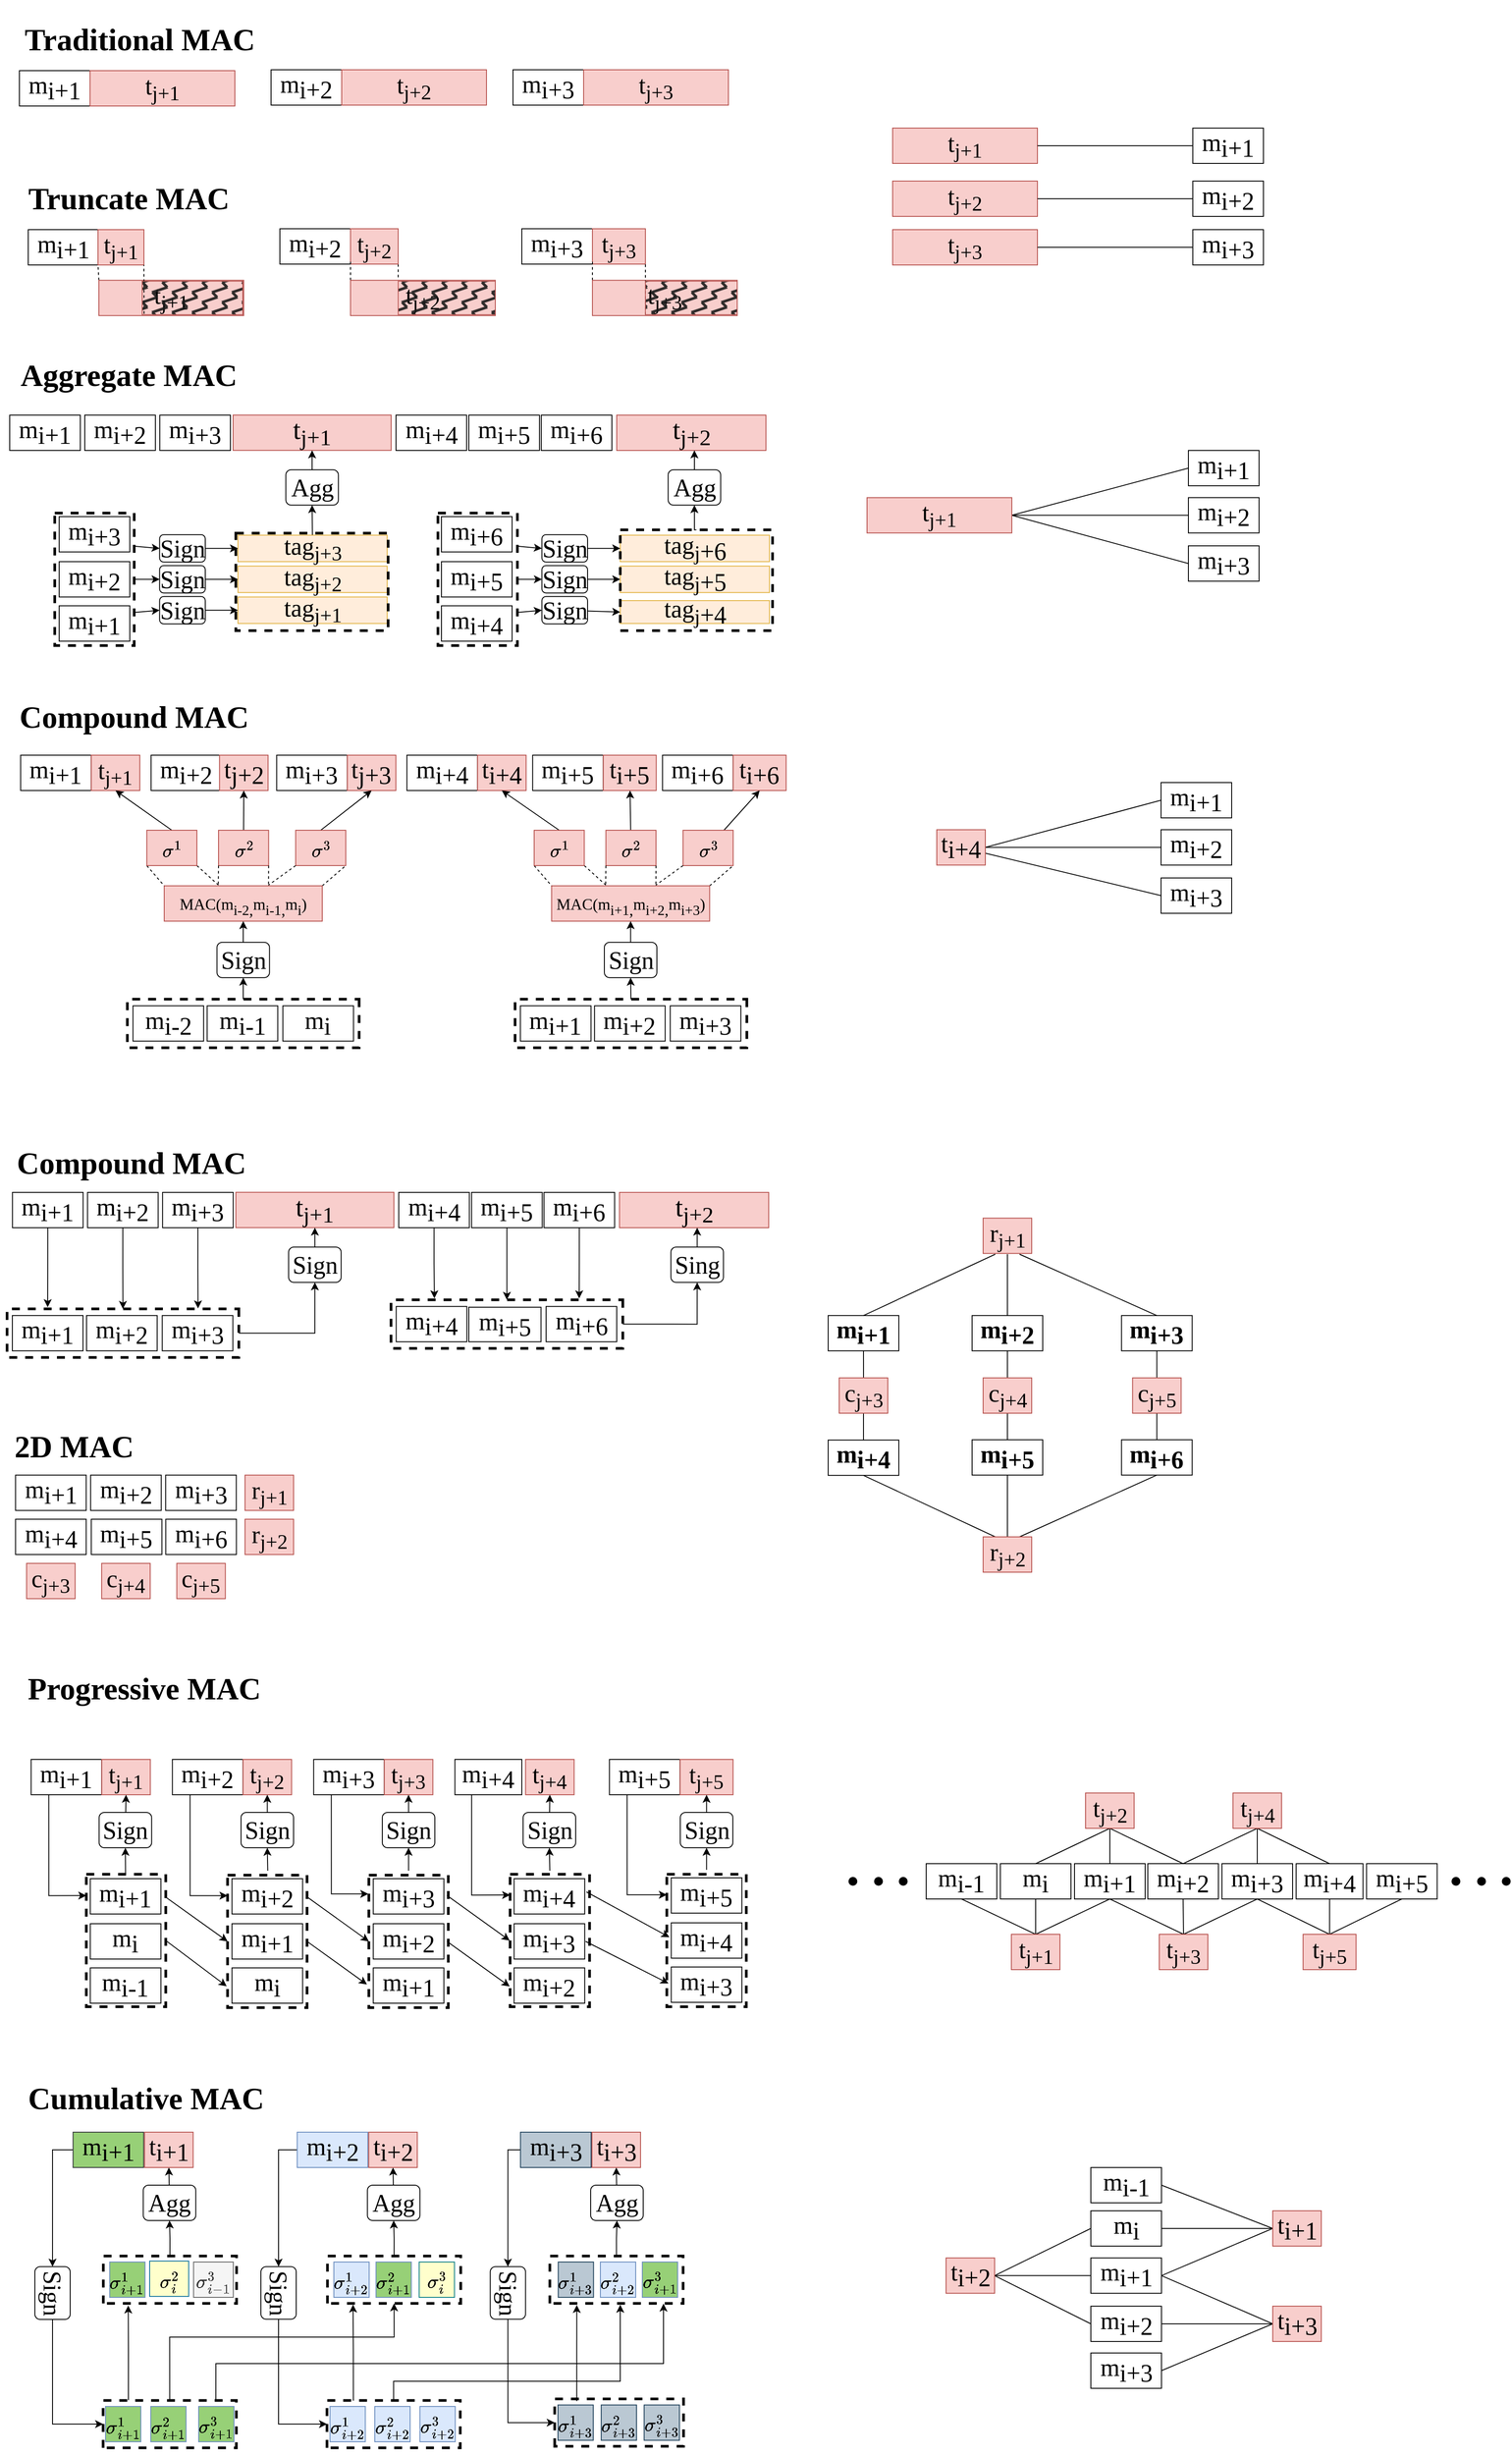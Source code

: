 <mxfile version="24.4.8" type="github">
  <diagram name="Page-1" id="5vq4HKyh1jyDOqxMfQYT">
    <mxGraphModel dx="2899" dy="2187" grid="1" gridSize="10" guides="1" tooltips="1" connect="1" arrows="1" fold="1" page="1" pageScale="1" pageWidth="850" pageHeight="1100" math="1" shadow="0">
      <root>
        <mxCell id="0" />
        <mxCell id="1" parent="0" />
        <mxCell id="beAL5vudYXf60fwT0WFV-15" style="edgeStyle=orthogonalEdgeStyle;rounded=0;orthogonalLoop=1;jettySize=auto;html=1;entryX=0;entryY=0.5;entryDx=0;entryDy=0;" parent="1" source="7LfN_9OkxTcba98f9i6o-15" target="dsXAJnGnoEv3D2MMQ_t2-146" edge="1">
          <mxGeometry relative="1" as="geometry" />
        </mxCell>
        <mxCell id="7LfN_9OkxTcba98f9i6o-15" value="m&lt;sub style=&quot;font-size: 28px;&quot;&gt;i+1&lt;/sub&gt;" style="rounded=0;whiteSpace=wrap;html=1;fontFamily=Garamond;fontSize=28;strokeWidth=1;strokeColor=#36393d;fontStyle=0;fillColor=#97D077;" parent="1" vertex="1">
          <mxGeometry x="71.75" y="2344" width="80" height="40" as="geometry" />
        </mxCell>
        <mxCell id="7LfN_9OkxTcba98f9i6o-64" value="m&lt;sub style=&quot;font-size: 28px;&quot;&gt;i+2&lt;/sub&gt;" style="rounded=0;whiteSpace=wrap;html=1;fontFamily=Garamond;fontSize=28;strokeWidth=1;strokeColor=default;fontStyle=0;fillColor=none;" parent="1" vertex="1">
          <mxGeometry x="85" y="400" width="80" height="40" as="geometry" />
        </mxCell>
        <mxCell id="7LfN_9OkxTcba98f9i6o-66" value="m&lt;sub style=&quot;font-size: 28px;&quot;&gt;i+3&lt;/sub&gt;" style="rounded=0;whiteSpace=wrap;html=1;fontFamily=Garamond;fontSize=28;strokeWidth=1;strokeColor=default;fontStyle=0;fillColor=none;" parent="1" vertex="1">
          <mxGeometry x="170" y="400" width="80" height="40" as="geometry" />
        </mxCell>
        <mxCell id="7LfN_9OkxTcba98f9i6o-67" value="&lt;font style=&quot;font-size: 31px;&quot;&gt;t&lt;font style=&quot;font-size: 31px;&quot;&gt;&lt;sub&gt;j+1&lt;/sub&gt;&lt;/font&gt;&lt;/font&gt;" style="rounded=0;whiteSpace=wrap;html=1;fontFamily=Garamond;fontSize=28;fillColor=#f8cecc;strokeColor=#b85450;" parent="1" vertex="1">
          <mxGeometry x="253" y="399.9" width="179" height="40" as="geometry" />
        </mxCell>
        <mxCell id="7LfN_9OkxTcba98f9i6o-68" value="m&lt;sub style=&quot;font-size: 28px;&quot;&gt;i+4&lt;/sub&gt;" style="rounded=0;whiteSpace=wrap;html=1;fontFamily=Garamond;fontSize=28;" parent="1" vertex="1">
          <mxGeometry x="437.5" y="400" width="80" height="40" as="geometry" />
        </mxCell>
        <mxCell id="7LfN_9OkxTcba98f9i6o-69" value="m&lt;sub style=&quot;font-size: 28px;&quot;&gt;i+5&lt;/sub&gt;" style="rounded=0;whiteSpace=wrap;html=1;fontFamily=Garamond;fontSize=28;" parent="1" vertex="1">
          <mxGeometry x="520" y="400" width="80" height="40" as="geometry" />
        </mxCell>
        <mxCell id="7LfN_9OkxTcba98f9i6o-70" value="m&lt;sub style=&quot;font-size: 28px;&quot;&gt;i+1&lt;/sub&gt;" style="rounded=0;whiteSpace=wrap;html=1;fontFamily=Garamond;fontSize=28;strokeWidth=1;strokeColor=default;fontStyle=0;fillColor=none;" parent="1" vertex="1">
          <mxGeometry y="400" width="80" height="40" as="geometry" />
        </mxCell>
        <mxCell id="7LfN_9OkxTcba98f9i6o-88" value="m&lt;sub style=&quot;font-size: 28px;&quot;&gt;i+6&lt;/sub&gt;" style="rounded=0;whiteSpace=wrap;html=1;fontFamily=Garamond;fontSize=28;" parent="1" vertex="1">
          <mxGeometry x="602.0" y="400" width="80" height="40" as="geometry" />
        </mxCell>
        <mxCell id="7LfN_9OkxTcba98f9i6o-127" value="&lt;h1 style=&quot;font-size: 35px;&quot;&gt;Aggregate MAC&lt;/h1&gt;" style="text;html=1;align=center;verticalAlign=middle;whiteSpace=wrap;rounded=0;fontSize=35;fontFamily=Garamond;" parent="1" vertex="1">
          <mxGeometry x="-0.25" y="340" width="270" height="30" as="geometry" />
        </mxCell>
        <mxCell id="7LfN_9OkxTcba98f9i6o-128" value="&lt;h1 style=&quot;&quot;&gt;&lt;font style=&quot;font-size: 35px;&quot;&gt;Compound MAC&lt;/font&gt;&lt;/h1&gt;" style="text;html=1;align=center;verticalAlign=middle;whiteSpace=wrap;rounded=0;fontSize=28;fontFamily=Garamond;" parent="1" vertex="1">
          <mxGeometry x="-9.38" y="720" width="300" height="30" as="geometry" />
        </mxCell>
        <mxCell id="7LfN_9OkxTcba98f9i6o-130" value="&lt;h1 style=&quot;&quot;&gt;&lt;font style=&quot;font-size: 35px;&quot;&gt;Cumulative MAC&lt;/font&gt;&lt;/h1&gt;" style="text;html=1;align=center;verticalAlign=middle;whiteSpace=wrap;rounded=0;fontSize=28;fontFamily=Garamond;" parent="1" vertex="1">
          <mxGeometry x="-1.5" y="2276" width="310.5" height="46" as="geometry" />
        </mxCell>
        <mxCell id="7LfN_9OkxTcba98f9i6o-141" value="&lt;span&gt;m&lt;sub style=&quot;font-size: 28px;&quot;&gt;i+2&lt;/sub&gt;&lt;/span&gt;" style="rounded=0;whiteSpace=wrap;html=1;fontFamily=Garamond;fontSize=28;fontStyle=0;strokeWidth=1;strokeColor=default;fillColor=none;" parent="1" vertex="1">
          <mxGeometry x="306" y="189" width="80" height="40" as="geometry" />
        </mxCell>
        <mxCell id="R5h9vcgwqC-V3kslJ7xL-208" style="edgeStyle=none;rounded=0;orthogonalLoop=1;jettySize=auto;html=1;exitX=1;exitY=1;exitDx=0;exitDy=0;entryX=0;entryY=1;entryDx=0;entryDy=0;endArrow=none;endFill=0;dashed=1;fontStyle=0;fontFamily=Garamond;" parent="1" source="7LfN_9OkxTcba98f9i6o-142" target="R5h9vcgwqC-V3kslJ7xL-29" edge="1">
          <mxGeometry relative="1" as="geometry" />
        </mxCell>
        <mxCell id="7LfN_9OkxTcba98f9i6o-142" value="t&lt;sub&gt;j&lt;/sub&gt;&lt;sub&gt;+2&lt;/sub&gt;" style="rounded=0;whiteSpace=wrap;html=1;fontFamily=Garamond;fontSize=28;fillColor=#f8cecc;fontStyle=0;strokeWidth=1;strokeColor=#b85450;" parent="1" vertex="1">
          <mxGeometry x="386" y="189" width="54" height="40" as="geometry" />
        </mxCell>
        <mxCell id="7LfN_9OkxTcba98f9i6o-143" value="&lt;span&gt;m&lt;sub style=&quot;font-size: 28px;&quot;&gt;i+3&lt;/sub&gt;&lt;/span&gt;" style="rounded=0;whiteSpace=wrap;html=1;fontFamily=Garamond;fontSize=28;fontStyle=0;strokeWidth=1;strokeColor=default;fillColor=none;" parent="1" vertex="1">
          <mxGeometry x="580" y="189" width="80" height="40" as="geometry" />
        </mxCell>
        <mxCell id="7LfN_9OkxTcba98f9i6o-144" value="t&lt;sub&gt;j&lt;/sub&gt;&lt;sub&gt;+3&lt;/sub&gt;" style="rounded=0;whiteSpace=wrap;html=1;fontFamily=Garamond;fontSize=28;fillColor=#f8cecc;fontStyle=0;strokeWidth=1;strokeColor=#b85450;" parent="1" vertex="1">
          <mxGeometry x="660" y="189" width="60" height="40" as="geometry" />
        </mxCell>
        <mxCell id="7LfN_9OkxTcba98f9i6o-148" value="&lt;span&gt;m&lt;sub style=&quot;font-size: 28px;&quot;&gt;i+1&lt;/sub&gt;&lt;/span&gt;" style="rounded=0;whiteSpace=wrap;html=1;fontFamily=Garamond;fontSize=28;fontStyle=0" parent="1" vertex="1">
          <mxGeometry x="21" y="190" width="80" height="40" as="geometry" />
        </mxCell>
        <mxCell id="7LfN_9OkxTcba98f9i6o-149" value="t&lt;sub&gt;j&lt;/sub&gt;&lt;sub&gt;+1&lt;/sub&gt;" style="rounded=0;whiteSpace=wrap;html=1;fontFamily=Garamond;fontSize=28;labelBackgroundColor=none;fillColor=#f8cecc;strokeColor=#b85450;fontStyle=0" parent="1" vertex="1">
          <mxGeometry x="100" y="190" width="52" height="40" as="geometry" />
        </mxCell>
        <mxCell id="7LfN_9OkxTcba98f9i6o-152" value="&lt;h1 style=&quot;font-size: 35px;&quot;&gt;&lt;font style=&quot;font-size: 35px;&quot;&gt;Truncate MAC&lt;/font&gt;&lt;/h1&gt;" style="text;html=1;align=center;verticalAlign=middle;whiteSpace=wrap;rounded=0;fontSize=35;fontFamily=Garamond;" parent="1" vertex="1">
          <mxGeometry x="10" y="140" width="250" height="30" as="geometry" />
        </mxCell>
        <mxCell id="R5h9vcgwqC-V3kslJ7xL-188" style="edgeStyle=none;rounded=0;orthogonalLoop=1;jettySize=auto;html=1;entryX=0.5;entryY=1;entryDx=0;entryDy=0;fontSize=28;fontFamily=Garamond;" parent="1" source="7LfN_9OkxTcba98f9i6o-189" target="R5h9vcgwqC-V3kslJ7xL-187" edge="1">
          <mxGeometry relative="1" as="geometry" />
        </mxCell>
        <mxCell id="7LfN_9OkxTcba98f9i6o-189" value="tag&lt;span style=&quot;font-size: 28px;&quot;&gt;&lt;sub&gt;j+3&lt;/sub&gt;&lt;/span&gt;" style="rounded=0;whiteSpace=wrap;html=1;fontFamily=Garamond;fontSize=28;fillColor=#ffe6cc;rotation=0;opacity=70;strokeColor=#d79b00;" parent="1" vertex="1">
          <mxGeometry x="258.5" y="535.9" width="169" height="30" as="geometry" />
        </mxCell>
        <mxCell id="7LfN_9OkxTcba98f9i6o-190" value="tag&lt;span style=&quot;font-size: 28px;&quot;&gt;&lt;sub&gt;j+2&lt;/sub&gt;&lt;/span&gt;" style="rounded=0;whiteSpace=wrap;html=1;fontFamily=Garamond;fontSize=28;fillColor=#ffe6cc;rotation=0;opacity=70;strokeColor=#d79b00;" parent="1" vertex="1">
          <mxGeometry x="258.5" y="570.9" width="169" height="30" as="geometry" />
        </mxCell>
        <mxCell id="7LfN_9OkxTcba98f9i6o-191" value="tag&lt;sub&gt;j&lt;/sub&gt;&lt;span style=&quot;font-size: 28px;&quot;&gt;&lt;sub&gt;+1&lt;/sub&gt;&lt;/span&gt;" style="rounded=0;whiteSpace=wrap;html=1;fontFamily=Garamond;fontSize=28;fillColor=#ffe6cc;rotation=0;opacity=70;strokeColor=#d79b00;" parent="1" vertex="1">
          <mxGeometry x="258.5" y="605.9" width="169" height="30" as="geometry" />
        </mxCell>
        <mxCell id="R5h9vcgwqC-V3kslJ7xL-6" value="&lt;font style=&quot;font-size: 31px;&quot;&gt;t&lt;sub&gt;j+2&lt;/sub&gt;&lt;/font&gt;" style="rounded=0;whiteSpace=wrap;html=1;fontFamily=Garamond;fontSize=28;fillColor=#f8cecc;strokeColor=#b85450;" parent="1" vertex="1">
          <mxGeometry x="687.5" y="400" width="169" height="40" as="geometry" />
        </mxCell>
        <mxCell id="R5h9vcgwqC-V3kslJ7xL-22" value="" style="endArrow=none;dashed=1;html=1;rounded=0;exitX=0;exitY=0;exitDx=0;exitDy=0;fontSize=28;fontStyle=0;fontFamily=Garamond;" parent="1" edge="1">
          <mxGeometry width="50" height="50" relative="1" as="geometry">
            <mxPoint x="660" y="247.32" as="sourcePoint" />
            <mxPoint x="660" y="226.32" as="targetPoint" />
          </mxGeometry>
        </mxCell>
        <mxCell id="R5h9vcgwqC-V3kslJ7xL-23" value="t&lt;sub&gt;j&lt;/sub&gt;&lt;sub&gt;+3&lt;/sub&gt;" style="rounded=0;whiteSpace=wrap;html=1;fontFamily=Garamond;fontSize=28;labelBackgroundColor=none;fillColor=#f8cecc;strokeColor=#b85450;fontStyle=0" parent="1" vertex="1">
          <mxGeometry x="660" y="247.32" width="164" height="40" as="geometry" />
        </mxCell>
        <mxCell id="R5h9vcgwqC-V3kslJ7xL-24" value="" style="endArrow=none;dashed=1;html=1;rounded=0;exitX=0;exitY=1;exitDx=0;exitDy=0;fontSize=28;entryX=1;entryY=1;entryDx=0;entryDy=0;fontStyle=0;fontFamily=Garamond;" parent="1" source="R5h9vcgwqC-V3kslJ7xL-25" target="7LfN_9OkxTcba98f9i6o-144" edge="1">
          <mxGeometry width="50" height="50" relative="1" as="geometry">
            <mxPoint x="700" y="290" as="sourcePoint" />
            <mxPoint x="700" y="227.32" as="targetPoint" />
          </mxGeometry>
        </mxCell>
        <mxCell id="R5h9vcgwqC-V3kslJ7xL-25" value="" style="rounded=0;whiteSpace=wrap;html=1;strokeColor=#b85450;opacity=90;glass=0;shadow=0;fillStyle=zigzag-line;fillColor=#1A1A1A;fontSize=28;fontStyle=0;fontFamily=Garamond;" parent="1" vertex="1">
          <mxGeometry x="720" y="248.32" width="104" height="38" as="geometry" />
        </mxCell>
        <mxCell id="R5h9vcgwqC-V3kslJ7xL-26" value="" style="endArrow=none;dashed=1;html=1;rounded=0;exitX=0;exitY=0;exitDx=0;exitDy=0;fontSize=28;fontStyle=0;fontFamily=Garamond;" parent="1" edge="1">
          <mxGeometry width="50" height="50" relative="1" as="geometry">
            <mxPoint x="386" y="247.32" as="sourcePoint" />
            <mxPoint x="386" y="226.32" as="targetPoint" />
          </mxGeometry>
        </mxCell>
        <mxCell id="R5h9vcgwqC-V3kslJ7xL-27" value="t&lt;sub&gt;j&lt;/sub&gt;&lt;sub&gt;+2&lt;/sub&gt;" style="rounded=0;whiteSpace=wrap;html=1;fontFamily=Garamond;fontSize=28;labelBackgroundColor=none;fillColor=#f8cecc;strokeColor=#b85450;fontStyle=0" parent="1" vertex="1">
          <mxGeometry x="386" y="247.32" width="164" height="40" as="geometry" />
        </mxCell>
        <mxCell id="R5h9vcgwqC-V3kslJ7xL-29" value="" style="rounded=0;whiteSpace=wrap;html=1;strokeColor=#b85450;opacity=90;glass=0;shadow=0;fillStyle=zigzag-line;fillColor=#1A1A1A;fontSize=28;fontStyle=0;fontFamily=Garamond;" parent="1" vertex="1">
          <mxGeometry x="440" y="248.32" width="110" height="38" as="geometry" />
        </mxCell>
        <mxCell id="R5h9vcgwqC-V3kslJ7xL-30" value="" style="endArrow=none;dashed=1;html=1;rounded=0;exitX=0;exitY=0;exitDx=0;exitDy=0;fontSize=28;entryX=0;entryY=1;entryDx=0;entryDy=0;fontStyle=0;fontFamily=Garamond;" parent="1" target="7LfN_9OkxTcba98f9i6o-149" edge="1">
          <mxGeometry width="50" height="50" relative="1" as="geometry">
            <mxPoint x="101" y="247.32" as="sourcePoint" />
            <mxPoint x="101" y="226.32" as="targetPoint" />
          </mxGeometry>
        </mxCell>
        <mxCell id="R5h9vcgwqC-V3kslJ7xL-31" value="t&lt;sub&gt;j&lt;/sub&gt;&lt;sub&gt;+1&lt;/sub&gt;" style="rounded=0;whiteSpace=wrap;html=1;fontFamily=Garamond;fontSize=28;labelBackgroundColor=none;fillColor=#f8cecc;strokeColor=#b85450;fontStyle=0" parent="1" vertex="1">
          <mxGeometry x="101" y="247.32" width="164" height="40" as="geometry" />
        </mxCell>
        <mxCell id="R5h9vcgwqC-V3kslJ7xL-32" value="" style="endArrow=none;dashed=1;html=1;rounded=0;exitX=0.312;exitY=0.949;exitDx=0;exitDy=0;fontSize=28;entryX=1;entryY=1;entryDx=0;entryDy=0;exitPerimeter=0;fontStyle=0;fontFamily=Garamond;" parent="1" source="R5h9vcgwqC-V3kslJ7xL-31" target="7LfN_9OkxTcba98f9i6o-149" edge="1">
          <mxGeometry width="50" height="50" relative="1" as="geometry">
            <mxPoint x="141" y="290" as="sourcePoint" />
            <mxPoint x="141" y="227.32" as="targetPoint" />
          </mxGeometry>
        </mxCell>
        <mxCell id="R5h9vcgwqC-V3kslJ7xL-33" value="" style="rounded=0;whiteSpace=wrap;html=1;strokeColor=#b85450;opacity=90;glass=0;shadow=0;fillStyle=zigzag-line;fillColor=#1A1A1A;fontSize=28;fontStyle=0;fontFamily=Garamond;" parent="1" vertex="1">
          <mxGeometry x="150" y="248.32" width="114" height="38" as="geometry" />
        </mxCell>
        <mxCell id="R5h9vcgwqC-V3kslJ7xL-44" value="m&lt;sub style=&quot;font-size: 28px;&quot;&gt;i+2&lt;/sub&gt;" style="rounded=0;whiteSpace=wrap;html=1;fontFamily=Garamond;fontSize=28;strokeWidth=1;strokeColor=default;fontStyle=0;fillColor=none;" parent="1" vertex="1">
          <mxGeometry x="160.12" y="785" width="80" height="40" as="geometry" />
        </mxCell>
        <mxCell id="R5h9vcgwqC-V3kslJ7xL-46" value="m&lt;sub style=&quot;font-size: 28px;&quot;&gt;i+3&lt;/sub&gt;" style="rounded=0;whiteSpace=wrap;html=1;fontFamily=Garamond;fontSize=28;strokeWidth=1;strokeColor=default;fontStyle=0;fillColor=none;" parent="1" vertex="1">
          <mxGeometry x="302.37" y="785" width="80" height="40" as="geometry" />
        </mxCell>
        <mxCell id="beAL5vudYXf60fwT0WFV-50" style="edgeStyle=none;rounded=0;orthogonalLoop=1;jettySize=auto;html=1;exitX=1;exitY=0;exitDx=0;exitDy=0;entryX=1;entryY=0;entryDx=0;entryDy=0;endArrow=none;endFill=0;dashed=1;" parent="1" source="R5h9vcgwqC-V3kslJ7xL-47" target="beAL5vudYXf60fwT0WFV-43" edge="1">
          <mxGeometry relative="1" as="geometry" />
        </mxCell>
        <mxCell id="R5h9vcgwqC-V3kslJ7xL-47" value="&lt;font style=&quot;&quot;&gt;&lt;span style=&quot;font-size: 18px;&quot;&gt;MAC(m&lt;/span&gt;&lt;sub style=&quot;&quot;&gt;&lt;font style=&quot;font-size: 16px;&quot;&gt;i+1&lt;/font&gt;&lt;/sub&gt;&lt;sub style=&quot;font-size: 18px;&quot;&gt;,&lt;/sub&gt;&lt;span style=&quot;font-size: 18px; background-color: initial;&quot;&gt;m&lt;/span&gt;&lt;sub style=&quot;background-color: initial;&quot;&gt;&lt;font style=&quot;font-size: 16px;&quot;&gt;i+2&lt;/font&gt;&lt;/sub&gt;&lt;sub style=&quot;font-size: 18px; background-color: initial;&quot;&gt;,&lt;/sub&gt;&lt;span style=&quot;font-size: 18px; background-color: initial;&quot;&gt;m&lt;/span&gt;&lt;sub style=&quot;background-color: initial;&quot;&gt;&lt;font style=&quot;font-size: 16px;&quot;&gt;i+3&lt;/font&gt;&lt;/sub&gt;&lt;span style=&quot;font-size: 18px; background-color: initial;&quot;&gt;)&lt;/span&gt;&lt;/font&gt;" style="rounded=0;whiteSpace=wrap;html=1;fontFamily=Garamond;fontSize=28;fillColor=#f8cecc;strokeColor=#b85450;" parent="1" vertex="1">
          <mxGeometry x="613.75" y="932.9" width="179" height="40" as="geometry" />
        </mxCell>
        <mxCell id="R5h9vcgwqC-V3kslJ7xL-49" value="m&lt;sub style=&quot;font-size: 28px;&quot;&gt;i+4&lt;/sub&gt;" style="rounded=0;whiteSpace=wrap;html=1;fontFamily=Garamond;fontSize=28;" parent="1" vertex="1">
          <mxGeometry x="449.87" y="785" width="80" height="40" as="geometry" />
        </mxCell>
        <mxCell id="R5h9vcgwqC-V3kslJ7xL-51" value="m&lt;sub style=&quot;font-size: 28px;&quot;&gt;i+5&lt;/sub&gt;" style="rounded=0;whiteSpace=wrap;html=1;fontFamily=Garamond;fontSize=28;" parent="1" vertex="1">
          <mxGeometry x="592.28" y="785" width="80" height="40" as="geometry" />
        </mxCell>
        <mxCell id="R5h9vcgwqC-V3kslJ7xL-53" value="m&lt;sub style=&quot;font-size: 28px;&quot;&gt;i+1&lt;/sub&gt;" style="rounded=0;whiteSpace=wrap;html=1;fontFamily=Garamond;fontSize=28;strokeWidth=1;strokeColor=default;fontStyle=0;fillColor=none;" parent="1" vertex="1">
          <mxGeometry x="12.37" y="785" width="80" height="40" as="geometry" />
        </mxCell>
        <mxCell id="R5h9vcgwqC-V3kslJ7xL-55" value="m&lt;sub style=&quot;font-size: 28px;&quot;&gt;i+6&lt;/sub&gt;" style="rounded=0;whiteSpace=wrap;html=1;fontFamily=Garamond;fontSize=28;" parent="1" vertex="1">
          <mxGeometry x="739.37" y="785" width="80" height="40" as="geometry" />
        </mxCell>
        <mxCell id="R5h9vcgwqC-V3kslJ7xL-67" value="m&lt;sub style=&quot;font-size: 28px;&quot;&gt;i+1&lt;/sub&gt;" style="rounded=0;whiteSpace=wrap;html=1;fontFamily=Garamond;fontSize=28;strokeWidth=1;strokeColor=default;fontStyle=0;fillColor=none;" parent="1" vertex="1">
          <mxGeometry x="578.37" y="1068.75" width="80" height="40" as="geometry" />
        </mxCell>
        <mxCell id="R5h9vcgwqC-V3kslJ7xL-68" value="m&lt;sub style=&quot;font-size: 28px;&quot;&gt;i+2&lt;/sub&gt;" style="rounded=0;whiteSpace=wrap;html=1;fontFamily=Garamond;fontSize=28;strokeWidth=1;strokeColor=default;fontStyle=0;fillColor=none;" parent="1" vertex="1">
          <mxGeometry x="662.37" y="1068.75" width="80" height="40" as="geometry" />
        </mxCell>
        <mxCell id="R5h9vcgwqC-V3kslJ7xL-69" value="m&lt;sub style=&quot;font-size: 28px;&quot;&gt;i+3&lt;/sub&gt;" style="rounded=0;whiteSpace=wrap;html=1;fontFamily=Garamond;fontSize=28;strokeWidth=1;strokeColor=default;fontStyle=0;fillColor=none;" parent="1" vertex="1">
          <mxGeometry x="748.12" y="1068.75" width="80" height="40" as="geometry" />
        </mxCell>
        <mxCell id="beAL5vudYXf60fwT0WFV-38" style="edgeStyle=orthogonalEdgeStyle;rounded=0;orthogonalLoop=1;jettySize=auto;html=1;exitX=0;exitY=0.5;exitDx=0;exitDy=0;entryX=0.5;entryY=1;entryDx=0;entryDy=0;" parent="1" source="R5h9vcgwqC-V3kslJ7xL-72" target="R5h9vcgwqC-V3kslJ7xL-93" edge="1">
          <mxGeometry relative="1" as="geometry" />
        </mxCell>
        <mxCell id="R5h9vcgwqC-V3kslJ7xL-72" value="" style="rounded=0;whiteSpace=wrap;html=1;fillColor=none;dashed=1;strokeWidth=3;fontSize=28;fontFamily=Garamond;rotation=90;" parent="1" vertex="1">
          <mxGeometry x="676.12" y="957.5" width="55" height="262.5" as="geometry" />
        </mxCell>
        <mxCell id="beAL5vudYXf60fwT0WFV-39" style="edgeStyle=orthogonalEdgeStyle;rounded=0;orthogonalLoop=1;jettySize=auto;html=1;exitX=0.5;exitY=0;exitDx=0;exitDy=0;entryX=0.5;entryY=1;entryDx=0;entryDy=0;" parent="1" source="R5h9vcgwqC-V3kslJ7xL-93" target="R5h9vcgwqC-V3kslJ7xL-47" edge="1">
          <mxGeometry relative="1" as="geometry" />
        </mxCell>
        <mxCell id="R5h9vcgwqC-V3kslJ7xL-93" value="&lt;font style=&quot;font-size: 28px;&quot;&gt;Sign&lt;/font&gt;" style="rounded=1;whiteSpace=wrap;html=1;fontSize=28;fontFamily=Garamond;" parent="1" vertex="1">
          <mxGeometry x="673.5" y="996.9" width="59.5" height="40" as="geometry" />
        </mxCell>
        <mxCell id="R5h9vcgwqC-V3kslJ7xL-186" style="edgeStyle=none;rounded=0;orthogonalLoop=1;jettySize=auto;html=1;entryX=0;entryY=0.5;entryDx=0;entryDy=0;fontSize=28;fontFamily=Garamond;exitX=1;exitY=0.5;exitDx=0;exitDy=0;" parent="1" source="beAL5vudYXf60fwT0WFV-94" target="7LfN_9OkxTcba98f9i6o-189" edge="1">
          <mxGeometry relative="1" as="geometry">
            <mxPoint x="215" y="550.897" as="sourcePoint" />
          </mxGeometry>
        </mxCell>
        <mxCell id="R5h9vcgwqC-V3kslJ7xL-184" style="edgeStyle=none;rounded=0;orthogonalLoop=1;jettySize=auto;html=1;fontSize=28;fontFamily=Garamond;exitX=1;exitY=0.5;exitDx=0;exitDy=0;" parent="1" source="beAL5vudYXf60fwT0WFV-93" target="7LfN_9OkxTcba98f9i6o-190" edge="1">
          <mxGeometry relative="1" as="geometry">
            <mxPoint x="217.75" y="584.2" as="sourcePoint" />
          </mxGeometry>
        </mxCell>
        <mxCell id="R5h9vcgwqC-V3kslJ7xL-180" style="edgeStyle=none;rounded=0;orthogonalLoop=1;jettySize=auto;html=1;entryX=0;entryY=0.5;entryDx=0;entryDy=0;fontSize=28;fontFamily=Garamond;" parent="1" source="R5h9vcgwqC-V3kslJ7xL-179" target="7LfN_9OkxTcba98f9i6o-191" edge="1">
          <mxGeometry relative="1" as="geometry" />
        </mxCell>
        <mxCell id="R5h9vcgwqC-V3kslJ7xL-179" value="&lt;font style=&quot;font-size: 28px;&quot;&gt;Sign&lt;/font&gt;" style="rounded=1;whiteSpace=wrap;html=1;fontSize=28;fontFamily=Garamond;" parent="1" vertex="1">
          <mxGeometry x="169.75" y="605.4" width="51.75" height="31" as="geometry" />
        </mxCell>
        <mxCell id="beAL5vudYXf60fwT0WFV-108" style="edgeStyle=none;rounded=0;orthogonalLoop=1;jettySize=auto;html=1;entryX=0.5;entryY=1;entryDx=0;entryDy=0;" parent="1" source="R5h9vcgwqC-V3kslJ7xL-187" target="7LfN_9OkxTcba98f9i6o-67" edge="1">
          <mxGeometry relative="1" as="geometry">
            <mxPoint x="342.5" y="442.4" as="targetPoint" />
          </mxGeometry>
        </mxCell>
        <mxCell id="R5h9vcgwqC-V3kslJ7xL-187" value="&lt;font style=&quot;font-size: 28px;&quot;&gt;Agg&lt;/font&gt;" style="rounded=1;whiteSpace=wrap;html=1;fontSize=28;fontFamily=Garamond;" parent="1" vertex="1">
          <mxGeometry x="312.75" y="461.9" width="59.5" height="40" as="geometry" />
        </mxCell>
        <mxCell id="R5h9vcgwqC-V3kslJ7xL-206" value="" style="rounded=0;whiteSpace=wrap;html=1;fillColor=none;dashed=1;strokeWidth=3;fontSize=28;fontFamily=Garamond;" parent="1" vertex="1">
          <mxGeometry x="256.12" y="533.6" width="172.5" height="110.4" as="geometry" />
        </mxCell>
        <mxCell id="dsXAJnGnoEv3D2MMQ_t2-1" value="&lt;span&gt;m&lt;sub style=&quot;font-size: 28px;&quot;&gt;i+2&lt;/sub&gt;&lt;/span&gt;" style="rounded=0;whiteSpace=wrap;html=1;fontFamily=Garamond;fontSize=28;fontStyle=0;strokeWidth=1;strokeColor=default;fillColor=none;" parent="1" vertex="1">
          <mxGeometry x="296" y="9" width="80" height="40" as="geometry" />
        </mxCell>
        <mxCell id="dsXAJnGnoEv3D2MMQ_t2-4" value="&lt;span&gt;m&lt;sub style=&quot;font-size: 28px;&quot;&gt;i+3&lt;/sub&gt;&lt;/span&gt;" style="rounded=0;whiteSpace=wrap;html=1;fontFamily=Garamond;fontSize=28;fontStyle=0;strokeWidth=1;strokeColor=default;fillColor=none;" parent="1" vertex="1">
          <mxGeometry x="570" y="9" width="80" height="40" as="geometry" />
        </mxCell>
        <mxCell id="dsXAJnGnoEv3D2MMQ_t2-6" value="&lt;span&gt;m&lt;sub style=&quot;font-size: 28px;&quot;&gt;i+1&lt;/sub&gt;&lt;/span&gt;" style="rounded=0;whiteSpace=wrap;html=1;fontFamily=Garamond;fontSize=28;fontStyle=0" parent="1" vertex="1">
          <mxGeometry x="11" y="10" width="80" height="40" as="geometry" />
        </mxCell>
        <mxCell id="dsXAJnGnoEv3D2MMQ_t2-8" value="&lt;h1 style=&quot;font-size: 35px;&quot;&gt;&lt;font style=&quot;font-size: 35px;&quot;&gt;Traditional MAC&lt;/font&gt;&lt;/h1&gt;" style="text;html=1;align=center;verticalAlign=middle;whiteSpace=wrap;rounded=0;fontSize=35;fontFamily=Garamond;" parent="1" vertex="1">
          <mxGeometry y="-40" width="295" height="30" as="geometry" />
        </mxCell>
        <mxCell id="dsXAJnGnoEv3D2MMQ_t2-10" value="&lt;span style=&quot;color: rgb(0, 0, 0); font-size: 28px; font-style: normal; font-variant-ligatures: normal; font-variant-caps: normal; letter-spacing: normal; orphans: 2; text-align: center; text-indent: 0px; text-transform: none; widows: 2; word-spacing: 0px; -webkit-text-stroke-width: 0px; white-space: normal; text-decoration-thickness: initial; text-decoration-style: initial; text-decoration-color: initial; float: none; display: inline !important;&quot;&gt;t&lt;sub&gt;j&lt;/sub&gt;&lt;/span&gt;&lt;span style=&quot;forced-color-adjust: none; color: rgb(0, 0, 0); font-style: normal; font-variant-ligatures: normal; font-variant-caps: normal; letter-spacing: normal; orphans: 2; text-align: center; text-indent: 0px; text-transform: none; widows: 2; word-spacing: 0px; -webkit-text-stroke-width: 0px; white-space: normal; text-decoration-thickness: initial; text-decoration-style: initial; text-decoration-color: initial; font-size: 28px;&quot;&gt;&lt;sub&gt;+3&lt;/sub&gt;&lt;/span&gt;" style="rounded=0;whiteSpace=wrap;html=1;fontFamily=Garamond;fontSize=28;labelBackgroundColor=none;fillColor=#f8cecc;strokeColor=#b85450;fontStyle=0" parent="1" vertex="1">
          <mxGeometry x="650" y="9" width="164" height="40" as="geometry" />
        </mxCell>
        <mxCell id="dsXAJnGnoEv3D2MMQ_t2-14" value="&lt;span style=&quot;color: rgb(0, 0, 0); font-size: 28px; font-style: normal; font-variant-ligatures: normal; font-variant-caps: normal; letter-spacing: normal; orphans: 2; text-align: center; text-indent: 0px; text-transform: none; widows: 2; word-spacing: 0px; -webkit-text-stroke-width: 0px; white-space: normal; text-decoration-thickness: initial; text-decoration-style: initial; text-decoration-color: initial; float: none; display: inline !important;&quot;&gt;t&lt;/span&gt;&lt;span style=&quot;forced-color-adjust: none; color: rgb(0, 0, 0); font-style: normal; font-variant-ligatures: normal; font-variant-caps: normal; letter-spacing: normal; orphans: 2; text-align: center; text-indent: 0px; text-transform: none; widows: 2; word-spacing: 0px; -webkit-text-stroke-width: 0px; white-space: normal; text-decoration-thickness: initial; text-decoration-style: initial; text-decoration-color: initial; font-size: 28px;&quot;&gt;&lt;sub&gt;j+2&lt;/sub&gt;&lt;/span&gt;" style="rounded=0;whiteSpace=wrap;html=1;fontFamily=Garamond;fontSize=28;labelBackgroundColor=none;fillColor=#f8cecc;strokeColor=#b85450;fontStyle=0" parent="1" vertex="1">
          <mxGeometry x="376" y="9" width="164" height="40" as="geometry" />
        </mxCell>
        <mxCell id="dsXAJnGnoEv3D2MMQ_t2-17" value="&lt;span style=&quot;color: rgb(0, 0, 0); font-size: 28px; font-style: normal; font-variant-ligatures: normal; font-variant-caps: normal; letter-spacing: normal; orphans: 2; text-align: center; text-indent: 0px; text-transform: none; widows: 2; word-spacing: 0px; -webkit-text-stroke-width: 0px; white-space: normal; text-decoration-thickness: initial; text-decoration-style: initial; text-decoration-color: initial; float: none; display: inline !important;&quot;&gt;t&lt;sub&gt;j&lt;/sub&gt;&lt;/span&gt;&lt;span style=&quot;forced-color-adjust: none; color: rgb(0, 0, 0); font-style: normal; font-variant-ligatures: normal; font-variant-caps: normal; letter-spacing: normal; orphans: 2; text-align: center; text-indent: 0px; text-transform: none; widows: 2; word-spacing: 0px; -webkit-text-stroke-width: 0px; white-space: normal; text-decoration-thickness: initial; text-decoration-style: initial; text-decoration-color: initial; font-size: 28px;&quot;&gt;&lt;sub&gt;+1&lt;/sub&gt;&lt;/span&gt;" style="rounded=0;whiteSpace=wrap;html=1;fontFamily=Garamond;fontSize=28;labelBackgroundColor=none;fillColor=#f8cecc;strokeColor=#b85450;fontStyle=0" parent="1" vertex="1">
          <mxGeometry x="91" y="10" width="164" height="40" as="geometry" />
        </mxCell>
        <mxCell id="dsXAJnGnoEv3D2MMQ_t2-80" value="m&lt;sub style=&quot;font-size: 28px;&quot;&gt;i+2&lt;/sub&gt;" style="rounded=0;whiteSpace=wrap;html=1;fontFamily=Garamond;fontSize=28;strokeWidth=1;strokeColor=default;fontStyle=0;fillColor=none;" parent="1" vertex="1">
          <mxGeometry x="184.25" y="1922" width="80" height="40" as="geometry" />
        </mxCell>
        <mxCell id="dsXAJnGnoEv3D2MMQ_t2-81" value="t&lt;span style=&quot;background-color: initial;&quot;&gt;&lt;sub&gt;j+2&lt;/sub&gt;&lt;/span&gt;" style="rounded=0;whiteSpace=wrap;html=1;fontFamily=Garamond;fontSize=28;fillColor=#f8cecc;strokeWidth=1;strokeColor=#b85450;fontStyle=0" parent="1" vertex="1">
          <mxGeometry x="264.25" y="1922" width="55" height="40" as="geometry" />
        </mxCell>
        <mxCell id="dsXAJnGnoEv3D2MMQ_t2-82" value="m&lt;sub style=&quot;font-size: 28px;&quot;&gt;i+3&lt;/sub&gt;" style="rounded=0;whiteSpace=wrap;html=1;fontFamily=Garamond;fontSize=28;strokeWidth=1;strokeColor=default;fontStyle=0;fillColor=none;" parent="1" vertex="1">
          <mxGeometry x="344.25" y="1922" width="80" height="40" as="geometry" />
        </mxCell>
        <mxCell id="dsXAJnGnoEv3D2MMQ_t2-83" value="t&lt;sub&gt;j&lt;/sub&gt;&lt;span style=&quot;font-size: 28px;&quot;&gt;&lt;sub&gt;+3&lt;/sub&gt;&lt;/span&gt;" style="rounded=0;whiteSpace=wrap;html=1;fontFamily=Garamond;fontSize=28;fillColor=#f8cecc;strokeColor=#b85450;" parent="1" vertex="1">
          <mxGeometry x="424.25" y="1922" width="55" height="40" as="geometry" />
        </mxCell>
        <mxCell id="dsXAJnGnoEv3D2MMQ_t2-84" value="m&lt;sub style=&quot;font-size: 28px;&quot;&gt;i+4&lt;/sub&gt;" style="rounded=0;whiteSpace=wrap;html=1;fontFamily=Garamond;fontSize=28;" parent="1" vertex="1">
          <mxGeometry x="504.25" y="1922" width="75.75" height="40" as="geometry" />
        </mxCell>
        <mxCell id="dsXAJnGnoEv3D2MMQ_t2-85" value="m&lt;sub style=&quot;font-size: 28px;&quot;&gt;i+5&lt;/sub&gt;" style="rounded=0;whiteSpace=wrap;html=1;fontFamily=Garamond;fontSize=28;" parent="1" vertex="1">
          <mxGeometry x="679.25" y="1922" width="80" height="40" as="geometry" />
        </mxCell>
        <mxCell id="dsXAJnGnoEv3D2MMQ_t2-86" value="m&lt;sub style=&quot;font-size: 28px;&quot;&gt;i+1&lt;/sub&gt;" style="rounded=0;whiteSpace=wrap;html=1;fontFamily=Garamond;fontSize=28;strokeWidth=1;strokeColor=default;fontStyle=0;fillColor=none;" parent="1" vertex="1">
          <mxGeometry x="24.25" y="1922" width="80" height="40" as="geometry" />
        </mxCell>
        <mxCell id="dsXAJnGnoEv3D2MMQ_t2-87" value="&lt;span style=&quot;color: rgb(0, 0, 0); font-size: 28px; font-style: normal; font-variant-ligatures: normal; font-variant-caps: normal; letter-spacing: normal; orphans: 2; text-align: center; text-indent: 0px; text-transform: none; widows: 2; word-spacing: 0px; -webkit-text-stroke-width: 0px; white-space: normal; text-decoration-thickness: initial; text-decoration-style: initial; text-decoration-color: initial; float: none; display: inline !important;&quot;&gt;t&lt;/span&gt;&lt;span style=&quot;forced-color-adjust: none; color: rgb(0, 0, 0); font-style: normal; font-variant-ligatures: normal; font-variant-caps: normal; letter-spacing: normal; orphans: 2; text-align: center; text-indent: 0px; text-transform: none; widows: 2; word-spacing: 0px; -webkit-text-stroke-width: 0px; white-space: normal; text-decoration-thickness: initial; text-decoration-style: initial; text-decoration-color: initial; font-size: 28px;&quot;&gt;&lt;sub&gt;j+1&lt;/sub&gt;&lt;/span&gt;" style="rounded=0;whiteSpace=wrap;html=1;fontFamily=Garamond;fontSize=28;labelBackgroundColor=none;fillColor=#f8cecc;strokeWidth=1;strokeColor=#b85450;fontStyle=0" parent="1" vertex="1">
          <mxGeometry x="104.25" y="1922" width="55" height="40" as="geometry" />
        </mxCell>
        <mxCell id="dsXAJnGnoEv3D2MMQ_t2-88" value="&lt;h1 style=&quot;&quot;&gt;&lt;font style=&quot;font-size: 35px;&quot;&gt;Progressive MAC&lt;/font&gt;&lt;/h1&gt;" style="text;html=1;align=center;verticalAlign=middle;whiteSpace=wrap;rounded=0;fontSize=28;fontFamily=Garamond;" parent="1" vertex="1">
          <mxGeometry x="1.62" y="1820" width="300.75" height="30" as="geometry" />
        </mxCell>
        <mxCell id="dsXAJnGnoEv3D2MMQ_t2-89" value="t&lt;span style=&quot;font-size: 28px;&quot;&gt;&lt;sub&gt;j+4&lt;/sub&gt;&lt;/span&gt;" style="rounded=0;whiteSpace=wrap;html=1;fontFamily=Garamond;fontSize=28;fillColor=#f8cecc;strokeColor=#b85450;" parent="1" vertex="1">
          <mxGeometry x="584.25" y="1922" width="55" height="40" as="geometry" />
        </mxCell>
        <mxCell id="dsXAJnGnoEv3D2MMQ_t2-90" value="t&lt;span style=&quot;font-size: 28px;&quot;&gt;&lt;sub&gt;j+5&lt;/sub&gt;&lt;/span&gt;" style="rounded=0;whiteSpace=wrap;html=1;fontFamily=Garamond;fontSize=28;fillColor=#f8cecc;strokeColor=#b85450;" parent="1" vertex="1">
          <mxGeometry x="759.25" y="1922" width="60" height="40" as="geometry" />
        </mxCell>
        <mxCell id="dsXAJnGnoEv3D2MMQ_t2-91" value="m&lt;sub style=&quot;font-size: 28px;&quot;&gt;i-1&lt;/sub&gt;" style="rounded=0;whiteSpace=wrap;html=1;fontFamily=Garamond;fontSize=28;strokeWidth=1;strokeColor=default;fontStyle=0;fillColor=none;" parent="1" vertex="1">
          <mxGeometry x="91.25" y="2158" width="80" height="40" as="geometry" />
        </mxCell>
        <mxCell id="dsXAJnGnoEv3D2MMQ_t2-92" value="m&lt;sub style=&quot;font-size: 28px;&quot;&gt;i&lt;/sub&gt;" style="rounded=0;whiteSpace=wrap;html=1;fontFamily=Garamond;fontSize=28;strokeWidth=1;strokeColor=default;fontStyle=0;fillColor=none;" parent="1" vertex="1">
          <mxGeometry x="91.25" y="2108" width="80" height="40" as="geometry" />
        </mxCell>
        <mxCell id="dsXAJnGnoEv3D2MMQ_t2-93" value="m&lt;sub style=&quot;font-size: 28px;&quot;&gt;i+1&lt;/sub&gt;" style="rounded=0;whiteSpace=wrap;html=1;fontFamily=Garamond;fontSize=28;strokeWidth=1;strokeColor=default;fontStyle=0;fillColor=none;" parent="1" vertex="1">
          <mxGeometry x="91.25" y="2057" width="80" height="40" as="geometry" />
        </mxCell>
        <mxCell id="dsXAJnGnoEv3D2MMQ_t2-94" style="edgeStyle=none;rounded=0;orthogonalLoop=1;jettySize=auto;html=1;entryX=0.5;entryY=1;entryDx=0;entryDy=0;fontFamily=Garamond;" parent="1" source="dsXAJnGnoEv3D2MMQ_t2-95" target="dsXAJnGnoEv3D2MMQ_t2-87" edge="1">
          <mxGeometry relative="1" as="geometry" />
        </mxCell>
        <mxCell id="dsXAJnGnoEv3D2MMQ_t2-95" value="&lt;font style=&quot;font-size: 28px;&quot;&gt;Sign&lt;/font&gt;" style="rounded=1;whiteSpace=wrap;html=1;fontSize=28;fontFamily=Garamond;" parent="1" vertex="1">
          <mxGeometry x="101.25" y="1982" width="59.5" height="40" as="geometry" />
        </mxCell>
        <mxCell id="dsXAJnGnoEv3D2MMQ_t2-96" value="m&lt;sub style=&quot;font-size: 28px;&quot;&gt;i&lt;/sub&gt;" style="rounded=0;whiteSpace=wrap;html=1;fontFamily=Garamond;fontSize=28;strokeWidth=1;strokeColor=default;fontStyle=0;fillColor=none;" parent="1" vertex="1">
          <mxGeometry x="251.75" y="2158" width="80" height="40" as="geometry" />
        </mxCell>
        <mxCell id="dsXAJnGnoEv3D2MMQ_t2-97" value="m&lt;sub style=&quot;font-size: 28px;&quot;&gt;i+1&lt;/sub&gt;" style="rounded=0;whiteSpace=wrap;html=1;fontFamily=Garamond;fontSize=28;strokeWidth=1;strokeColor=default;fontStyle=0;fillColor=none;" parent="1" vertex="1">
          <mxGeometry x="251.75" y="2108" width="80" height="40" as="geometry" />
        </mxCell>
        <mxCell id="dsXAJnGnoEv3D2MMQ_t2-98" value="m&lt;sub style=&quot;font-size: 28px;&quot;&gt;i+2&lt;/sub&gt;" style="rounded=0;whiteSpace=wrap;html=1;fontFamily=Garamond;fontSize=28;strokeWidth=1;strokeColor=default;fontStyle=0;fillColor=none;" parent="1" vertex="1">
          <mxGeometry x="251.75" y="2057" width="80" height="40" as="geometry" />
        </mxCell>
        <mxCell id="dsXAJnGnoEv3D2MMQ_t2-99" style="edgeStyle=none;rounded=0;orthogonalLoop=1;jettySize=auto;html=1;entryX=0.5;entryY=1;entryDx=0;entryDy=0;fontFamily=Garamond;" parent="1" source="dsXAJnGnoEv3D2MMQ_t2-100" target="dsXAJnGnoEv3D2MMQ_t2-81" edge="1">
          <mxGeometry relative="1" as="geometry" />
        </mxCell>
        <mxCell id="dsXAJnGnoEv3D2MMQ_t2-100" value="&lt;font style=&quot;font-size: 28px;&quot;&gt;Sign&lt;/font&gt;" style="rounded=1;whiteSpace=wrap;html=1;fontSize=28;fontFamily=Garamond;" parent="1" vertex="1">
          <mxGeometry x="262" y="1982" width="59.5" height="40" as="geometry" />
        </mxCell>
        <mxCell id="dsXAJnGnoEv3D2MMQ_t2-101" value="m&lt;sub style=&quot;font-size: 28px;&quot;&gt;i+1&lt;/sub&gt;" style="rounded=0;whiteSpace=wrap;html=1;fontFamily=Garamond;fontSize=28;strokeWidth=1;strokeColor=default;fontStyle=0;fillColor=none;" parent="1" vertex="1">
          <mxGeometry x="411.75" y="2158" width="80" height="40" as="geometry" />
        </mxCell>
        <mxCell id="dsXAJnGnoEv3D2MMQ_t2-102" value="m&lt;sub style=&quot;font-size: 28px;&quot;&gt;i+2&lt;/sub&gt;" style="rounded=0;whiteSpace=wrap;html=1;fontFamily=Garamond;fontSize=28;strokeWidth=1;strokeColor=default;fontStyle=0;fillColor=none;" parent="1" vertex="1">
          <mxGeometry x="411.75" y="2108" width="80" height="40" as="geometry" />
        </mxCell>
        <mxCell id="dsXAJnGnoEv3D2MMQ_t2-103" value="m&lt;sub style=&quot;font-size: 28px;&quot;&gt;i+3&lt;/sub&gt;" style="rounded=0;whiteSpace=wrap;html=1;fontFamily=Garamond;fontSize=28;strokeWidth=1;strokeColor=default;fontStyle=0;fillColor=none;" parent="1" vertex="1">
          <mxGeometry x="411.75" y="2057" width="80" height="40" as="geometry" />
        </mxCell>
        <mxCell id="dsXAJnGnoEv3D2MMQ_t2-104" style="edgeStyle=none;rounded=0;orthogonalLoop=1;jettySize=auto;html=1;entryX=0.5;entryY=1;entryDx=0;entryDy=0;fontFamily=Garamond;" parent="1" source="dsXAJnGnoEv3D2MMQ_t2-105" target="dsXAJnGnoEv3D2MMQ_t2-83" edge="1">
          <mxGeometry relative="1" as="geometry" />
        </mxCell>
        <mxCell id="dsXAJnGnoEv3D2MMQ_t2-105" value="&lt;font style=&quot;font-size: 28px;&quot;&gt;Sign&lt;/font&gt;" style="rounded=1;whiteSpace=wrap;html=1;fontSize=28;fontFamily=Garamond;" parent="1" vertex="1">
          <mxGeometry x="422" y="1982" width="59.5" height="40" as="geometry" />
        </mxCell>
        <mxCell id="dsXAJnGnoEv3D2MMQ_t2-106" value="m&lt;sub style=&quot;font-size: 28px;&quot;&gt;i+2&lt;/sub&gt;" style="rounded=0;whiteSpace=wrap;html=1;fontFamily=Garamond;fontSize=28;strokeWidth=1;strokeColor=default;fontStyle=0;fillColor=none;" parent="1" vertex="1">
          <mxGeometry x="571.25" y="2158" width="80" height="40" as="geometry" />
        </mxCell>
        <mxCell id="dsXAJnGnoEv3D2MMQ_t2-107" value="m&lt;sub style=&quot;font-size: 28px;&quot;&gt;i+3&lt;/sub&gt;" style="rounded=0;whiteSpace=wrap;html=1;fontFamily=Garamond;fontSize=28;strokeWidth=1;strokeColor=default;fontStyle=0;fillColor=none;" parent="1" vertex="1">
          <mxGeometry x="571.25" y="2108" width="80" height="40" as="geometry" />
        </mxCell>
        <mxCell id="dsXAJnGnoEv3D2MMQ_t2-108" value="m&lt;sub style=&quot;font-size: 28px;&quot;&gt;i+4&lt;/sub&gt;" style="rounded=0;whiteSpace=wrap;html=1;fontFamily=Garamond;fontSize=28;strokeWidth=1;strokeColor=default;fontStyle=0;fillColor=none;" parent="1" vertex="1">
          <mxGeometry x="571.25" y="2057" width="80" height="40" as="geometry" />
        </mxCell>
        <mxCell id="dsXAJnGnoEv3D2MMQ_t2-109" style="edgeStyle=none;rounded=0;orthogonalLoop=1;jettySize=auto;html=1;entryX=0.5;entryY=1;entryDx=0;entryDy=0;fontFamily=Garamond;" parent="1" source="dsXAJnGnoEv3D2MMQ_t2-110" target="dsXAJnGnoEv3D2MMQ_t2-89" edge="1">
          <mxGeometry relative="1" as="geometry" />
        </mxCell>
        <mxCell id="dsXAJnGnoEv3D2MMQ_t2-110" value="&lt;font style=&quot;font-size: 28px;&quot;&gt;Sign&lt;/font&gt;" style="rounded=1;whiteSpace=wrap;html=1;fontSize=28;fontFamily=Garamond;" parent="1" vertex="1">
          <mxGeometry x="581.5" y="1982" width="59.5" height="40" as="geometry" />
        </mxCell>
        <mxCell id="dsXAJnGnoEv3D2MMQ_t2-111" value="m&lt;sub style=&quot;font-size: 28px;&quot;&gt;i+3&lt;/sub&gt;" style="rounded=0;whiteSpace=wrap;html=1;fontFamily=Garamond;fontSize=28;strokeWidth=1;strokeColor=default;fontStyle=0;fillColor=none;" parent="1" vertex="1">
          <mxGeometry x="749.25" y="2157" width="80" height="40" as="geometry" />
        </mxCell>
        <mxCell id="dsXAJnGnoEv3D2MMQ_t2-112" value="m&lt;sub style=&quot;font-size: 28px;&quot;&gt;i+4&lt;/sub&gt;" style="rounded=0;whiteSpace=wrap;html=1;fontFamily=Garamond;fontSize=28;strokeWidth=1;strokeColor=default;fontStyle=0;fillColor=none;" parent="1" vertex="1">
          <mxGeometry x="749.25" y="2107" width="80" height="40" as="geometry" />
        </mxCell>
        <mxCell id="dsXAJnGnoEv3D2MMQ_t2-113" value="m&lt;sub style=&quot;font-size: 28px;&quot;&gt;i+5&lt;/sub&gt;" style="rounded=0;whiteSpace=wrap;html=1;fontFamily=Garamond;fontSize=28;strokeWidth=1;strokeColor=default;fontStyle=0;fillColor=none;" parent="1" vertex="1">
          <mxGeometry x="749.25" y="2056" width="80" height="40" as="geometry" />
        </mxCell>
        <mxCell id="dsXAJnGnoEv3D2MMQ_t2-114" style="edgeStyle=none;rounded=0;orthogonalLoop=1;jettySize=auto;html=1;entryX=0.5;entryY=1;entryDx=0;entryDy=0;fontFamily=Garamond;" parent="1" source="dsXAJnGnoEv3D2MMQ_t2-115" target="dsXAJnGnoEv3D2MMQ_t2-90" edge="1">
          <mxGeometry relative="1" as="geometry" />
        </mxCell>
        <mxCell id="dsXAJnGnoEv3D2MMQ_t2-115" value="&lt;font style=&quot;font-size: 28px;&quot;&gt;Sign&lt;/font&gt;" style="rounded=1;whiteSpace=wrap;html=1;fontSize=28;fontFamily=Garamond;" parent="1" vertex="1">
          <mxGeometry x="759.5" y="1982" width="59.5" height="40" as="geometry" />
        </mxCell>
        <mxCell id="dsXAJnGnoEv3D2MMQ_t2-116" style="edgeStyle=orthogonalEdgeStyle;rounded=0;orthogonalLoop=1;jettySize=auto;html=1;exitX=0.5;exitY=0;exitDx=0;exitDy=0;entryX=0.5;entryY=1;entryDx=0;entryDy=0;fontSize=28;fontFamily=Garamond;" parent="1" target="dsXAJnGnoEv3D2MMQ_t2-100" edge="1">
          <mxGeometry relative="1" as="geometry">
            <mxPoint x="292.25" y="2048" as="sourcePoint" />
          </mxGeometry>
        </mxCell>
        <mxCell id="dsXAJnGnoEv3D2MMQ_t2-117" style="edgeStyle=orthogonalEdgeStyle;rounded=0;orthogonalLoop=1;jettySize=auto;html=1;exitX=0.5;exitY=0;exitDx=0;exitDy=0;entryX=0.5;entryY=1;entryDx=0;entryDy=0;fontSize=28;fontFamily=Garamond;" parent="1" target="dsXAJnGnoEv3D2MMQ_t2-105" edge="1">
          <mxGeometry relative="1" as="geometry">
            <mxPoint x="451.75" y="2048" as="sourcePoint" />
          </mxGeometry>
        </mxCell>
        <mxCell id="dsXAJnGnoEv3D2MMQ_t2-118" style="edgeStyle=orthogonalEdgeStyle;rounded=0;orthogonalLoop=1;jettySize=auto;html=1;exitX=0.5;exitY=0;exitDx=0;exitDy=0;entryX=0.5;entryY=1;entryDx=0;entryDy=0;fontSize=28;fontFamily=Garamond;" parent="1" target="dsXAJnGnoEv3D2MMQ_t2-110" edge="1">
          <mxGeometry relative="1" as="geometry">
            <mxPoint x="611.75" y="2048" as="sourcePoint" />
          </mxGeometry>
        </mxCell>
        <mxCell id="dsXAJnGnoEv3D2MMQ_t2-119" style="edgeStyle=orthogonalEdgeStyle;rounded=0;orthogonalLoop=1;jettySize=auto;html=1;exitX=0.5;exitY=0;exitDx=0;exitDy=0;entryX=0.5;entryY=1;entryDx=0;entryDy=0;fontSize=28;fontFamily=Garamond;" parent="1" target="dsXAJnGnoEv3D2MMQ_t2-115" edge="1">
          <mxGeometry relative="1" as="geometry">
            <mxPoint x="789.25" y="2047" as="sourcePoint" />
          </mxGeometry>
        </mxCell>
        <mxCell id="dsXAJnGnoEv3D2MMQ_t2-120" style="edgeStyle=none;rounded=0;orthogonalLoop=1;jettySize=auto;html=1;exitX=0.993;exitY=0.17;exitDx=0;exitDy=0;entryX=0;entryY=0.5;entryDx=0;entryDy=0;exitPerimeter=0;fontSize=28;fontFamily=Garamond;" parent="1" source="dsXAJnGnoEv3D2MMQ_t2-122" target="dsXAJnGnoEv3D2MMQ_t2-124" edge="1">
          <mxGeometry relative="1" as="geometry" />
        </mxCell>
        <mxCell id="dsXAJnGnoEv3D2MMQ_t2-121" style="edgeStyle=none;rounded=0;orthogonalLoop=1;jettySize=auto;html=1;entryX=0.5;entryY=1;entryDx=0;entryDy=0;fontFamily=Garamond;" parent="1" source="dsXAJnGnoEv3D2MMQ_t2-122" target="dsXAJnGnoEv3D2MMQ_t2-95" edge="1">
          <mxGeometry relative="1" as="geometry" />
        </mxCell>
        <mxCell id="dsXAJnGnoEv3D2MMQ_t2-122" value="" style="rounded=0;whiteSpace=wrap;html=1;fillColor=none;dashed=1;strokeWidth=3;fontSize=28;fontFamily=Garamond;" parent="1" vertex="1">
          <mxGeometry x="86.75" y="2052" width="90" height="150" as="geometry" />
        </mxCell>
        <mxCell id="dsXAJnGnoEv3D2MMQ_t2-123" style="edgeStyle=none;rounded=0;orthogonalLoop=1;jettySize=auto;html=1;exitX=0.997;exitY=0.163;exitDx=0;exitDy=0;entryX=0;entryY=0.5;entryDx=0;entryDy=0;exitPerimeter=0;fontSize=28;fontFamily=Garamond;" parent="1" source="dsXAJnGnoEv3D2MMQ_t2-124" target="dsXAJnGnoEv3D2MMQ_t2-125" edge="1">
          <mxGeometry relative="1" as="geometry" />
        </mxCell>
        <mxCell id="dsXAJnGnoEv3D2MMQ_t2-124" value="" style="rounded=0;whiteSpace=wrap;html=1;fillColor=none;dashed=1;strokeWidth=3;fontSize=28;fontFamily=Garamond;" parent="1" vertex="1">
          <mxGeometry x="246.75" y="2053" width="90" height="150" as="geometry" />
        </mxCell>
        <mxCell id="dsXAJnGnoEv3D2MMQ_t2-125" value="" style="rounded=0;whiteSpace=wrap;html=1;fillColor=none;dashed=1;strokeWidth=3;fontSize=28;fontFamily=Garamond;" parent="1" vertex="1">
          <mxGeometry x="406.75" y="2053" width="90" height="150" as="geometry" />
        </mxCell>
        <mxCell id="dsXAJnGnoEv3D2MMQ_t2-126" value="" style="rounded=0;whiteSpace=wrap;html=1;fillColor=none;dashed=1;strokeWidth=3;fontSize=28;fontFamily=Garamond;" parent="1" vertex="1">
          <mxGeometry x="566.75" y="2052" width="90" height="150" as="geometry" />
        </mxCell>
        <mxCell id="dsXAJnGnoEv3D2MMQ_t2-127" value="" style="rounded=0;whiteSpace=wrap;html=1;fillColor=none;dashed=1;strokeWidth=3;fontSize=28;fontFamily=Garamond;" parent="1" vertex="1">
          <mxGeometry x="744.25" y="2052" width="90" height="150" as="geometry" />
        </mxCell>
        <mxCell id="dsXAJnGnoEv3D2MMQ_t2-128" style="edgeStyle=none;rounded=0;orthogonalLoop=1;jettySize=auto;html=1;exitX=1;exitY=0.5;exitDx=0;exitDy=0;entryX=-0.011;entryY=0.839;entryDx=0;entryDy=0;entryPerimeter=0;fontSize=28;fontFamily=Garamond;" parent="1" source="dsXAJnGnoEv3D2MMQ_t2-122" target="dsXAJnGnoEv3D2MMQ_t2-124" edge="1">
          <mxGeometry relative="1" as="geometry" />
        </mxCell>
        <mxCell id="dsXAJnGnoEv3D2MMQ_t2-129" style="edgeStyle=orthogonalEdgeStyle;rounded=0;orthogonalLoop=1;jettySize=auto;html=1;exitX=0.25;exitY=1;exitDx=0;exitDy=0;entryX=0;entryY=0.161;entryDx=0;entryDy=0;entryPerimeter=0;fontSize=28;fontFamily=Garamond;" parent="1" source="dsXAJnGnoEv3D2MMQ_t2-86" target="dsXAJnGnoEv3D2MMQ_t2-122" edge="1">
          <mxGeometry relative="1" as="geometry" />
        </mxCell>
        <mxCell id="dsXAJnGnoEv3D2MMQ_t2-130" style="edgeStyle=orthogonalEdgeStyle;rounded=0;orthogonalLoop=1;jettySize=auto;html=1;exitX=0.25;exitY=1;exitDx=0;exitDy=0;entryX=-0.001;entryY=0.155;entryDx=0;entryDy=0;entryPerimeter=0;fontSize=28;fontFamily=Garamond;" parent="1" source="dsXAJnGnoEv3D2MMQ_t2-80" target="dsXAJnGnoEv3D2MMQ_t2-124" edge="1">
          <mxGeometry relative="1" as="geometry" />
        </mxCell>
        <mxCell id="dsXAJnGnoEv3D2MMQ_t2-131" style="edgeStyle=orthogonalEdgeStyle;rounded=0;orthogonalLoop=1;jettySize=auto;html=1;exitX=0.25;exitY=1;exitDx=0;exitDy=0;entryX=-0.007;entryY=0.142;entryDx=0;entryDy=0;entryPerimeter=0;fontSize=28;fontFamily=Garamond;" parent="1" source="dsXAJnGnoEv3D2MMQ_t2-82" target="dsXAJnGnoEv3D2MMQ_t2-125" edge="1">
          <mxGeometry relative="1" as="geometry" />
        </mxCell>
        <mxCell id="dsXAJnGnoEv3D2MMQ_t2-132" style="edgeStyle=orthogonalEdgeStyle;rounded=0;orthogonalLoop=1;jettySize=auto;html=1;exitX=0.25;exitY=1;exitDx=0;exitDy=0;entryX=0;entryY=0.157;entryDx=0;entryDy=0;entryPerimeter=0;fontSize=28;fontFamily=Garamond;" parent="1" source="dsXAJnGnoEv3D2MMQ_t2-84" target="dsXAJnGnoEv3D2MMQ_t2-126" edge="1">
          <mxGeometry relative="1" as="geometry" />
        </mxCell>
        <mxCell id="dsXAJnGnoEv3D2MMQ_t2-133" style="edgeStyle=orthogonalEdgeStyle;rounded=0;orthogonalLoop=1;jettySize=auto;html=1;exitX=0.25;exitY=1;exitDx=0;exitDy=0;entryX=0;entryY=0.155;entryDx=0;entryDy=0;entryPerimeter=0;fontSize=28;fontFamily=Garamond;" parent="1" source="dsXAJnGnoEv3D2MMQ_t2-85" target="dsXAJnGnoEv3D2MMQ_t2-127" edge="1">
          <mxGeometry relative="1" as="geometry" />
        </mxCell>
        <mxCell id="dsXAJnGnoEv3D2MMQ_t2-134" style="edgeStyle=none;rounded=0;orthogonalLoop=1;jettySize=auto;html=1;exitX=1;exitY=0.5;exitDx=0;exitDy=0;entryX=-0.024;entryY=0.825;entryDx=0;entryDy=0;entryPerimeter=0;fontSize=28;fontFamily=Garamond;" parent="1" source="dsXAJnGnoEv3D2MMQ_t2-124" target="dsXAJnGnoEv3D2MMQ_t2-125" edge="1">
          <mxGeometry relative="1" as="geometry" />
        </mxCell>
        <mxCell id="dsXAJnGnoEv3D2MMQ_t2-135" style="edgeStyle=none;rounded=0;orthogonalLoop=1;jettySize=auto;html=1;exitX=0.997;exitY=0.163;exitDx=0;exitDy=0;entryX=0;entryY=0.5;entryDx=0;entryDy=0;exitPerimeter=0;fontSize=28;fontFamily=Garamond;" parent="1" edge="1">
          <mxGeometry relative="1" as="geometry">
            <mxPoint x="495.25" y="2076" as="sourcePoint" />
            <mxPoint x="566.25" y="2127" as="targetPoint" />
          </mxGeometry>
        </mxCell>
        <mxCell id="dsXAJnGnoEv3D2MMQ_t2-136" style="edgeStyle=none;rounded=0;orthogonalLoop=1;jettySize=auto;html=1;exitX=0.997;exitY=0.163;exitDx=0;exitDy=0;entryX=0;entryY=0.5;entryDx=0;entryDy=0;exitPerimeter=0;fontSize=28;fontFamily=Garamond;" parent="1" edge="1">
          <mxGeometry relative="1" as="geometry">
            <mxPoint x="495.25" y="2128" as="sourcePoint" />
            <mxPoint x="566.25" y="2179" as="targetPoint" />
          </mxGeometry>
        </mxCell>
        <mxCell id="dsXAJnGnoEv3D2MMQ_t2-137" style="edgeStyle=none;rounded=0;orthogonalLoop=1;jettySize=auto;html=1;exitX=0.997;exitY=0.163;exitDx=0;exitDy=0;entryX=-0.013;entryY=0.824;entryDx=0;entryDy=0;exitPerimeter=0;entryPerimeter=0;fontSize=28;fontFamily=Garamond;" parent="1" edge="1">
          <mxGeometry relative="1" as="geometry">
            <mxPoint x="652.25" y="2128" as="sourcePoint" />
            <mxPoint x="746.08" y="2175.6" as="targetPoint" />
          </mxGeometry>
        </mxCell>
        <mxCell id="dsXAJnGnoEv3D2MMQ_t2-138" style="edgeStyle=none;rounded=0;orthogonalLoop=1;jettySize=auto;html=1;exitX=0.997;exitY=0.163;exitDx=0;exitDy=0;entryX=-0.001;entryY=0.475;entryDx=0;entryDy=0;exitPerimeter=0;entryPerimeter=0;fontSize=28;fontFamily=Garamond;" parent="1" edge="1">
          <mxGeometry relative="1" as="geometry">
            <mxPoint x="653.25" y="2072" as="sourcePoint" />
            <mxPoint x="747.16" y="2123.25" as="targetPoint" />
          </mxGeometry>
        </mxCell>
        <mxCell id="beAL5vudYXf60fwT0WFV-16" style="edgeStyle=orthogonalEdgeStyle;rounded=0;orthogonalLoop=1;jettySize=auto;html=1;exitX=1;exitY=0.5;exitDx=0;exitDy=0;entryX=0.5;entryY=0;entryDx=0;entryDy=0;" parent="1" source="dsXAJnGnoEv3D2MMQ_t2-146" target="beAL5vudYXf60fwT0WFV-1" edge="1">
          <mxGeometry relative="1" as="geometry" />
        </mxCell>
        <mxCell id="dsXAJnGnoEv3D2MMQ_t2-146" value="&lt;font style=&quot;font-size: 28px;&quot;&gt;Sign&lt;/font&gt;" style="rounded=1;whiteSpace=wrap;html=1;fontSize=28;fontFamily=Garamond;rotation=90;" parent="1" vertex="1">
          <mxGeometry x="18.62" y="2506.12" width="59.75" height="40" as="geometry" />
        </mxCell>
        <mxCell id="mFNTWLWJIuclgcYO60Qp-29" style="edgeStyle=orthogonalEdgeStyle;rounded=0;orthogonalLoop=1;jettySize=auto;html=1;exitX=1;exitY=0.5;exitDx=0;exitDy=0;entryX=0.5;entryY=1;entryDx=0;entryDy=0;" parent="1" source="mFNTWLWJIuclgcYO60Qp-7" target="mFNTWLWJIuclgcYO60Qp-12" edge="1">
          <mxGeometry relative="1" as="geometry" />
        </mxCell>
        <mxCell id="mFNTWLWJIuclgcYO60Qp-7" value="" style="rounded=0;whiteSpace=wrap;html=1;fillColor=none;dashed=1;strokeWidth=3;fontSize=28;fontFamily=Garamond;rotation=-90;" parent="1" vertex="1">
          <mxGeometry x="154.66" y="2435.54" width="53.63" height="150.93" as="geometry" />
        </mxCell>
        <mxCell id="mFNTWLWJIuclgcYO60Qp-9" value="&lt;span style=&quot;text-align: left;&quot;&gt;&lt;font style=&quot;font-size: 21px;&quot;&gt;\(\sigma^2_{i}\)&lt;/font&gt;&lt;/span&gt;" style="rounded=0;whiteSpace=wrap;html=1;fontFamily=Garamond;fontSize=28;labelBackgroundColor=none;fillColor=#FFFFCC;strokeColor=#10739e;fontStyle=0;rotation=0;" parent="1" vertex="1">
          <mxGeometry x="158.5" y="2489.94" width="44.25" height="40" as="geometry" />
        </mxCell>
        <mxCell id="mFNTWLWJIuclgcYO60Qp-10" value="&lt;span style=&quot;text-align: left;&quot;&gt;&lt;font style=&quot;font-size: 21px;&quot;&gt;\(\sigma^3_{i-1}\)&lt;/font&gt;&lt;/span&gt;" style="rounded=0;whiteSpace=wrap;html=1;fontFamily=Garamond;fontSize=28;labelBackgroundColor=none;fontStyle=0;rotation=0;fillColor=#f5f5f5;fontColor=#333333;strokeColor=#666666;" parent="1" vertex="1">
          <mxGeometry x="208.25" y="2491.01" width="45" height="40" as="geometry" />
        </mxCell>
        <mxCell id="mFNTWLWJIuclgcYO60Qp-11" style="edgeStyle=none;rounded=0;orthogonalLoop=1;jettySize=auto;html=1;entryX=0.5;entryY=1;entryDx=0;entryDy=0;fontFamily=Garamond;" parent="1" source="mFNTWLWJIuclgcYO60Qp-12" target="mFNTWLWJIuclgcYO60Qp-14" edge="1">
          <mxGeometry relative="1" as="geometry">
            <mxPoint x="181.25" y="2384" as="targetPoint" />
          </mxGeometry>
        </mxCell>
        <mxCell id="mFNTWLWJIuclgcYO60Qp-12" value="&lt;font style=&quot;font-size: 28px;&quot;&gt;Agg&lt;/font&gt;" style="rounded=1;whiteSpace=wrap;html=1;fontSize=28;fontFamily=Garamond;" parent="1" vertex="1">
          <mxGeometry x="151.25" y="2404" width="59.5" height="40" as="geometry" />
        </mxCell>
        <mxCell id="mFNTWLWJIuclgcYO60Qp-14" value="t&lt;sub style=&quot;font-size: 28px;&quot;&gt;i+1&lt;/sub&gt;" style="rounded=0;whiteSpace=wrap;html=1;fontFamily=Garamond;fontSize=28;fillColor=#f8cecc;strokeWidth=1;strokeColor=#b85450;fontStyle=0" parent="1" vertex="1">
          <mxGeometry x="152.75" y="2344" width="55" height="40" as="geometry" />
        </mxCell>
        <mxCell id="mFNTWLWJIuclgcYO60Qp-72" value="&lt;span style=&quot;text-align: left;&quot;&gt;&lt;font style=&quot;font-size: 21px;&quot;&gt;\(\sigma^1_{i+1}\)&lt;/font&gt;&lt;/span&gt;" style="rounded=0;whiteSpace=wrap;html=1;fontFamily=Garamond;fontSize=28;labelBackgroundColor=none;fillColor=#97D077;strokeColor=#6c8ebf;fontStyle=0;rotation=0;direction=south;" parent="1" vertex="1">
          <mxGeometry x="113.25" y="2491.01" width="40" height="40" as="geometry" />
        </mxCell>
        <mxCell id="beAL5vudYXf60fwT0WFV-14" style="edgeStyle=orthogonalEdgeStyle;rounded=0;orthogonalLoop=1;jettySize=auto;html=1;exitX=0;exitY=0.5;exitDx=0;exitDy=0;entryX=0;entryY=0.5;entryDx=0;entryDy=0;" parent="1" source="mFNTWLWJIuclgcYO60Qp-74" target="beAL5vudYXf60fwT0WFV-12" edge="1">
          <mxGeometry relative="1" as="geometry">
            <mxPoint x="304.5" y="2466" as="targetPoint" />
          </mxGeometry>
        </mxCell>
        <mxCell id="mFNTWLWJIuclgcYO60Qp-74" value="m&lt;sub style=&quot;font-size: 28px;&quot;&gt;i+2&lt;/sub&gt;" style="rounded=0;whiteSpace=wrap;html=1;fontFamily=Garamond;fontSize=28;strokeWidth=1;strokeColor=#6c8ebf;fontStyle=0;fillColor=#dae8fc;" parent="1" vertex="1">
          <mxGeometry x="325.63" y="2344" width="80" height="40" as="geometry" />
        </mxCell>
        <mxCell id="mFNTWLWJIuclgcYO60Qp-75" value="&lt;span style=&quot;text-align: left;&quot;&gt;&lt;font style=&quot;font-size: 21px;&quot;&gt;\(\sigma^1_{i+2}\)&lt;/font&gt;&lt;/span&gt;" style="rounded=0;whiteSpace=wrap;html=1;fontFamily=Garamond;fontSize=28;labelBackgroundColor=none;fillColor=#dae8fc;strokeColor=#6c8ebf;fontStyle=0;rotation=0;direction=south;" parent="1" vertex="1">
          <mxGeometry x="362.75" y="2654.54" width="40" height="40" as="geometry" />
        </mxCell>
        <mxCell id="mFNTWLWJIuclgcYO60Qp-78" value="&lt;span style=&quot;text-align: left;&quot;&gt;&lt;font style=&quot;font-size: 21px;&quot;&gt;\(\sigma^2_{i+2}\)&lt;/font&gt;&lt;/span&gt;" style="rounded=0;whiteSpace=wrap;html=1;fontFamily=Garamond;fontSize=28;labelBackgroundColor=none;fillColor=#dae8fc;strokeColor=#6c8ebf;fontStyle=0;rotation=0;direction=south;" parent="1" vertex="1">
          <mxGeometry x="413.5" y="2654.54" width="40" height="40" as="geometry" />
        </mxCell>
        <mxCell id="mFNTWLWJIuclgcYO60Qp-79" value="&lt;span style=&quot;text-align: left;&quot;&gt;&lt;font style=&quot;font-size: 21px;&quot;&gt;\(\sigma^3_{i+2}\)&lt;/font&gt;&lt;/span&gt;" style="rounded=0;whiteSpace=wrap;html=1;fontFamily=Garamond;fontSize=28;labelBackgroundColor=none;fillColor=#dae8fc;strokeColor=#6c8ebf;fontStyle=0;rotation=0;direction=south;" parent="1" vertex="1">
          <mxGeometry x="464.63" y="2654.54" width="40" height="40" as="geometry" />
        </mxCell>
        <mxCell id="mFNTWLWJIuclgcYO60Qp-80" style="edgeStyle=orthogonalEdgeStyle;rounded=0;orthogonalLoop=1;jettySize=auto;html=1;exitX=1;exitY=0.5;exitDx=0;exitDy=0;entryX=0.5;entryY=1;entryDx=0;entryDy=0;" parent="1" source="mFNTWLWJIuclgcYO60Qp-81" target="mFNTWLWJIuclgcYO60Qp-85" edge="1">
          <mxGeometry relative="1" as="geometry" />
        </mxCell>
        <mxCell id="mFNTWLWJIuclgcYO60Qp-81" value="" style="rounded=0;whiteSpace=wrap;html=1;fillColor=none;dashed=1;strokeWidth=3;fontSize=28;fontFamily=Garamond;rotation=-90;" parent="1" vertex="1">
          <mxGeometry x="408.54" y="2435.54" width="53.63" height="150.93" as="geometry" />
        </mxCell>
        <mxCell id="mFNTWLWJIuclgcYO60Qp-84" style="edgeStyle=none;rounded=0;orthogonalLoop=1;jettySize=auto;html=1;entryX=0.5;entryY=1;entryDx=0;entryDy=0;fontFamily=Garamond;" parent="1" source="mFNTWLWJIuclgcYO60Qp-85" target="mFNTWLWJIuclgcYO60Qp-86" edge="1">
          <mxGeometry relative="1" as="geometry">
            <mxPoint x="435.13" y="2384" as="targetPoint" />
          </mxGeometry>
        </mxCell>
        <mxCell id="mFNTWLWJIuclgcYO60Qp-85" value="&lt;font style=&quot;font-size: 28px;&quot;&gt;Agg&lt;/font&gt;" style="rounded=1;whiteSpace=wrap;html=1;fontSize=28;fontFamily=Garamond;" parent="1" vertex="1">
          <mxGeometry x="405.13" y="2404" width="59.5" height="40" as="geometry" />
        </mxCell>
        <mxCell id="mFNTWLWJIuclgcYO60Qp-86" value="t&lt;sub style=&quot;font-size: 28px;&quot;&gt;i+2&lt;/sub&gt;" style="rounded=0;whiteSpace=wrap;html=1;fontFamily=Garamond;fontSize=28;fillColor=#f8cecc;strokeWidth=1;strokeColor=#b85450;fontStyle=0" parent="1" vertex="1">
          <mxGeometry x="406.63" y="2344" width="55" height="40" as="geometry" />
        </mxCell>
        <mxCell id="mFNTWLWJIuclgcYO60Qp-89" value="&lt;span style=&quot;text-align: left;&quot;&gt;&lt;font style=&quot;font-size: 21px;&quot;&gt;\(\sigma^1_{i+2}\)&lt;/font&gt;&lt;/span&gt;" style="rounded=0;whiteSpace=wrap;html=1;fontFamily=Garamond;fontSize=28;labelBackgroundColor=none;fillColor=#dae8fc;strokeColor=#6c8ebf;fontStyle=0;rotation=0;direction=south;" parent="1" vertex="1">
          <mxGeometry x="367.13" y="2491.01" width="40" height="40" as="geometry" />
        </mxCell>
        <mxCell id="mFNTWLWJIuclgcYO60Qp-91" value="&lt;span style=&quot;text-align: left;&quot;&gt;&lt;font style=&quot;font-size: 21px;&quot;&gt;\(\sigma^2_{i+1}\)&lt;/font&gt;&lt;/span&gt;" style="rounded=0;whiteSpace=wrap;html=1;fontFamily=Garamond;fontSize=28;labelBackgroundColor=none;fillColor=#97D077;strokeColor=#6c8ebf;fontStyle=0;rotation=0;direction=south;" parent="1" vertex="1">
          <mxGeometry x="414.88" y="2491.01" width="40" height="40" as="geometry" />
        </mxCell>
        <mxCell id="beAL5vudYXf60fwT0WFV-19" style="edgeStyle=orthogonalEdgeStyle;rounded=0;orthogonalLoop=1;jettySize=auto;html=1;exitX=0;exitY=0.5;exitDx=0;exitDy=0;entryX=0;entryY=0.5;entryDx=0;entryDy=0;" parent="1" source="mFNTWLWJIuclgcYO60Qp-93" target="beAL5vudYXf60fwT0WFV-13" edge="1">
          <mxGeometry relative="1" as="geometry">
            <Array as="points">
              <mxPoint x="564.5" y="2364" />
            </Array>
          </mxGeometry>
        </mxCell>
        <mxCell id="mFNTWLWJIuclgcYO60Qp-93" value="m&lt;sub style=&quot;font-size: 28px;&quot;&gt;i+3&lt;/sub&gt;" style="rounded=0;whiteSpace=wrap;html=1;fontFamily=Garamond;fontSize=28;strokeWidth=1;strokeColor=#23445d;fontStyle=0;fillColor=#bac8d3;" parent="1" vertex="1">
          <mxGeometry x="578.5" y="2344" width="80" height="40" as="geometry" />
        </mxCell>
        <mxCell id="mFNTWLWJIuclgcYO60Qp-94" value="&lt;span style=&quot;text-align: left;&quot;&gt;&lt;font style=&quot;font-size: 21px;&quot;&gt;\(\sigma^1_{i+3}\)&lt;/font&gt;&lt;/span&gt;" style="rounded=0;whiteSpace=wrap;html=1;fontFamily=Garamond;fontSize=28;labelBackgroundColor=none;fillColor=#bac8d3;strokeColor=#23445d;fontStyle=0;rotation=0;direction=south;" parent="1" vertex="1">
          <mxGeometry x="620.94" y="2652.85" width="40" height="40" as="geometry" />
        </mxCell>
        <mxCell id="mFNTWLWJIuclgcYO60Qp-97" value="&lt;span style=&quot;text-align: left;&quot;&gt;&lt;font style=&quot;font-size: 21px;&quot;&gt;\(\sigma^2_{i+3}\)&lt;/font&gt;&lt;/span&gt;" style="rounded=0;whiteSpace=wrap;html=1;fontFamily=Garamond;fontSize=28;labelBackgroundColor=none;fillColor=#bac8d3;strokeColor=#23445d;fontStyle=0;rotation=0;direction=south;" parent="1" vertex="1">
          <mxGeometry x="669.94" y="2652.85" width="40" height="40" as="geometry" />
        </mxCell>
        <mxCell id="mFNTWLWJIuclgcYO60Qp-99" style="edgeStyle=orthogonalEdgeStyle;rounded=0;orthogonalLoop=1;jettySize=auto;html=1;exitX=1;exitY=0.5;exitDx=0;exitDy=0;entryX=0.5;entryY=1;entryDx=0;entryDy=0;" parent="1" source="mFNTWLWJIuclgcYO60Qp-100" target="mFNTWLWJIuclgcYO60Qp-103" edge="1">
          <mxGeometry relative="1" as="geometry" />
        </mxCell>
        <mxCell id="mFNTWLWJIuclgcYO60Qp-100" value="" style="rounded=0;whiteSpace=wrap;html=1;fillColor=none;dashed=1;strokeWidth=3;fontSize=28;fontFamily=Garamond;rotation=-90;" parent="1" vertex="1">
          <mxGeometry x="660.41" y="2435.54" width="53.63" height="150.93" as="geometry" />
        </mxCell>
        <mxCell id="mFNTWLWJIuclgcYO60Qp-102" style="edgeStyle=none;rounded=0;orthogonalLoop=1;jettySize=auto;html=1;entryX=0.5;entryY=1;entryDx=0;entryDy=0;fontFamily=Garamond;" parent="1" source="mFNTWLWJIuclgcYO60Qp-103" target="mFNTWLWJIuclgcYO60Qp-104" edge="1">
          <mxGeometry relative="1" as="geometry">
            <mxPoint x="688" y="2384" as="targetPoint" />
          </mxGeometry>
        </mxCell>
        <mxCell id="mFNTWLWJIuclgcYO60Qp-103" value="&lt;font style=&quot;font-size: 28px;&quot;&gt;Agg&lt;/font&gt;" style="rounded=1;whiteSpace=wrap;html=1;fontSize=28;fontFamily=Garamond;" parent="1" vertex="1">
          <mxGeometry x="658" y="2404" width="59.5" height="40" as="geometry" />
        </mxCell>
        <mxCell id="mFNTWLWJIuclgcYO60Qp-104" value="t&lt;sub style=&quot;font-size: 28px;&quot;&gt;i+3&lt;/sub&gt;" style="rounded=0;whiteSpace=wrap;html=1;fontFamily=Garamond;fontSize=28;fillColor=#f8cecc;strokeWidth=1;strokeColor=#b85450;fontStyle=0" parent="1" vertex="1">
          <mxGeometry x="659.5" y="2344" width="55" height="40" as="geometry" />
        </mxCell>
        <mxCell id="mFNTWLWJIuclgcYO60Qp-109" value="&lt;span style=&quot;text-align: left;&quot;&gt;&lt;font style=&quot;font-size: 21px;&quot;&gt;\(\sigma^1_{i+3}\)&lt;/font&gt;&lt;/span&gt;" style="rounded=0;whiteSpace=wrap;html=1;fontFamily=Garamond;fontSize=28;labelBackgroundColor=none;fillColor=#bac8d3;strokeColor=#23445d;fontStyle=0;rotation=0;direction=south;" parent="1" vertex="1">
          <mxGeometry x="621.25" y="2491" width="40" height="40" as="geometry" />
        </mxCell>
        <mxCell id="mFNTWLWJIuclgcYO60Qp-110" value="&lt;span style=&quot;text-align: left;&quot;&gt;&lt;font style=&quot;font-size: 21px;&quot;&gt;\(\sigma^2_{i+2}\)&lt;/font&gt;&lt;/span&gt;" style="rounded=0;whiteSpace=wrap;html=1;fontFamily=Garamond;fontSize=28;labelBackgroundColor=none;fillColor=#dae8fc;strokeColor=#6c8ebf;fontStyle=0;rotation=0;direction=south;" parent="1" vertex="1">
          <mxGeometry x="669" y="2491.01" width="40" height="40" as="geometry" />
        </mxCell>
        <mxCell id="mFNTWLWJIuclgcYO60Qp-112" value="&lt;span style=&quot;text-align: left;&quot;&gt;&lt;font style=&quot;font-size: 21px;&quot;&gt;\(\sigma^3_{i+1}\)&lt;/font&gt;&lt;/span&gt;" style="rounded=0;whiteSpace=wrap;html=1;fontFamily=Garamond;fontSize=28;labelBackgroundColor=none;fillColor=#97D077;strokeColor=#6c8ebf;fontStyle=0;rotation=0;direction=south;" parent="1" vertex="1">
          <mxGeometry x="716.5" y="2491" width="40" height="40" as="geometry" />
        </mxCell>
        <mxCell id="mFNTWLWJIuclgcYO60Qp-114" value="&lt;span style=&quot;text-align: left;&quot;&gt;&lt;font style=&quot;font-size: 21px;&quot;&gt;\(\sigma^3_{i+3}\)&lt;/font&gt;&lt;/span&gt;" style="rounded=0;whiteSpace=wrap;html=1;fontFamily=Garamond;fontSize=28;labelBackgroundColor=none;fillColor=#bac8d3;strokeColor=#23445d;fontStyle=0;rotation=0;direction=south;" parent="1" vertex="1">
          <mxGeometry x="718.56" y="2652.85" width="40" height="40" as="geometry" />
        </mxCell>
        <mxCell id="mFNTWLWJIuclgcYO60Qp-117" value="&lt;span style=&quot;text-align: left;&quot;&gt;&lt;font style=&quot;font-size: 21px;&quot;&gt;\(\sigma^1_{i+1}\)&lt;/font&gt;&lt;/span&gt;" style="rounded=0;whiteSpace=wrap;html=1;fontFamily=Garamond;fontSize=28;labelBackgroundColor=none;fillColor=#97D077;strokeColor=#6c8ebf;fontStyle=0;rotation=0;direction=south;" parent="1" vertex="1">
          <mxGeometry x="108.5" y="2654.54" width="40" height="40" as="geometry" />
        </mxCell>
        <mxCell id="mFNTWLWJIuclgcYO60Qp-118" value="&lt;span style=&quot;text-align: left;&quot;&gt;&lt;font style=&quot;font-size: 21px;&quot;&gt;\(\sigma^2_{i+1}\)&lt;/font&gt;&lt;/span&gt;" style="rounded=0;whiteSpace=wrap;html=1;fontFamily=Garamond;fontSize=28;labelBackgroundColor=none;fillColor=#97D077;strokeColor=#6c8ebf;fontStyle=0;rotation=0;direction=south;" parent="1" vertex="1">
          <mxGeometry x="159.75" y="2654.54" width="40" height="40" as="geometry" />
        </mxCell>
        <mxCell id="mFNTWLWJIuclgcYO60Qp-119" value="&lt;span style=&quot;text-align: left;&quot;&gt;&lt;font style=&quot;font-size: 21px;&quot;&gt;\(\sigma^3_{i+1}\)&lt;/font&gt;&lt;/span&gt;" style="rounded=0;whiteSpace=wrap;html=1;fontFamily=Garamond;fontSize=28;labelBackgroundColor=none;fillColor=#97D077;strokeColor=#6c8ebf;fontStyle=0;rotation=0;direction=south;" parent="1" vertex="1">
          <mxGeometry x="214" y="2654.54" width="40" height="40" as="geometry" />
        </mxCell>
        <mxCell id="mFNTWLWJIuclgcYO60Qp-156" value="&lt;span style=&quot;text-align: left;&quot;&gt;&lt;font style=&quot;font-size: 21px;&quot;&gt;\(\sigma^3_{i}\)&lt;/font&gt;&lt;/span&gt;" style="rounded=0;whiteSpace=wrap;html=1;fontFamily=Garamond;fontSize=28;labelBackgroundColor=none;fontStyle=0;rotation=0;fillColor=#FFFFCC;strokeColor=#0e8088;" parent="1" vertex="1">
          <mxGeometry x="463.75" y="2491.01" width="40" height="40" as="geometry" />
        </mxCell>
        <mxCell id="beAL5vudYXf60fwT0WFV-7" style="edgeStyle=orthogonalEdgeStyle;rounded=0;orthogonalLoop=1;jettySize=auto;html=1;exitX=1;exitY=0.5;exitDx=0;exitDy=0;entryX=0;entryY=0.5;entryDx=0;entryDy=0;" parent="1" source="beAL5vudYXf60fwT0WFV-1" target="mFNTWLWJIuclgcYO60Qp-81" edge="1">
          <mxGeometry relative="1" as="geometry">
            <Array as="points">
              <mxPoint x="181.5" y="2576" />
              <mxPoint x="435.5" y="2576" />
            </Array>
          </mxGeometry>
        </mxCell>
        <mxCell id="beAL5vudYXf60fwT0WFV-1" value="" style="rounded=0;whiteSpace=wrap;html=1;fillColor=none;dashed=1;strokeWidth=3;fontSize=28;fontFamily=Garamond;rotation=-90;" parent="1" vertex="1">
          <mxGeometry x="154.43" y="2599.08" width="53.63" height="150.93" as="geometry" />
        </mxCell>
        <mxCell id="beAL5vudYXf60fwT0WFV-2" value="" style="rounded=0;whiteSpace=wrap;html=1;fillColor=none;dashed=1;strokeWidth=3;fontSize=28;fontFamily=Garamond;rotation=-90;" parent="1" vertex="1">
          <mxGeometry x="408" y="2599.08" width="53.63" height="150.93" as="geometry" />
        </mxCell>
        <mxCell id="beAL5vudYXf60fwT0WFV-3" value="" style="rounded=0;whiteSpace=wrap;html=1;fillColor=none;dashed=1;strokeWidth=3;fontSize=28;fontFamily=Garamond;rotation=-90;" parent="1" vertex="1">
          <mxGeometry x="663.41" y="2599.89" width="53.63" height="145.92" as="geometry" />
        </mxCell>
        <mxCell id="beAL5vudYXf60fwT0WFV-6" style="edgeStyle=orthogonalEdgeStyle;rounded=0;orthogonalLoop=1;jettySize=auto;html=1;exitX=1.007;exitY=0.19;exitDx=0;exitDy=0;entryX=-0.045;entryY=0.187;entryDx=0;entryDy=0;entryPerimeter=0;exitPerimeter=0;" parent="1" source="beAL5vudYXf60fwT0WFV-1" target="mFNTWLWJIuclgcYO60Qp-7" edge="1">
          <mxGeometry relative="1" as="geometry" />
        </mxCell>
        <mxCell id="beAL5vudYXf60fwT0WFV-8" style="edgeStyle=orthogonalEdgeStyle;rounded=0;orthogonalLoop=1;jettySize=auto;html=1;exitX=0.999;exitY=0.846;exitDx=0;exitDy=0;entryX=-0.005;entryY=0.851;entryDx=0;entryDy=0;entryPerimeter=0;exitPerimeter=0;" parent="1" source="beAL5vudYXf60fwT0WFV-1" target="mFNTWLWJIuclgcYO60Qp-100" edge="1">
          <mxGeometry relative="1" as="geometry">
            <Array as="points">
              <mxPoint x="233.5" y="2606" />
              <mxPoint x="740.5" y="2606" />
              <mxPoint x="740.5" y="2538" />
            </Array>
          </mxGeometry>
        </mxCell>
        <mxCell id="beAL5vudYXf60fwT0WFV-10" style="edgeStyle=orthogonalEdgeStyle;rounded=0;orthogonalLoop=1;jettySize=auto;html=1;exitX=1;exitY=0.5;exitDx=0;exitDy=0;entryX=-0.03;entryY=0.527;entryDx=0;entryDy=0;entryPerimeter=0;" parent="1" source="beAL5vudYXf60fwT0WFV-2" target="mFNTWLWJIuclgcYO60Qp-100" edge="1">
          <mxGeometry relative="1" as="geometry">
            <Array as="points">
              <mxPoint x="434.5" y="2626" />
              <mxPoint x="691.5" y="2626" />
              <mxPoint x="691.5" y="2539" />
            </Array>
          </mxGeometry>
        </mxCell>
        <mxCell id="beAL5vudYXf60fwT0WFV-11" style="edgeStyle=orthogonalEdgeStyle;rounded=0;orthogonalLoop=1;jettySize=auto;html=1;exitX=0.955;exitY=0.171;exitDx=0;exitDy=0;entryX=-0.035;entryY=0.202;entryDx=0;entryDy=0;entryPerimeter=0;exitPerimeter=0;" parent="1" source="beAL5vudYXf60fwT0WFV-3" target="mFNTWLWJIuclgcYO60Qp-100" edge="1">
          <mxGeometry relative="1" as="geometry" />
        </mxCell>
        <mxCell id="beAL5vudYXf60fwT0WFV-18" style="edgeStyle=orthogonalEdgeStyle;rounded=0;orthogonalLoop=1;jettySize=auto;html=1;exitX=1;exitY=0.5;exitDx=0;exitDy=0;entryX=0.5;entryY=0;entryDx=0;entryDy=0;" parent="1" source="beAL5vudYXf60fwT0WFV-12" target="beAL5vudYXf60fwT0WFV-2" edge="1">
          <mxGeometry relative="1" as="geometry" />
        </mxCell>
        <mxCell id="beAL5vudYXf60fwT0WFV-12" value="&lt;font style=&quot;font-size: 28px;&quot;&gt;Sign&lt;/font&gt;" style="rounded=1;whiteSpace=wrap;html=1;fontSize=28;fontFamily=Garamond;rotation=90;" parent="1" vertex="1">
          <mxGeometry x="274.75" y="2506" width="59.5" height="40" as="geometry" />
        </mxCell>
        <mxCell id="beAL5vudYXf60fwT0WFV-21" style="edgeStyle=orthogonalEdgeStyle;rounded=0;orthogonalLoop=1;jettySize=auto;html=1;exitX=1;exitY=0.5;exitDx=0;exitDy=0;entryX=0.5;entryY=0;entryDx=0;entryDy=0;" parent="1" source="beAL5vudYXf60fwT0WFV-13" target="beAL5vudYXf60fwT0WFV-3" edge="1">
          <mxGeometry relative="1" as="geometry" />
        </mxCell>
        <mxCell id="beAL5vudYXf60fwT0WFV-13" value="&lt;font style=&quot;font-size: 28px;&quot;&gt;Sign&lt;/font&gt;" style="rounded=1;whiteSpace=wrap;html=1;fontSize=28;fontFamily=Garamond;rotation=90;" parent="1" vertex="1">
          <mxGeometry x="534.5" y="2506" width="59.5" height="40" as="geometry" />
        </mxCell>
        <mxCell id="beAL5vudYXf60fwT0WFV-22" style="edgeStyle=orthogonalEdgeStyle;rounded=0;orthogonalLoop=1;jettySize=auto;html=1;exitX=0.995;exitY=0.198;exitDx=0;exitDy=0;entryX=-0.026;entryY=0.192;entryDx=0;entryDy=0;entryPerimeter=0;exitPerimeter=0;" parent="1" source="beAL5vudYXf60fwT0WFV-2" target="mFNTWLWJIuclgcYO60Qp-81" edge="1">
          <mxGeometry relative="1" as="geometry" />
        </mxCell>
        <mxCell id="beAL5vudYXf60fwT0WFV-28" value="&lt;span style=&quot;color: rgb(0, 0, 0); font-size: 28px; font-style: normal; font-variant-ligatures: normal; font-variant-caps: normal; letter-spacing: normal; orphans: 2; text-align: center; text-indent: 0px; text-transform: none; widows: 2; word-spacing: 0px; -webkit-text-stroke-width: 0px; white-space: normal; text-decoration-thickness: initial; text-decoration-style: initial; text-decoration-color: initial; float: none; display: inline !important;&quot;&gt;t&lt;/span&gt;&lt;span style=&quot;forced-color-adjust: none; color: rgb(0, 0, 0); font-style: normal; font-variant-ligatures: normal; font-variant-caps: normal; letter-spacing: normal; orphans: 2; text-align: center; text-indent: 0px; text-transform: none; widows: 2; word-spacing: 0px; -webkit-text-stroke-width: 0px; white-space: normal; text-decoration-thickness: initial; text-decoration-style: initial; text-decoration-color: initial; font-size: 28px;&quot;&gt;&lt;sub&gt;j+1&lt;/sub&gt;&lt;/span&gt;" style="rounded=0;whiteSpace=wrap;html=1;fontFamily=Garamond;fontSize=28;labelBackgroundColor=none;fillColor=#f8cecc;strokeWidth=1;strokeColor=#b85450;fontStyle=0" parent="1" vertex="1">
          <mxGeometry x="92.37" y="785" width="55" height="40" as="geometry" />
        </mxCell>
        <mxCell id="beAL5vudYXf60fwT0WFV-29" value="t&lt;sub style=&quot;font-size: 28px;&quot;&gt;j+2&lt;/sub&gt;" style="rounded=0;whiteSpace=wrap;html=1;fontFamily=Garamond;fontSize=28;fillColor=#f8cecc;strokeWidth=1;strokeColor=#b85450;fontStyle=0" parent="1" vertex="1">
          <mxGeometry x="237.62" y="785" width="55" height="40" as="geometry" />
        </mxCell>
        <mxCell id="beAL5vudYXf60fwT0WFV-30" value="t&lt;sub style=&quot;font-size: 28px;&quot;&gt;j+3&lt;/sub&gt;" style="rounded=0;whiteSpace=wrap;html=1;fontFamily=Garamond;fontSize=28;fillColor=#f8cecc;strokeColor=#b85450;" parent="1" vertex="1">
          <mxGeometry x="382.37" y="785" width="55" height="40" as="geometry" />
        </mxCell>
        <mxCell id="beAL5vudYXf60fwT0WFV-31" value="t&lt;sub style=&quot;font-size: 28px;&quot;&gt;i+4&lt;/sub&gt;" style="rounded=0;whiteSpace=wrap;html=1;fontFamily=Garamond;fontSize=28;fillColor=#f8cecc;strokeColor=#b85450;" parent="1" vertex="1">
          <mxGeometry x="529.87" y="785" width="55" height="40" as="geometry" />
        </mxCell>
        <mxCell id="beAL5vudYXf60fwT0WFV-32" value="t&lt;sub style=&quot;font-size: 28px;&quot;&gt;i+5&lt;/sub&gt;" style="rounded=0;whiteSpace=wrap;html=1;fontFamily=Garamond;fontSize=28;fillColor=#f8cecc;strokeColor=#b85450;" parent="1" vertex="1">
          <mxGeometry x="672.28" y="785" width="60" height="40" as="geometry" />
        </mxCell>
        <mxCell id="beAL5vudYXf60fwT0WFV-33" value="t&lt;sub style=&quot;font-size: 28px;&quot;&gt;i+6&lt;/sub&gt;" style="rounded=0;whiteSpace=wrap;html=1;fontFamily=Garamond;fontSize=28;fillColor=#f8cecc;strokeColor=#b85450;" parent="1" vertex="1">
          <mxGeometry x="819.37" y="785" width="60" height="40" as="geometry" />
        </mxCell>
        <mxCell id="beAL5vudYXf60fwT0WFV-44" style="edgeStyle=none;rounded=0;orthogonalLoop=1;jettySize=auto;html=1;exitX=0;exitY=0.5;exitDx=0;exitDy=0;entryX=0.5;entryY=1;entryDx=0;entryDy=0;" parent="1" source="beAL5vudYXf60fwT0WFV-41" target="beAL5vudYXf60fwT0WFV-31" edge="1">
          <mxGeometry relative="1" as="geometry" />
        </mxCell>
        <mxCell id="beAL5vudYXf60fwT0WFV-53" style="edgeStyle=none;rounded=0;orthogonalLoop=1;jettySize=auto;html=1;exitX=1;exitY=0;exitDx=0;exitDy=0;entryX=0.343;entryY=-0.022;entryDx=0;entryDy=0;entryPerimeter=0;endArrow=none;endFill=0;dashed=1;" parent="1" source="beAL5vudYXf60fwT0WFV-41" target="R5h9vcgwqC-V3kslJ7xL-47" edge="1">
          <mxGeometry relative="1" as="geometry" />
        </mxCell>
        <mxCell id="beAL5vudYXf60fwT0WFV-54" style="edgeStyle=none;rounded=0;orthogonalLoop=1;jettySize=auto;html=1;exitX=1;exitY=1;exitDx=0;exitDy=0;entryX=0;entryY=0;entryDx=0;entryDy=0;endArrow=none;endFill=0;dashed=1;" parent="1" source="beAL5vudYXf60fwT0WFV-41" target="R5h9vcgwqC-V3kslJ7xL-47" edge="1">
          <mxGeometry relative="1" as="geometry" />
        </mxCell>
        <mxCell id="beAL5vudYXf60fwT0WFV-41" value="&lt;span style=&quot;text-align: left;&quot;&gt;&lt;font style=&quot;font-size: 21px;&quot;&gt;\(\sigma^1\)&lt;/font&gt;&lt;/span&gt;" style="rounded=0;whiteSpace=wrap;html=1;fontFamily=Garamond;fontSize=28;labelBackgroundColor=none;fillColor=#f8cecc;strokeColor=#b85450;fontStyle=0;rotation=0;direction=south;" parent="1" vertex="1">
          <mxGeometry x="594" y="870" width="56.74" height="40" as="geometry" />
        </mxCell>
        <mxCell id="beAL5vudYXf60fwT0WFV-45" value="" style="edgeStyle=none;rounded=0;orthogonalLoop=1;jettySize=auto;html=1;" parent="1" source="beAL5vudYXf60fwT0WFV-42" target="beAL5vudYXf60fwT0WFV-32" edge="1">
          <mxGeometry relative="1" as="geometry" />
        </mxCell>
        <mxCell id="beAL5vudYXf60fwT0WFV-42" value="&lt;span style=&quot;text-align: left;&quot;&gt;&lt;font style=&quot;font-size: 21px;&quot;&gt;\(\sigma^2\)&lt;/font&gt;&lt;/span&gt;" style="rounded=0;whiteSpace=wrap;html=1;fontFamily=Garamond;fontSize=28;labelBackgroundColor=none;fillColor=#f8cecc;strokeColor=#b85450;fontStyle=0;rotation=0;direction=south;" parent="1" vertex="1">
          <mxGeometry x="675.25" y="870" width="56.74" height="40" as="geometry" />
        </mxCell>
        <mxCell id="beAL5vudYXf60fwT0WFV-46" style="edgeStyle=none;rounded=0;orthogonalLoop=1;jettySize=auto;html=1;entryX=0.5;entryY=1;entryDx=0;entryDy=0;" parent="1" source="beAL5vudYXf60fwT0WFV-43" target="beAL5vudYXf60fwT0WFV-33" edge="1">
          <mxGeometry relative="1" as="geometry" />
        </mxCell>
        <mxCell id="beAL5vudYXf60fwT0WFV-43" value="&lt;span style=&quot;text-align: left;&quot;&gt;&lt;font style=&quot;font-size: 21px;&quot;&gt;\(\sigma^3\)&lt;/font&gt;&lt;/span&gt;" style="rounded=0;whiteSpace=wrap;html=1;fontFamily=Garamond;fontSize=28;labelBackgroundColor=none;fillColor=#f8cecc;strokeColor=#b85450;fontStyle=0;rotation=0;direction=south;" parent="1" vertex="1">
          <mxGeometry x="762.63" y="870" width="56.74" height="40" as="geometry" />
        </mxCell>
        <mxCell id="beAL5vudYXf60fwT0WFV-51" style="edgeStyle=none;rounded=0;orthogonalLoop=1;jettySize=auto;html=1;exitX=1;exitY=0;exitDx=0;exitDy=0;entryX=0.66;entryY=-0.002;entryDx=0;entryDy=0;entryPerimeter=0;endArrow=none;endFill=0;startArrow=none;startFill=0;dashed=1;" parent="1" source="beAL5vudYXf60fwT0WFV-42" target="R5h9vcgwqC-V3kslJ7xL-47" edge="1">
          <mxGeometry relative="1" as="geometry" />
        </mxCell>
        <mxCell id="beAL5vudYXf60fwT0WFV-52" style="edgeStyle=none;rounded=0;orthogonalLoop=1;jettySize=auto;html=1;exitX=1;exitY=1;exitDx=0;exitDy=0;entryX=0.342;entryY=0.022;entryDx=0;entryDy=0;entryPerimeter=0;endArrow=none;endFill=0;dashed=1;" parent="1" source="beAL5vudYXf60fwT0WFV-42" target="R5h9vcgwqC-V3kslJ7xL-47" edge="1">
          <mxGeometry relative="1" as="geometry" />
        </mxCell>
        <mxCell id="beAL5vudYXf60fwT0WFV-55" style="edgeStyle=none;rounded=0;orthogonalLoop=1;jettySize=auto;html=1;exitX=1;exitY=1;exitDx=0;exitDy=0;entryX=0.659;entryY=-0.017;entryDx=0;entryDy=0;entryPerimeter=0;endArrow=none;endFill=0;dashed=1;" parent="1" source="beAL5vudYXf60fwT0WFV-43" target="R5h9vcgwqC-V3kslJ7xL-47" edge="1">
          <mxGeometry relative="1" as="geometry" />
        </mxCell>
        <mxCell id="beAL5vudYXf60fwT0WFV-56" style="edgeStyle=none;rounded=0;orthogonalLoop=1;jettySize=auto;html=1;exitX=1;exitY=0;exitDx=0;exitDy=0;entryX=1;entryY=0;entryDx=0;entryDy=0;endArrow=none;endFill=0;dashed=1;" parent="1" source="beAL5vudYXf60fwT0WFV-57" target="beAL5vudYXf60fwT0WFV-69" edge="1">
          <mxGeometry relative="1" as="geometry" />
        </mxCell>
        <mxCell id="beAL5vudYXf60fwT0WFV-57" value="&lt;font style=&quot;&quot;&gt;&lt;span style=&quot;font-size: 18px;&quot;&gt;MAC(m&lt;/span&gt;&lt;sub style=&quot;&quot;&gt;&lt;font style=&quot;font-size: 16px;&quot;&gt;i-2&lt;/font&gt;&lt;/sub&gt;&lt;sub style=&quot;font-size: 18px;&quot;&gt;,&lt;/sub&gt;&lt;span style=&quot;font-size: 18px; background-color: initial;&quot;&gt;m&lt;/span&gt;&lt;sub style=&quot;background-color: initial;&quot;&gt;&lt;font style=&quot;font-size: 16px;&quot;&gt;i-1&lt;/font&gt;&lt;/sub&gt;&lt;sub style=&quot;font-size: 18px; background-color: initial;&quot;&gt;,&lt;/sub&gt;&lt;span style=&quot;font-size: 18px; background-color: initial;&quot;&gt;m&lt;/span&gt;&lt;sub style=&quot;background-color: initial;&quot;&gt;&lt;font style=&quot;font-size: 16px;&quot;&gt;i&lt;/font&gt;&lt;/sub&gt;&lt;span style=&quot;font-size: 18px; background-color: initial;&quot;&gt;)&lt;/span&gt;&lt;/font&gt;" style="rounded=0;whiteSpace=wrap;html=1;fontFamily=Garamond;fontSize=28;fillColor=#f8cecc;strokeColor=#b85450;" parent="1" vertex="1">
          <mxGeometry x="175.0" y="932.9" width="179" height="40" as="geometry" />
        </mxCell>
        <mxCell id="beAL5vudYXf60fwT0WFV-58" value="m&lt;sub style=&quot;font-size: 28px;&quot;&gt;i-2&lt;/sub&gt;" style="rounded=0;whiteSpace=wrap;html=1;fontFamily=Garamond;fontSize=28;strokeWidth=1;strokeColor=default;fontStyle=0;fillColor=none;" parent="1" vertex="1">
          <mxGeometry x="139.62" y="1068.75" width="80" height="40" as="geometry" />
        </mxCell>
        <mxCell id="beAL5vudYXf60fwT0WFV-59" value="m&lt;sub style=&quot;font-size: 28px;&quot;&gt;i-1&lt;/sub&gt;" style="rounded=0;whiteSpace=wrap;html=1;fontFamily=Garamond;fontSize=28;strokeWidth=1;strokeColor=default;fontStyle=0;fillColor=none;" parent="1" vertex="1">
          <mxGeometry x="223.62" y="1068.75" width="80" height="40" as="geometry" />
        </mxCell>
        <mxCell id="beAL5vudYXf60fwT0WFV-60" value="m&lt;sub style=&quot;font-size: 28px;&quot;&gt;i&lt;/sub&gt;" style="rounded=0;whiteSpace=wrap;html=1;fontFamily=Garamond;fontSize=28;strokeWidth=1;strokeColor=default;fontStyle=0;fillColor=none;" parent="1" vertex="1">
          <mxGeometry x="309.37" y="1068.75" width="80" height="40" as="geometry" />
        </mxCell>
        <mxCell id="beAL5vudYXf60fwT0WFV-61" style="edgeStyle=orthogonalEdgeStyle;rounded=0;orthogonalLoop=1;jettySize=auto;html=1;exitX=0;exitY=0.5;exitDx=0;exitDy=0;entryX=0.5;entryY=1;entryDx=0;entryDy=0;" parent="1" source="beAL5vudYXf60fwT0WFV-62" target="beAL5vudYXf60fwT0WFV-64" edge="1">
          <mxGeometry relative="1" as="geometry" />
        </mxCell>
        <mxCell id="beAL5vudYXf60fwT0WFV-62" value="" style="rounded=0;whiteSpace=wrap;html=1;fillColor=none;dashed=1;strokeWidth=3;fontSize=28;fontFamily=Garamond;rotation=90;" parent="1" vertex="1">
          <mxGeometry x="237" y="957.5" width="55" height="262.5" as="geometry" />
        </mxCell>
        <mxCell id="beAL5vudYXf60fwT0WFV-63" style="edgeStyle=orthogonalEdgeStyle;rounded=0;orthogonalLoop=1;jettySize=auto;html=1;exitX=0.5;exitY=0;exitDx=0;exitDy=0;entryX=0.5;entryY=1;entryDx=0;entryDy=0;" parent="1" source="beAL5vudYXf60fwT0WFV-64" target="beAL5vudYXf60fwT0WFV-57" edge="1">
          <mxGeometry relative="1" as="geometry" />
        </mxCell>
        <mxCell id="beAL5vudYXf60fwT0WFV-64" value="&lt;font style=&quot;font-size: 28px;&quot;&gt;Sign&lt;/font&gt;" style="rounded=1;whiteSpace=wrap;html=1;fontSize=28;fontFamily=Garamond;" parent="1" vertex="1">
          <mxGeometry x="234.75" y="996.9" width="59.5" height="40" as="geometry" />
        </mxCell>
        <mxCell id="beAL5vudYXf60fwT0WFV-65" style="edgeStyle=none;rounded=0;orthogonalLoop=1;jettySize=auto;html=1;exitX=1;exitY=0;exitDx=0;exitDy=0;entryX=0.343;entryY=-0.022;entryDx=0;entryDy=0;entryPerimeter=0;endArrow=none;endFill=0;dashed=1;" parent="1" source="beAL5vudYXf60fwT0WFV-67" target="beAL5vudYXf60fwT0WFV-57" edge="1">
          <mxGeometry relative="1" as="geometry" />
        </mxCell>
        <mxCell id="beAL5vudYXf60fwT0WFV-66" style="edgeStyle=none;rounded=0;orthogonalLoop=1;jettySize=auto;html=1;exitX=1;exitY=1;exitDx=0;exitDy=0;entryX=0;entryY=0;entryDx=0;entryDy=0;endArrow=none;endFill=0;dashed=1;" parent="1" source="beAL5vudYXf60fwT0WFV-67" target="beAL5vudYXf60fwT0WFV-57" edge="1">
          <mxGeometry relative="1" as="geometry" />
        </mxCell>
        <mxCell id="beAL5vudYXf60fwT0WFV-75" style="edgeStyle=none;rounded=0;orthogonalLoop=1;jettySize=auto;html=1;exitX=0;exitY=0.5;exitDx=0;exitDy=0;entryX=0.5;entryY=1;entryDx=0;entryDy=0;" parent="1" source="beAL5vudYXf60fwT0WFV-67" target="beAL5vudYXf60fwT0WFV-28" edge="1">
          <mxGeometry relative="1" as="geometry" />
        </mxCell>
        <mxCell id="beAL5vudYXf60fwT0WFV-67" value="&lt;span style=&quot;text-align: left;&quot;&gt;&lt;font style=&quot;font-size: 21px;&quot;&gt;\(\sigma^1\)&lt;/font&gt;&lt;/span&gt;" style="rounded=0;whiteSpace=wrap;html=1;fontFamily=Garamond;fontSize=28;labelBackgroundColor=none;fillColor=#f8cecc;strokeColor=#b85450;fontStyle=0;rotation=0;direction=south;" parent="1" vertex="1">
          <mxGeometry x="155.25" y="870" width="56.74" height="40" as="geometry" />
        </mxCell>
        <mxCell id="beAL5vudYXf60fwT0WFV-74" style="edgeStyle=none;rounded=0;orthogonalLoop=1;jettySize=auto;html=1;exitX=0;exitY=0.5;exitDx=0;exitDy=0;entryX=0.5;entryY=1;entryDx=0;entryDy=0;" parent="1" source="beAL5vudYXf60fwT0WFV-68" target="beAL5vudYXf60fwT0WFV-29" edge="1">
          <mxGeometry relative="1" as="geometry" />
        </mxCell>
        <mxCell id="beAL5vudYXf60fwT0WFV-68" value="&lt;span style=&quot;text-align: left;&quot;&gt;&lt;font style=&quot;font-size: 21px;&quot;&gt;\(\sigma^2\)&lt;/font&gt;&lt;/span&gt;" style="rounded=0;whiteSpace=wrap;html=1;fontFamily=Garamond;fontSize=28;labelBackgroundColor=none;fillColor=#f8cecc;strokeColor=#b85450;fontStyle=0;rotation=0;direction=south;" parent="1" vertex="1">
          <mxGeometry x="236.5" y="870" width="56.74" height="40" as="geometry" />
        </mxCell>
        <mxCell id="beAL5vudYXf60fwT0WFV-73" style="edgeStyle=none;rounded=0;orthogonalLoop=1;jettySize=auto;html=1;exitX=0;exitY=0.5;exitDx=0;exitDy=0;entryX=0.5;entryY=1;entryDx=0;entryDy=0;" parent="1" source="beAL5vudYXf60fwT0WFV-69" target="beAL5vudYXf60fwT0WFV-30" edge="1">
          <mxGeometry relative="1" as="geometry" />
        </mxCell>
        <mxCell id="beAL5vudYXf60fwT0WFV-69" value="&lt;span style=&quot;text-align: left;&quot;&gt;&lt;font style=&quot;font-size: 21px;&quot;&gt;\(\sigma^3\)&lt;/font&gt;&lt;/span&gt;" style="rounded=0;whiteSpace=wrap;html=1;fontFamily=Garamond;fontSize=28;labelBackgroundColor=none;fillColor=#f8cecc;strokeColor=#b85450;fontStyle=0;rotation=0;direction=south;" parent="1" vertex="1">
          <mxGeometry x="323.88" y="870" width="56.74" height="40" as="geometry" />
        </mxCell>
        <mxCell id="beAL5vudYXf60fwT0WFV-70" style="edgeStyle=none;rounded=0;orthogonalLoop=1;jettySize=auto;html=1;exitX=1;exitY=0;exitDx=0;exitDy=0;entryX=0.66;entryY=-0.002;entryDx=0;entryDy=0;entryPerimeter=0;endArrow=none;endFill=0;startArrow=none;startFill=0;dashed=1;" parent="1" source="beAL5vudYXf60fwT0WFV-68" target="beAL5vudYXf60fwT0WFV-57" edge="1">
          <mxGeometry relative="1" as="geometry" />
        </mxCell>
        <mxCell id="beAL5vudYXf60fwT0WFV-71" style="edgeStyle=none;rounded=0;orthogonalLoop=1;jettySize=auto;html=1;exitX=1;exitY=1;exitDx=0;exitDy=0;entryX=0.342;entryY=0.022;entryDx=0;entryDy=0;entryPerimeter=0;endArrow=none;endFill=0;dashed=1;" parent="1" source="beAL5vudYXf60fwT0WFV-68" target="beAL5vudYXf60fwT0WFV-57" edge="1">
          <mxGeometry relative="1" as="geometry" />
        </mxCell>
        <mxCell id="beAL5vudYXf60fwT0WFV-72" style="edgeStyle=none;rounded=0;orthogonalLoop=1;jettySize=auto;html=1;exitX=1;exitY=1;exitDx=0;exitDy=0;entryX=0.659;entryY=-0.017;entryDx=0;entryDy=0;entryPerimeter=0;endArrow=none;endFill=0;dashed=1;" parent="1" source="beAL5vudYXf60fwT0WFV-69" target="beAL5vudYXf60fwT0WFV-57" edge="1">
          <mxGeometry relative="1" as="geometry" />
        </mxCell>
        <mxCell id="beAL5vudYXf60fwT0WFV-89" value="m&lt;sub style=&quot;font-size: 28px;&quot;&gt;i+1&lt;/sub&gt;" style="rounded=0;whiteSpace=wrap;html=1;fontFamily=Garamond;fontSize=28;strokeWidth=1;strokeColor=default;fontStyle=0;fillColor=none;" parent="1" vertex="1">
          <mxGeometry x="56" y="615.9" width="80" height="40" as="geometry" />
        </mxCell>
        <mxCell id="beAL5vudYXf60fwT0WFV-90" value="m&lt;sub style=&quot;font-size: 28px;&quot;&gt;i+2&lt;/sub&gt;" style="rounded=0;whiteSpace=wrap;html=1;fontFamily=Garamond;fontSize=28;strokeWidth=1;strokeColor=default;fontStyle=0;fillColor=none;" parent="1" vertex="1">
          <mxGeometry x="56" y="565.9" width="80" height="40" as="geometry" />
        </mxCell>
        <mxCell id="beAL5vudYXf60fwT0WFV-91" value="m&lt;sub style=&quot;font-size: 28px;&quot;&gt;i+3&lt;/sub&gt;" style="rounded=0;whiteSpace=wrap;html=1;fontFamily=Garamond;fontSize=28;strokeWidth=1;strokeColor=default;fontStyle=0;fillColor=none;" parent="1" vertex="1">
          <mxGeometry x="56" y="514.9" width="80" height="40" as="geometry" />
        </mxCell>
        <mxCell id="beAL5vudYXf60fwT0WFV-95" style="edgeStyle=none;rounded=0;orthogonalLoop=1;jettySize=auto;html=1;exitX=1;exitY=0.25;exitDx=0;exitDy=0;entryX=0;entryY=0.5;entryDx=0;entryDy=0;" parent="1" source="beAL5vudYXf60fwT0WFV-92" target="beAL5vudYXf60fwT0WFV-94" edge="1">
          <mxGeometry relative="1" as="geometry" />
        </mxCell>
        <mxCell id="beAL5vudYXf60fwT0WFV-96" style="edgeStyle=none;rounded=0;orthogonalLoop=1;jettySize=auto;html=1;exitX=1;exitY=0.5;exitDx=0;exitDy=0;entryX=0;entryY=0.5;entryDx=0;entryDy=0;" parent="1" source="beAL5vudYXf60fwT0WFV-92" target="beAL5vudYXf60fwT0WFV-93" edge="1">
          <mxGeometry relative="1" as="geometry" />
        </mxCell>
        <mxCell id="beAL5vudYXf60fwT0WFV-97" style="edgeStyle=none;rounded=0;orthogonalLoop=1;jettySize=auto;html=1;exitX=1;exitY=0.75;exitDx=0;exitDy=0;entryX=0;entryY=0.5;entryDx=0;entryDy=0;" parent="1" source="beAL5vudYXf60fwT0WFV-92" target="R5h9vcgwqC-V3kslJ7xL-179" edge="1">
          <mxGeometry relative="1" as="geometry" />
        </mxCell>
        <mxCell id="beAL5vudYXf60fwT0WFV-92" value="" style="rounded=0;whiteSpace=wrap;html=1;fillColor=none;dashed=1;strokeWidth=3;fontSize=28;fontFamily=Garamond;" parent="1" vertex="1">
          <mxGeometry x="51" y="510.9" width="90" height="150" as="geometry" />
        </mxCell>
        <mxCell id="beAL5vudYXf60fwT0WFV-93" value="&lt;font style=&quot;font-size: 28px;&quot;&gt;Sign&lt;/font&gt;" style="rounded=1;whiteSpace=wrap;html=1;fontSize=28;fontFamily=Garamond;" parent="1" vertex="1">
          <mxGeometry x="169.75" y="570.4" width="51.75" height="31" as="geometry" />
        </mxCell>
        <mxCell id="beAL5vudYXf60fwT0WFV-94" value="&lt;font style=&quot;font-size: 28px;&quot;&gt;Sign&lt;/font&gt;" style="rounded=1;whiteSpace=wrap;html=1;fontSize=28;fontFamily=Garamond;" parent="1" vertex="1">
          <mxGeometry x="169.75" y="535.4" width="51.75" height="31" as="geometry" />
        </mxCell>
        <mxCell id="beAL5vudYXf60fwT0WFV-113" value="tag&lt;sub&gt;j&lt;span style=&quot;font-size: 28px;&quot;&gt;+6&lt;/span&gt;&lt;/sub&gt;" style="rounded=0;whiteSpace=wrap;html=1;fontFamily=Garamond;fontSize=28;fillColor=#ffe6cc;rotation=0;opacity=70;strokeColor=#d79b00;" parent="1" vertex="1">
          <mxGeometry x="691.5" y="535.9" width="169" height="30" as="geometry" />
        </mxCell>
        <mxCell id="beAL5vudYXf60fwT0WFV-114" value="tag&lt;sub&gt;j&lt;span style=&quot;font-size: 28px;&quot;&gt;+5&lt;/span&gt;&lt;/sub&gt;" style="rounded=0;whiteSpace=wrap;html=1;fontFamily=Garamond;fontSize=28;fillColor=#ffe6cc;rotation=0;opacity=70;strokeColor=#d79b00;" parent="1" vertex="1">
          <mxGeometry x="691.5" y="570.9" width="169" height="30" as="geometry" />
        </mxCell>
        <mxCell id="beAL5vudYXf60fwT0WFV-115" value="tag&lt;sub&gt;j&lt;span style=&quot;font-size: 28px;&quot;&gt;+4&lt;/span&gt;&lt;/sub&gt;" style="rounded=0;whiteSpace=wrap;html=1;fontFamily=Garamond;fontSize=28;fillColor=#ffe6cc;rotation=0;opacity=70;strokeColor=#d79b00;" parent="1" vertex="1">
          <mxGeometry x="691.5" y="610" width="169" height="25.9" as="geometry" />
        </mxCell>
        <mxCell id="beAL5vudYXf60fwT0WFV-116" style="edgeStyle=none;rounded=0;orthogonalLoop=1;jettySize=auto;html=1;entryX=0;entryY=0.5;entryDx=0;entryDy=0;fontSize=28;fontFamily=Garamond;exitX=1;exitY=0.5;exitDx=0;exitDy=0;" parent="1" source="beAL5vudYXf60fwT0WFV-131" target="beAL5vudYXf60fwT0WFV-113" edge="1">
          <mxGeometry relative="1" as="geometry">
            <mxPoint x="648.0" y="550.897" as="sourcePoint" />
          </mxGeometry>
        </mxCell>
        <mxCell id="beAL5vudYXf60fwT0WFV-117" style="edgeStyle=none;rounded=0;orthogonalLoop=1;jettySize=auto;html=1;fontSize=28;fontFamily=Garamond;exitX=1;exitY=0.5;exitDx=0;exitDy=0;" parent="1" source="beAL5vudYXf60fwT0WFV-130" target="beAL5vudYXf60fwT0WFV-114" edge="1">
          <mxGeometry relative="1" as="geometry">
            <mxPoint x="650.75" y="584.2" as="sourcePoint" />
          </mxGeometry>
        </mxCell>
        <mxCell id="beAL5vudYXf60fwT0WFV-118" style="edgeStyle=none;rounded=0;orthogonalLoop=1;jettySize=auto;html=1;entryX=0;entryY=0.5;entryDx=0;entryDy=0;fontSize=28;fontFamily=Garamond;" parent="1" source="beAL5vudYXf60fwT0WFV-119" target="beAL5vudYXf60fwT0WFV-115" edge="1">
          <mxGeometry relative="1" as="geometry" />
        </mxCell>
        <mxCell id="beAL5vudYXf60fwT0WFV-119" value="&lt;font style=&quot;font-size: 28px;&quot;&gt;Sign&lt;/font&gt;" style="rounded=1;whiteSpace=wrap;html=1;fontSize=28;fontFamily=Garamond;" parent="1" vertex="1">
          <mxGeometry x="602.75" y="605.4" width="51.75" height="31" as="geometry" />
        </mxCell>
        <mxCell id="beAL5vudYXf60fwT0WFV-120" style="edgeStyle=none;rounded=0;orthogonalLoop=1;jettySize=auto;html=1;entryX=0.5;entryY=1;entryDx=0;entryDy=0;" parent="1" source="beAL5vudYXf60fwT0WFV-121" edge="1">
          <mxGeometry relative="1" as="geometry">
            <mxPoint x="775.5" y="439.9" as="targetPoint" />
          </mxGeometry>
        </mxCell>
        <mxCell id="beAL5vudYXf60fwT0WFV-121" value="&lt;font style=&quot;font-size: 28px;&quot;&gt;Agg&lt;/font&gt;" style="rounded=1;whiteSpace=wrap;html=1;fontSize=28;fontFamily=Garamond;" parent="1" vertex="1">
          <mxGeometry x="745.75" y="461.9" width="59.5" height="40" as="geometry" />
        </mxCell>
        <mxCell id="_jCM9mW0Dp7NaadJ2j-2-2" style="edgeStyle=orthogonalEdgeStyle;rounded=0;orthogonalLoop=1;jettySize=auto;html=1;exitX=0.5;exitY=0;exitDx=0;exitDy=0;entryX=0.5;entryY=1;entryDx=0;entryDy=0;" edge="1" parent="1" source="beAL5vudYXf60fwT0WFV-122" target="beAL5vudYXf60fwT0WFV-121">
          <mxGeometry relative="1" as="geometry" />
        </mxCell>
        <mxCell id="beAL5vudYXf60fwT0WFV-122" value="" style="rounded=0;whiteSpace=wrap;html=1;fillColor=none;dashed=1;strokeWidth=3;fontSize=28;fontFamily=Garamond;" parent="1" vertex="1">
          <mxGeometry x="691.5" y="529.9" width="172.5" height="114.1" as="geometry" />
        </mxCell>
        <mxCell id="beAL5vudYXf60fwT0WFV-123" value="m&lt;sub style=&quot;font-size: 28px;&quot;&gt;i+4&lt;/sub&gt;" style="rounded=0;whiteSpace=wrap;html=1;fontFamily=Garamond;fontSize=28;strokeWidth=1;strokeColor=default;fontStyle=0;fillColor=none;" parent="1" vertex="1">
          <mxGeometry x="489" y="615.9" width="80" height="40" as="geometry" />
        </mxCell>
        <mxCell id="beAL5vudYXf60fwT0WFV-124" value="m&lt;sub style=&quot;font-size: 28px;&quot;&gt;i+5&lt;/sub&gt;" style="rounded=0;whiteSpace=wrap;html=1;fontFamily=Garamond;fontSize=28;strokeWidth=1;strokeColor=default;fontStyle=0;fillColor=none;" parent="1" vertex="1">
          <mxGeometry x="489" y="565.9" width="80" height="40" as="geometry" />
        </mxCell>
        <mxCell id="beAL5vudYXf60fwT0WFV-125" value="m&lt;sub style=&quot;font-size: 28px;&quot;&gt;i+6&lt;/sub&gt;" style="rounded=0;whiteSpace=wrap;html=1;fontFamily=Garamond;fontSize=28;strokeWidth=1;strokeColor=default;fontStyle=0;fillColor=none;align=center;" parent="1" vertex="1">
          <mxGeometry x="489" y="514.9" width="80" height="40" as="geometry" />
        </mxCell>
        <mxCell id="beAL5vudYXf60fwT0WFV-126" style="edgeStyle=none;rounded=0;orthogonalLoop=1;jettySize=auto;html=1;exitX=1;exitY=0.25;exitDx=0;exitDy=0;entryX=0;entryY=0.5;entryDx=0;entryDy=0;" parent="1" source="beAL5vudYXf60fwT0WFV-129" target="beAL5vudYXf60fwT0WFV-131" edge="1">
          <mxGeometry relative="1" as="geometry" />
        </mxCell>
        <mxCell id="beAL5vudYXf60fwT0WFV-127" style="edgeStyle=none;rounded=0;orthogonalLoop=1;jettySize=auto;html=1;exitX=1;exitY=0.5;exitDx=0;exitDy=0;entryX=0;entryY=0.5;entryDx=0;entryDy=0;" parent="1" source="beAL5vudYXf60fwT0WFV-129" target="beAL5vudYXf60fwT0WFV-130" edge="1">
          <mxGeometry relative="1" as="geometry" />
        </mxCell>
        <mxCell id="beAL5vudYXf60fwT0WFV-128" style="edgeStyle=none;rounded=0;orthogonalLoop=1;jettySize=auto;html=1;exitX=1;exitY=0.75;exitDx=0;exitDy=0;entryX=0;entryY=0.5;entryDx=0;entryDy=0;" parent="1" source="beAL5vudYXf60fwT0WFV-129" target="beAL5vudYXf60fwT0WFV-119" edge="1">
          <mxGeometry relative="1" as="geometry" />
        </mxCell>
        <mxCell id="beAL5vudYXf60fwT0WFV-129" value="" style="rounded=0;whiteSpace=wrap;html=1;fillColor=none;dashed=1;strokeWidth=3;fontSize=28;fontFamily=Garamond;" parent="1" vertex="1">
          <mxGeometry x="485" y="510.9" width="90" height="150" as="geometry" />
        </mxCell>
        <mxCell id="beAL5vudYXf60fwT0WFV-130" value="&lt;font style=&quot;font-size: 28px;&quot;&gt;Sign&lt;/font&gt;" style="rounded=1;whiteSpace=wrap;html=1;fontSize=28;fontFamily=Garamond;" parent="1" vertex="1">
          <mxGeometry x="602.75" y="570.4" width="51.75" height="31" as="geometry" />
        </mxCell>
        <mxCell id="beAL5vudYXf60fwT0WFV-131" value="&lt;font style=&quot;font-size: 28px;&quot;&gt;Sign&lt;/font&gt;" style="rounded=1;whiteSpace=wrap;html=1;fontSize=28;fontFamily=Garamond;" parent="1" vertex="1">
          <mxGeometry x="602.75" y="535.4" width="51.75" height="31" as="geometry" />
        </mxCell>
        <mxCell id="E082qJgBpeThV5Ob2_Xp-2" value="t&lt;sub&gt;j&lt;/sub&gt;&lt;sub&gt;+2&lt;/sub&gt;" style="rounded=0;whiteSpace=wrap;html=1;fontFamily=Garamond;fontSize=28;labelBackgroundColor=none;fillColor=#f8cecc;strokeColor=#b85450;fontStyle=0" parent="1" vertex="1">
          <mxGeometry x="1000" y="135" width="164" height="40" as="geometry" />
        </mxCell>
        <mxCell id="E082qJgBpeThV5Ob2_Xp-4" style="edgeStyle=orthogonalEdgeStyle;rounded=0;orthogonalLoop=1;jettySize=auto;html=1;entryX=1;entryY=0.5;entryDx=0;entryDy=0;endArrow=none;endFill=0;" parent="1" source="E082qJgBpeThV5Ob2_Xp-3" target="E082qJgBpeThV5Ob2_Xp-2" edge="1">
          <mxGeometry relative="1" as="geometry" />
        </mxCell>
        <mxCell id="E082qJgBpeThV5Ob2_Xp-3" value="m&lt;sub style=&quot;font-size: 28px;&quot;&gt;i+2&lt;/sub&gt;" style="rounded=0;whiteSpace=wrap;html=1;fontFamily=Garamond;fontSize=28;fontStyle=0" parent="1" vertex="1">
          <mxGeometry x="1340" y="135" width="80" height="40" as="geometry" />
        </mxCell>
        <mxCell id="E082qJgBpeThV5Ob2_Xp-65" style="edgeStyle=none;rounded=0;orthogonalLoop=1;jettySize=auto;html=1;exitX=1;exitY=0.5;exitDx=0;exitDy=0;entryX=0;entryY=0.5;entryDx=0;entryDy=0;endArrow=none;endFill=0;" parent="1" source="E082qJgBpeThV5Ob2_Xp-5" target="E082qJgBpeThV5Ob2_Xp-9" edge="1">
          <mxGeometry relative="1" as="geometry" />
        </mxCell>
        <mxCell id="E082qJgBpeThV5Ob2_Xp-66" style="edgeStyle=none;rounded=0;orthogonalLoop=1;jettySize=auto;html=1;entryX=0;entryY=0.5;entryDx=0;entryDy=0;endArrow=none;endFill=0;" parent="1" source="E082qJgBpeThV5Ob2_Xp-5" target="E082qJgBpeThV5Ob2_Xp-10" edge="1">
          <mxGeometry relative="1" as="geometry" />
        </mxCell>
        <mxCell id="E082qJgBpeThV5Ob2_Xp-67" style="edgeStyle=none;rounded=0;orthogonalLoop=1;jettySize=auto;html=1;entryX=0;entryY=0.5;entryDx=0;entryDy=0;endArrow=none;endFill=0;exitX=1;exitY=0.5;exitDx=0;exitDy=0;" parent="1" source="E082qJgBpeThV5Ob2_Xp-5" target="E082qJgBpeThV5Ob2_Xp-11" edge="1">
          <mxGeometry relative="1" as="geometry" />
        </mxCell>
        <mxCell id="E082qJgBpeThV5Ob2_Xp-5" value="t&lt;sub&gt;j&lt;/sub&gt;&lt;sub&gt;+1&lt;/sub&gt;" style="rounded=0;whiteSpace=wrap;html=1;fontFamily=Garamond;fontSize=28;labelBackgroundColor=none;fillColor=#f8cecc;strokeColor=#b85450;fontStyle=0" parent="1" vertex="1">
          <mxGeometry x="971" y="493.4" width="164" height="40" as="geometry" />
        </mxCell>
        <mxCell id="E082qJgBpeThV5Ob2_Xp-9" value="m&lt;sub style=&quot;font-size: 28px;&quot;&gt;i+1&lt;/sub&gt;" style="rounded=0;whiteSpace=wrap;html=1;fontFamily=Garamond;fontSize=28;strokeWidth=1;strokeColor=default;fontStyle=0;fillColor=none;" parent="1" vertex="1">
          <mxGeometry x="1335" y="440" width="80" height="40" as="geometry" />
        </mxCell>
        <mxCell id="E082qJgBpeThV5Ob2_Xp-10" value="m&lt;sub style=&quot;font-size: 28px;&quot;&gt;i+2&lt;/sub&gt;" style="rounded=0;whiteSpace=wrap;html=1;fontFamily=Garamond;fontSize=28;strokeWidth=1;strokeColor=default;fontStyle=0;fillColor=none;" parent="1" vertex="1">
          <mxGeometry x="1335" y="493.4" width="80" height="40" as="geometry" />
        </mxCell>
        <mxCell id="E082qJgBpeThV5Ob2_Xp-11" value="m&lt;sub style=&quot;font-size: 28px;&quot;&gt;i+3&lt;/sub&gt;" style="rounded=0;whiteSpace=wrap;html=1;fontFamily=Garamond;fontSize=28;strokeWidth=1;strokeColor=default;fontStyle=0;fillColor=none;" parent="1" vertex="1">
          <mxGeometry x="1335" y="548" width="80" height="40" as="geometry" />
        </mxCell>
        <mxCell id="E082qJgBpeThV5Ob2_Xp-20" value="m&lt;sub style=&quot;font-size: 28px;&quot;&gt;i+1&lt;/sub&gt;" style="rounded=0;whiteSpace=wrap;html=1;fontFamily=Garamond;fontSize=28;strokeWidth=1;strokeColor=default;fontStyle=0;fillColor=none;" parent="1" vertex="1">
          <mxGeometry x="1304" y="816" width="80" height="40" as="geometry" />
        </mxCell>
        <mxCell id="E082qJgBpeThV5Ob2_Xp-21" value="m&lt;sub style=&quot;font-size: 28px;&quot;&gt;i+2&lt;/sub&gt;" style="rounded=0;whiteSpace=wrap;html=1;fontFamily=Garamond;fontSize=28;strokeWidth=1;strokeColor=default;fontStyle=0;fillColor=none;" parent="1" vertex="1">
          <mxGeometry x="1304" y="869.4" width="80" height="40" as="geometry" />
        </mxCell>
        <mxCell id="E082qJgBpeThV5Ob2_Xp-22" value="m&lt;sub style=&quot;font-size: 28px;&quot;&gt;i+3&lt;/sub&gt;" style="rounded=0;whiteSpace=wrap;html=1;fontFamily=Garamond;fontSize=28;strokeWidth=1;strokeColor=default;fontStyle=0;fillColor=none;" parent="1" vertex="1">
          <mxGeometry x="1304" y="924" width="80" height="40" as="geometry" />
        </mxCell>
        <mxCell id="E082qJgBpeThV5Ob2_Xp-85" style="edgeStyle=none;rounded=0;orthogonalLoop=1;jettySize=auto;html=1;entryX=0;entryY=0.5;entryDx=0;entryDy=0;exitX=1;exitY=0.5;exitDx=0;exitDy=0;endArrow=none;endFill=0;" parent="1" source="E082qJgBpeThV5Ob2_Xp-24" target="E082qJgBpeThV5Ob2_Xp-20" edge="1">
          <mxGeometry relative="1" as="geometry" />
        </mxCell>
        <mxCell id="E082qJgBpeThV5Ob2_Xp-86" style="edgeStyle=none;rounded=0;orthogonalLoop=1;jettySize=auto;html=1;entryX=0;entryY=0.5;entryDx=0;entryDy=0;endArrow=none;endFill=0;" parent="1" source="E082qJgBpeThV5Ob2_Xp-24" target="E082qJgBpeThV5Ob2_Xp-21" edge="1">
          <mxGeometry relative="1" as="geometry" />
        </mxCell>
        <mxCell id="E082qJgBpeThV5Ob2_Xp-87" style="edgeStyle=none;rounded=0;orthogonalLoop=1;jettySize=auto;html=1;entryX=0;entryY=0.5;entryDx=0;entryDy=0;endArrow=none;endFill=0;" parent="1" source="E082qJgBpeThV5Ob2_Xp-24" target="E082qJgBpeThV5Ob2_Xp-22" edge="1">
          <mxGeometry relative="1" as="geometry" />
        </mxCell>
        <mxCell id="E082qJgBpeThV5Ob2_Xp-24" value="t&lt;sub style=&quot;font-size: 28px;&quot;&gt;i+4&lt;/sub&gt;" style="rounded=0;whiteSpace=wrap;html=1;fontFamily=Garamond;fontSize=28;fillColor=#f8cecc;strokeColor=#b85450;" parent="1" vertex="1">
          <mxGeometry x="1050" y="869.4" width="55" height="40" as="geometry" />
        </mxCell>
        <mxCell id="E082qJgBpeThV5Ob2_Xp-28" value="m&lt;sub style=&quot;font-size: 28px;&quot;&gt;i&lt;/sub&gt;" style="rounded=0;whiteSpace=wrap;html=1;fontFamily=Garamond;fontSize=28;strokeWidth=1;strokeColor=default;fontStyle=0;fillColor=none;" parent="1" vertex="1">
          <mxGeometry x="1122" y="2040" width="80" height="40" as="geometry" />
        </mxCell>
        <mxCell id="E082qJgBpeThV5Ob2_Xp-29" value="m&lt;sub style=&quot;font-size: 28px;&quot;&gt;i+1&lt;/sub&gt;" style="rounded=0;whiteSpace=wrap;html=1;fontFamily=Garamond;fontSize=28;strokeWidth=1;strokeColor=default;fontStyle=0;fillColor=none;" parent="1" vertex="1">
          <mxGeometry x="1206" y="2040" width="80" height="40" as="geometry" />
        </mxCell>
        <mxCell id="E082qJgBpeThV5Ob2_Xp-30" value="m&lt;sub style=&quot;font-size: 28px;&quot;&gt;i+2&lt;/sub&gt;" style="rounded=0;whiteSpace=wrap;html=1;fontFamily=Garamond;fontSize=28;strokeWidth=1;strokeColor=default;fontStyle=0;fillColor=none;" parent="1" vertex="1">
          <mxGeometry x="1289" y="2040" width="80" height="40" as="geometry" />
        </mxCell>
        <mxCell id="E082qJgBpeThV5Ob2_Xp-44" value="m&lt;sub style=&quot;font-size: 28px;&quot;&gt;i+3&lt;/sub&gt;" style="rounded=0;whiteSpace=wrap;html=1;fontFamily=Garamond;fontSize=28;strokeWidth=1;strokeColor=default;fontStyle=0;fillColor=none;" parent="1" vertex="1">
          <mxGeometry x="1373" y="2040" width="80" height="40" as="geometry" />
        </mxCell>
        <mxCell id="E082qJgBpeThV5Ob2_Xp-49" value="m&lt;sub style=&quot;font-size: 28px;&quot;&gt;i-1&lt;/sub&gt;" style="rounded=0;whiteSpace=wrap;html=1;fontFamily=Garamond;fontSize=28;strokeWidth=1;strokeColor=default;fontStyle=0;fillColor=none;" parent="1" vertex="1">
          <mxGeometry x="1038" y="2040" width="80" height="40" as="geometry" />
        </mxCell>
        <mxCell id="E082qJgBpeThV5Ob2_Xp-68" value="m&lt;sub style=&quot;font-size: 28px;&quot;&gt;i&lt;/sub&gt;" style="rounded=0;whiteSpace=wrap;html=1;fontFamily=Garamond;fontSize=28;strokeWidth=1;strokeColor=default;fontStyle=0;fillColor=none;" parent="1" vertex="1">
          <mxGeometry x="1224.5" y="2433" width="80" height="40" as="geometry" />
        </mxCell>
        <mxCell id="E082qJgBpeThV5Ob2_Xp-69" value="m&lt;sub style=&quot;font-size: 28px;&quot;&gt;i+1&lt;/sub&gt;" style="rounded=0;whiteSpace=wrap;html=1;fontFamily=Garamond;fontSize=28;strokeWidth=1;strokeColor=default;fontStyle=0;fillColor=none;" parent="1" vertex="1">
          <mxGeometry x="1224.5" y="2486.4" width="80" height="40" as="geometry" />
        </mxCell>
        <mxCell id="E082qJgBpeThV5Ob2_Xp-70" value="m&lt;sub style=&quot;font-size: 28px;&quot;&gt;i+2&lt;/sub&gt;" style="rounded=0;whiteSpace=wrap;html=1;fontFamily=Garamond;fontSize=28;strokeWidth=1;strokeColor=default;fontStyle=0;fillColor=none;" parent="1" vertex="1">
          <mxGeometry x="1224.5" y="2541" width="80" height="40" as="geometry" />
        </mxCell>
        <mxCell id="E082qJgBpeThV5Ob2_Xp-71" style="edgeStyle=none;rounded=0;orthogonalLoop=1;jettySize=auto;html=1;entryX=0;entryY=0.5;entryDx=0;entryDy=0;exitX=1;exitY=0.5;exitDx=0;exitDy=0;endArrow=none;endFill=0;" parent="1" source="E082qJgBpeThV5Ob2_Xp-74" target="E082qJgBpeThV5Ob2_Xp-68" edge="1">
          <mxGeometry relative="1" as="geometry" />
        </mxCell>
        <mxCell id="E082qJgBpeThV5Ob2_Xp-72" style="edgeStyle=none;rounded=0;orthogonalLoop=1;jettySize=auto;html=1;exitX=1;exitY=0.5;exitDx=0;exitDy=0;entryX=0;entryY=0.5;entryDx=0;entryDy=0;endArrow=none;endFill=0;" parent="1" source="E082qJgBpeThV5Ob2_Xp-74" target="E082qJgBpeThV5Ob2_Xp-69" edge="1">
          <mxGeometry relative="1" as="geometry" />
        </mxCell>
        <mxCell id="E082qJgBpeThV5Ob2_Xp-73" style="edgeStyle=none;rounded=0;orthogonalLoop=1;jettySize=auto;html=1;exitX=1;exitY=0.5;exitDx=0;exitDy=0;entryX=0;entryY=0.5;entryDx=0;entryDy=0;endArrow=none;endFill=0;" parent="1" source="E082qJgBpeThV5Ob2_Xp-74" target="E082qJgBpeThV5Ob2_Xp-70" edge="1">
          <mxGeometry relative="1" as="geometry" />
        </mxCell>
        <mxCell id="E082qJgBpeThV5Ob2_Xp-74" value="t&lt;sub style=&quot;font-size: 28px;&quot;&gt;i+2&lt;/sub&gt;" style="rounded=0;whiteSpace=wrap;html=1;fontFamily=Garamond;fontSize=28;fillColor=#f8cecc;strokeColor=#b85450;" parent="1" vertex="1">
          <mxGeometry x="1060.5" y="2486.4" width="55" height="40" as="geometry" />
        </mxCell>
        <mxCell id="E082qJgBpeThV5Ob2_Xp-75" value="m&lt;sub style=&quot;font-size: 28px;&quot;&gt;i+3&lt;/sub&gt;" style="rounded=0;whiteSpace=wrap;html=1;fontFamily=Garamond;fontSize=28;strokeWidth=1;strokeColor=default;fontStyle=0;fillColor=none;" parent="1" vertex="1">
          <mxGeometry x="1224.5" y="2594" width="80" height="40" as="geometry" />
        </mxCell>
        <mxCell id="E082qJgBpeThV5Ob2_Xp-76" style="edgeStyle=none;rounded=0;orthogonalLoop=1;jettySize=auto;html=1;entryX=1;entryY=0.5;entryDx=0;entryDy=0;exitX=0;exitY=0.5;exitDx=0;exitDy=0;endArrow=none;endFill=0;" parent="1" source="E082qJgBpeThV5Ob2_Xp-79" target="E082qJgBpeThV5Ob2_Xp-69" edge="1">
          <mxGeometry relative="1" as="geometry" />
        </mxCell>
        <mxCell id="E082qJgBpeThV5Ob2_Xp-77" style="edgeStyle=none;rounded=0;orthogonalLoop=1;jettySize=auto;html=1;entryX=1;entryY=0.5;entryDx=0;entryDy=0;exitX=0;exitY=0.5;exitDx=0;exitDy=0;endArrow=none;endFill=0;" parent="1" source="E082qJgBpeThV5Ob2_Xp-79" target="E082qJgBpeThV5Ob2_Xp-70" edge="1">
          <mxGeometry relative="1" as="geometry" />
        </mxCell>
        <mxCell id="E082qJgBpeThV5Ob2_Xp-78" style="edgeStyle=none;rounded=0;orthogonalLoop=1;jettySize=auto;html=1;exitX=0;exitY=0.5;exitDx=0;exitDy=0;entryX=1;entryY=0.5;entryDx=0;entryDy=0;endArrow=none;endFill=0;" parent="1" source="E082qJgBpeThV5Ob2_Xp-79" target="E082qJgBpeThV5Ob2_Xp-75" edge="1">
          <mxGeometry relative="1" as="geometry" />
        </mxCell>
        <mxCell id="E082qJgBpeThV5Ob2_Xp-79" value="t&lt;sub style=&quot;font-size: 28px;&quot;&gt;i+3&lt;/sub&gt;" style="rounded=0;whiteSpace=wrap;html=1;fontFamily=Garamond;fontSize=28;fillColor=#f8cecc;strokeColor=#b85450;" parent="1" vertex="1">
          <mxGeometry x="1430.5" y="2541" width="55" height="40" as="geometry" />
        </mxCell>
        <mxCell id="E082qJgBpeThV5Ob2_Xp-80" value="m&lt;sub style=&quot;font-size: 28px;&quot;&gt;i-1&lt;/sub&gt;" style="rounded=0;whiteSpace=wrap;html=1;fontFamily=Garamond;fontSize=28;strokeWidth=1;strokeColor=default;fontStyle=0;fillColor=none;" parent="1" vertex="1">
          <mxGeometry x="1224.5" y="2384" width="80" height="40" as="geometry" />
        </mxCell>
        <mxCell id="E082qJgBpeThV5Ob2_Xp-81" style="edgeStyle=none;rounded=0;orthogonalLoop=1;jettySize=auto;html=1;exitX=0;exitY=0.5;exitDx=0;exitDy=0;entryX=1;entryY=0.5;entryDx=0;entryDy=0;endArrow=none;endFill=0;" parent="1" source="E082qJgBpeThV5Ob2_Xp-84" target="E082qJgBpeThV5Ob2_Xp-80" edge="1">
          <mxGeometry relative="1" as="geometry" />
        </mxCell>
        <mxCell id="E082qJgBpeThV5Ob2_Xp-82" style="edgeStyle=none;rounded=0;orthogonalLoop=1;jettySize=auto;html=1;exitX=0;exitY=0.5;exitDx=0;exitDy=0;entryX=1;entryY=0.5;entryDx=0;entryDy=0;endArrow=none;endFill=0;" parent="1" source="E082qJgBpeThV5Ob2_Xp-84" target="E082qJgBpeThV5Ob2_Xp-68" edge="1">
          <mxGeometry relative="1" as="geometry" />
        </mxCell>
        <mxCell id="E082qJgBpeThV5Ob2_Xp-83" style="edgeStyle=none;rounded=0;orthogonalLoop=1;jettySize=auto;html=1;entryX=1;entryY=0.5;entryDx=0;entryDy=0;exitX=0;exitY=0.5;exitDx=0;exitDy=0;endArrow=none;endFill=0;" parent="1" source="E082qJgBpeThV5Ob2_Xp-84" target="E082qJgBpeThV5Ob2_Xp-69" edge="1">
          <mxGeometry relative="1" as="geometry" />
        </mxCell>
        <mxCell id="E082qJgBpeThV5Ob2_Xp-84" value="t&lt;sub style=&quot;font-size: 28px;&quot;&gt;i+1&lt;/sub&gt;" style="rounded=0;whiteSpace=wrap;html=1;fontFamily=Garamond;fontSize=28;fillColor=#f8cecc;strokeColor=#b85450;" parent="1" vertex="1">
          <mxGeometry x="1430.5" y="2433" width="55" height="40" as="geometry" />
        </mxCell>
        <mxCell id="yCuxAJEpt3nuxAy5BeAl-59" style="edgeStyle=orthogonalEdgeStyle;rounded=0;orthogonalLoop=1;jettySize=auto;html=1;exitX=0.5;exitY=1;exitDx=0;exitDy=0;entryX=0;entryY=0.5;entryDx=0;entryDy=0;" parent="1" source="yCuxAJEpt3nuxAy5BeAl-1" target="yCuxAJEpt3nuxAy5BeAl-55" edge="1">
          <mxGeometry relative="1" as="geometry" />
        </mxCell>
        <mxCell id="yCuxAJEpt3nuxAy5BeAl-1" value="m&lt;sub style=&quot;font-size: 28px;&quot;&gt;i+2&lt;/sub&gt;" style="rounded=0;whiteSpace=wrap;html=1;fontFamily=Garamond;fontSize=28;strokeWidth=1;strokeColor=default;fontStyle=0;fillColor=none;" parent="1" vertex="1">
          <mxGeometry x="88.13" y="1280" width="80" height="40" as="geometry" />
        </mxCell>
        <mxCell id="yCuxAJEpt3nuxAy5BeAl-2" value="m&lt;sub style=&quot;font-size: 28px;&quot;&gt;i+3&lt;/sub&gt;" style="rounded=0;whiteSpace=wrap;html=1;fontFamily=Garamond;fontSize=28;strokeWidth=1;strokeColor=default;fontStyle=0;fillColor=none;" parent="1" vertex="1">
          <mxGeometry x="173.13" y="1280" width="80" height="40" as="geometry" />
        </mxCell>
        <mxCell id="yCuxAJEpt3nuxAy5BeAl-3" value="&lt;font style=&quot;font-size: 31px;&quot;&gt;t&lt;sub&gt;j+1&lt;/sub&gt;&lt;/font&gt;" style="rounded=0;whiteSpace=wrap;html=1;fontFamily=Garamond;fontSize=28;fillColor=#f8cecc;strokeColor=#b85450;" parent="1" vertex="1">
          <mxGeometry x="256.13" y="1279.9" width="179" height="40" as="geometry" />
        </mxCell>
        <mxCell id="yCuxAJEpt3nuxAy5BeAl-4" value="m&lt;sub style=&quot;font-size: 28px;&quot;&gt;i+4&lt;/sub&gt;" style="rounded=0;whiteSpace=wrap;html=1;fontFamily=Garamond;fontSize=28;" parent="1" vertex="1">
          <mxGeometry x="440.63" y="1280" width="80" height="40" as="geometry" />
        </mxCell>
        <mxCell id="yCuxAJEpt3nuxAy5BeAl-66" style="edgeStyle=orthogonalEdgeStyle;rounded=0;orthogonalLoop=1;jettySize=auto;html=1;entryX=0;entryY=0.5;entryDx=0;entryDy=0;" parent="1" source="yCuxAJEpt3nuxAy5BeAl-5" target="yCuxAJEpt3nuxAy5BeAl-64" edge="1">
          <mxGeometry relative="1" as="geometry" />
        </mxCell>
        <mxCell id="yCuxAJEpt3nuxAy5BeAl-5" value="m&lt;sub style=&quot;font-size: 28px;&quot;&gt;i+5&lt;/sub&gt;" style="rounded=0;whiteSpace=wrap;html=1;fontFamily=Garamond;fontSize=28;" parent="1" vertex="1">
          <mxGeometry x="523.13" y="1280" width="80" height="40" as="geometry" />
        </mxCell>
        <mxCell id="yCuxAJEpt3nuxAy5BeAl-6" value="m&lt;sub style=&quot;font-size: 28px;&quot;&gt;i+1&lt;/sub&gt;" style="rounded=0;whiteSpace=wrap;html=1;fontFamily=Garamond;fontSize=28;strokeWidth=1;strokeColor=default;fontStyle=0;fillColor=none;" parent="1" vertex="1">
          <mxGeometry x="3.13" y="1280" width="80" height="40" as="geometry" />
        </mxCell>
        <mxCell id="yCuxAJEpt3nuxAy5BeAl-7" value="m&lt;sub style=&quot;font-size: 28px;&quot;&gt;i+6&lt;/sub&gt;" style="rounded=0;whiteSpace=wrap;html=1;fontFamily=Garamond;fontSize=28;" parent="1" vertex="1">
          <mxGeometry x="605.13" y="1280" width="80" height="40" as="geometry" />
        </mxCell>
        <mxCell id="yCuxAJEpt3nuxAy5BeAl-8" value="&lt;h1&gt;&lt;font style=&quot;font-size: 35px;&quot;&gt;Compound MAC&lt;/font&gt;&lt;/h1&gt;" style="text;html=1;align=center;verticalAlign=middle;whiteSpace=wrap;rounded=0;fontSize=35;fontFamily=Garamond;" parent="1" vertex="1">
          <mxGeometry x="2.88" y="1220" width="270" height="30" as="geometry" />
        </mxCell>
        <mxCell id="yCuxAJEpt3nuxAy5BeAl-13" value="&lt;font style=&quot;font-size: 31px;&quot;&gt;t&lt;sub&gt;j+2&lt;/sub&gt;&lt;/font&gt;" style="rounded=0;whiteSpace=wrap;html=1;fontFamily=Garamond;fontSize=28;fillColor=#f8cecc;strokeColor=#b85450;" parent="1" vertex="1">
          <mxGeometry x="690.63" y="1280" width="169" height="40" as="geometry" />
        </mxCell>
        <mxCell id="yCuxAJEpt3nuxAy5BeAl-18" style="edgeStyle=none;rounded=0;orthogonalLoop=1;jettySize=auto;html=1;entryX=0.5;entryY=1;entryDx=0;entryDy=0;" parent="1" source="yCuxAJEpt3nuxAy5BeAl-19" target="yCuxAJEpt3nuxAy5BeAl-3" edge="1">
          <mxGeometry relative="1" as="geometry">
            <mxPoint x="345.63" y="1322.4" as="targetPoint" />
          </mxGeometry>
        </mxCell>
        <mxCell id="yCuxAJEpt3nuxAy5BeAl-19" value="&lt;font style=&quot;font-size: 28px;&quot;&gt;Sign&lt;/font&gt;" style="rounded=1;whiteSpace=wrap;html=1;fontSize=28;fontFamily=Garamond;" parent="1" vertex="1">
          <mxGeometry x="315.88" y="1341.9" width="59.5" height="40" as="geometry" />
        </mxCell>
        <mxCell id="yCuxAJEpt3nuxAy5BeAl-37" style="edgeStyle=none;rounded=0;orthogonalLoop=1;jettySize=auto;html=1;entryX=0.5;entryY=1;entryDx=0;entryDy=0;" parent="1" source="yCuxAJEpt3nuxAy5BeAl-38" edge="1">
          <mxGeometry relative="1" as="geometry">
            <mxPoint x="778.63" y="1319.9" as="targetPoint" />
          </mxGeometry>
        </mxCell>
        <mxCell id="yCuxAJEpt3nuxAy5BeAl-38" value="&lt;font style=&quot;font-size: 28px;&quot;&gt;Sing&lt;/font&gt;" style="rounded=1;whiteSpace=wrap;html=1;fontSize=28;fontFamily=Garamond;" parent="1" vertex="1">
          <mxGeometry x="748.88" y="1341.9" width="59.5" height="40" as="geometry" />
        </mxCell>
        <mxCell id="yCuxAJEpt3nuxAy5BeAl-52" value="m&lt;sub style=&quot;font-size: 28px;&quot;&gt;i+1&lt;/sub&gt;" style="rounded=0;whiteSpace=wrap;html=1;fontFamily=Garamond;fontSize=28;strokeWidth=1;strokeColor=default;fontStyle=0;fillColor=none;" parent="1" vertex="1">
          <mxGeometry x="3" y="1419.4" width="80" height="40" as="geometry" />
        </mxCell>
        <mxCell id="yCuxAJEpt3nuxAy5BeAl-53" value="m&lt;sub style=&quot;font-size: 28px;&quot;&gt;i+2&lt;/sub&gt;" style="rounded=0;whiteSpace=wrap;html=1;fontFamily=Garamond;fontSize=28;strokeWidth=1;strokeColor=default;fontStyle=0;fillColor=none;" parent="1" vertex="1">
          <mxGeometry x="87" y="1419.4" width="80" height="40" as="geometry" />
        </mxCell>
        <mxCell id="yCuxAJEpt3nuxAy5BeAl-54" value="m&lt;sub style=&quot;font-size: 28px;&quot;&gt;i+3&lt;/sub&gt;" style="rounded=0;whiteSpace=wrap;html=1;fontFamily=Garamond;fontSize=28;strokeWidth=1;strokeColor=default;fontStyle=0;fillColor=none;" parent="1" vertex="1">
          <mxGeometry x="172.75" y="1419.4" width="80" height="40" as="geometry" />
        </mxCell>
        <mxCell id="yCuxAJEpt3nuxAy5BeAl-57" style="edgeStyle=orthogonalEdgeStyle;rounded=0;orthogonalLoop=1;jettySize=auto;html=1;exitX=0.5;exitY=0;exitDx=0;exitDy=0;entryX=0.5;entryY=1;entryDx=0;entryDy=0;" parent="1" source="yCuxAJEpt3nuxAy5BeAl-55" target="yCuxAJEpt3nuxAy5BeAl-19" edge="1">
          <mxGeometry relative="1" as="geometry" />
        </mxCell>
        <mxCell id="yCuxAJEpt3nuxAy5BeAl-55" value="" style="rounded=0;whiteSpace=wrap;html=1;fillColor=none;dashed=1;strokeWidth=3;fontSize=28;fontFamily=Garamond;rotation=90;" parent="1" vertex="1">
          <mxGeometry x="100.75" y="1308.15" width="55" height="262.5" as="geometry" />
        </mxCell>
        <mxCell id="yCuxAJEpt3nuxAy5BeAl-58" style="edgeStyle=orthogonalEdgeStyle;rounded=0;orthogonalLoop=1;jettySize=auto;html=1;exitX=0.5;exitY=1;exitDx=0;exitDy=0;" parent="1" source="yCuxAJEpt3nuxAy5BeAl-6" edge="1">
          <mxGeometry relative="1" as="geometry">
            <mxPoint x="43" y="1410" as="targetPoint" />
          </mxGeometry>
        </mxCell>
        <mxCell id="yCuxAJEpt3nuxAy5BeAl-60" style="edgeStyle=orthogonalEdgeStyle;rounded=0;orthogonalLoop=1;jettySize=auto;html=1;exitX=0.5;exitY=1;exitDx=0;exitDy=0;entryX=-0.01;entryY=0.176;entryDx=0;entryDy=0;entryPerimeter=0;" parent="1" source="yCuxAJEpt3nuxAy5BeAl-2" target="yCuxAJEpt3nuxAy5BeAl-55" edge="1">
          <mxGeometry relative="1" as="geometry" />
        </mxCell>
        <mxCell id="yCuxAJEpt3nuxAy5BeAl-61" value="m&lt;sub style=&quot;font-size: 28px;&quot;&gt;i+4&lt;/sub&gt;" style="rounded=0;whiteSpace=wrap;html=1;fontFamily=Garamond;fontSize=28;strokeWidth=1;strokeColor=default;fontStyle=0;fillColor=none;" parent="1" vertex="1">
          <mxGeometry x="437.75" y="1409.15" width="80" height="40" as="geometry" />
        </mxCell>
        <mxCell id="yCuxAJEpt3nuxAy5BeAl-62" value="m&lt;sub style=&quot;font-size: 28px;&quot;&gt;i+5&lt;/sub&gt;" style="rounded=0;whiteSpace=wrap;html=1;fontFamily=Garamond;fontSize=28;strokeWidth=1;strokeColor=default;fontStyle=0;fillColor=none;" parent="1" vertex="1">
          <mxGeometry x="520" y="1410" width="81.75" height="39.15" as="geometry" />
        </mxCell>
        <mxCell id="yCuxAJEpt3nuxAy5BeAl-63" value="m&lt;sub style=&quot;font-size: 28px;&quot;&gt;i+6&lt;/sub&gt;" style="rounded=0;whiteSpace=wrap;html=1;fontFamily=Garamond;fontSize=28;strokeWidth=1;strokeColor=default;fontStyle=0;fillColor=none;" parent="1" vertex="1">
          <mxGeometry x="607.5" y="1409.15" width="80" height="40" as="geometry" />
        </mxCell>
        <mxCell id="yCuxAJEpt3nuxAy5BeAl-68" style="edgeStyle=orthogonalEdgeStyle;rounded=0;orthogonalLoop=1;jettySize=auto;html=1;exitX=0.5;exitY=0;exitDx=0;exitDy=0;entryX=0.5;entryY=1;entryDx=0;entryDy=0;" parent="1" source="yCuxAJEpt3nuxAy5BeAl-64" target="yCuxAJEpt3nuxAy5BeAl-38" edge="1">
          <mxGeometry relative="1" as="geometry" />
        </mxCell>
        <mxCell id="yCuxAJEpt3nuxAy5BeAl-64" value="" style="rounded=0;whiteSpace=wrap;html=1;fillColor=none;dashed=1;strokeWidth=3;fontSize=28;fontFamily=Garamond;rotation=90;" parent="1" vertex="1">
          <mxGeometry x="535.63" y="1297.9" width="55" height="262.5" as="geometry" />
        </mxCell>
        <mxCell id="yCuxAJEpt3nuxAy5BeAl-65" style="edgeStyle=orthogonalEdgeStyle;rounded=0;orthogonalLoop=1;jettySize=auto;html=1;exitX=0.5;exitY=1;exitDx=0;exitDy=0;" parent="1" source="yCuxAJEpt3nuxAy5BeAl-4" edge="1">
          <mxGeometry relative="1" as="geometry">
            <mxPoint x="481" y="1400" as="targetPoint" />
          </mxGeometry>
        </mxCell>
        <mxCell id="yCuxAJEpt3nuxAy5BeAl-67" style="edgeStyle=orthogonalEdgeStyle;rounded=0;orthogonalLoop=1;jettySize=auto;html=1;exitX=0.5;exitY=1;exitDx=0;exitDy=0;" parent="1" source="yCuxAJEpt3nuxAy5BeAl-7" edge="1">
          <mxGeometry relative="1" as="geometry">
            <mxPoint x="645" y="1400" as="targetPoint" />
          </mxGeometry>
        </mxCell>
        <mxCell id="yCuxAJEpt3nuxAy5BeAl-70" value="m&lt;sub style=&quot;font-size: 28px;&quot;&gt;i+2&lt;/sub&gt;" style="rounded=0;whiteSpace=wrap;html=1;fontFamily=Garamond;fontSize=28;strokeWidth=1;strokeColor=default;fontStyle=0;fillColor=none;" parent="1" vertex="1">
          <mxGeometry x="91.63" y="1600.1" width="80" height="40" as="geometry" />
        </mxCell>
        <mxCell id="yCuxAJEpt3nuxAy5BeAl-71" value="m&lt;sub style=&quot;font-size: 28px;&quot;&gt;i+3&lt;/sub&gt;" style="rounded=0;whiteSpace=wrap;html=1;fontFamily=Garamond;fontSize=28;strokeWidth=1;strokeColor=default;fontStyle=0;fillColor=none;" parent="1" vertex="1">
          <mxGeometry x="176.63" y="1600.1" width="80" height="40" as="geometry" />
        </mxCell>
        <mxCell id="yCuxAJEpt3nuxAy5BeAl-73" value="m&lt;sub style=&quot;font-size: 28px;&quot;&gt;i+4&lt;/sub&gt;" style="rounded=0;whiteSpace=wrap;html=1;fontFamily=Garamond;fontSize=28;" parent="1" vertex="1">
          <mxGeometry x="6.63" y="1650" width="80" height="40" as="geometry" />
        </mxCell>
        <mxCell id="yCuxAJEpt3nuxAy5BeAl-75" value="m&lt;sub style=&quot;font-size: 28px;&quot;&gt;i+5&lt;/sub&gt;" style="rounded=0;whiteSpace=wrap;html=1;fontFamily=Garamond;fontSize=28;" parent="1" vertex="1">
          <mxGeometry x="92.37" y="1650" width="80" height="40" as="geometry" />
        </mxCell>
        <mxCell id="yCuxAJEpt3nuxAy5BeAl-76" value="m&lt;sub style=&quot;font-size: 28px;&quot;&gt;i+1&lt;/sub&gt;" style="rounded=0;whiteSpace=wrap;html=1;fontFamily=Garamond;fontSize=28;strokeWidth=1;strokeColor=default;fontStyle=0;fillColor=none;" parent="1" vertex="1">
          <mxGeometry x="6.63" y="1600.1" width="80" height="40" as="geometry" />
        </mxCell>
        <mxCell id="yCuxAJEpt3nuxAy5BeAl-77" value="m&lt;sub style=&quot;font-size: 28px;&quot;&gt;i+6&lt;/sub&gt;" style="rounded=0;whiteSpace=wrap;html=1;fontFamily=Garamond;fontSize=28;" parent="1" vertex="1">
          <mxGeometry x="176.75" y="1650" width="80" height="40" as="geometry" />
        </mxCell>
        <mxCell id="yCuxAJEpt3nuxAy5BeAl-97" value="&lt;h1&gt;&lt;font style=&quot;font-size: 35px;&quot;&gt;2D MAC&lt;/font&gt;&lt;/h1&gt;" style="text;html=1;align=center;verticalAlign=middle;whiteSpace=wrap;rounded=0;fontSize=35;fontFamily=Garamond;" parent="1" vertex="1">
          <mxGeometry x="-10.25" y="1540.65" width="166" height="30" as="geometry" />
        </mxCell>
        <mxCell id="yCuxAJEpt3nuxAy5BeAl-99" value="&lt;span style=&quot;color: rgb(0, 0, 0); font-size: 28px; font-style: normal; font-variant-ligatures: normal; font-variant-caps: normal; letter-spacing: normal; orphans: 2; text-align: center; text-indent: 0px; text-transform: none; widows: 2; word-spacing: 0px; -webkit-text-stroke-width: 0px; white-space: normal; text-decoration-thickness: initial; text-decoration-style: initial; text-decoration-color: initial; float: none; display: inline !important;&quot;&gt;r&lt;sub&gt;j&lt;/sub&gt;&lt;/span&gt;&lt;span style=&quot;forced-color-adjust: none; color: rgb(0, 0, 0); font-style: normal; font-variant-ligatures: normal; font-variant-caps: normal; letter-spacing: normal; orphans: 2; text-align: center; text-indent: 0px; text-transform: none; widows: 2; word-spacing: 0px; -webkit-text-stroke-width: 0px; white-space: normal; text-decoration-thickness: initial; text-decoration-style: initial; text-decoration-color: initial; font-size: 28px;&quot;&gt;&lt;sub&gt;+1&lt;/sub&gt;&lt;/span&gt;" style="rounded=0;whiteSpace=wrap;html=1;fontFamily=Garamond;fontSize=28;labelBackgroundColor=none;fillColor=#f8cecc;strokeWidth=1;strokeColor=#b85450;fontStyle=0" parent="1" vertex="1">
          <mxGeometry x="266.5" y="1600.1" width="55" height="40" as="geometry" />
        </mxCell>
        <mxCell id="yCuxAJEpt3nuxAy5BeAl-100" value="&lt;span style=&quot;color: rgb(0, 0, 0); font-size: 28px; font-style: normal; font-variant-ligatures: normal; font-variant-caps: normal; letter-spacing: normal; orphans: 2; text-align: center; text-indent: 0px; text-transform: none; widows: 2; word-spacing: 0px; -webkit-text-stroke-width: 0px; white-space: normal; text-decoration-thickness: initial; text-decoration-style: initial; text-decoration-color: initial; float: none; display: inline !important;&quot;&gt;r&lt;/span&gt;&lt;span style=&quot;forced-color-adjust: none; color: rgb(0, 0, 0); font-style: normal; font-variant-ligatures: normal; font-variant-caps: normal; letter-spacing: normal; orphans: 2; text-align: center; text-indent: 0px; text-transform: none; widows: 2; word-spacing: 0px; -webkit-text-stroke-width: 0px; white-space: normal; text-decoration-thickness: initial; text-decoration-style: initial; text-decoration-color: initial; font-size: 28px;&quot;&gt;&lt;sub&gt;j+2&lt;/sub&gt;&lt;/span&gt;" style="rounded=0;whiteSpace=wrap;html=1;fontFamily=Garamond;fontSize=28;labelBackgroundColor=none;fillColor=#f8cecc;strokeWidth=1;strokeColor=#b85450;fontStyle=0" parent="1" vertex="1">
          <mxGeometry x="266.5" y="1650" width="55" height="40" as="geometry" />
        </mxCell>
        <mxCell id="yCuxAJEpt3nuxAy5BeAl-101" value="&lt;span style=&quot;color: rgb(0, 0, 0); font-size: 28px; font-style: normal; font-variant-ligatures: normal; font-variant-caps: normal; letter-spacing: normal; orphans: 2; text-align: center; text-indent: 0px; text-transform: none; widows: 2; word-spacing: 0px; -webkit-text-stroke-width: 0px; white-space: normal; text-decoration-thickness: initial; text-decoration-style: initial; text-decoration-color: initial; float: none; display: inline !important;&quot;&gt;c&lt;/span&gt;&lt;span style=&quot;forced-color-adjust: none; color: rgb(0, 0, 0); font-style: normal; font-variant-ligatures: normal; font-variant-caps: normal; letter-spacing: normal; orphans: 2; text-align: center; text-indent: 0px; text-transform: none; widows: 2; word-spacing: 0px; -webkit-text-stroke-width: 0px; white-space: normal; text-decoration-thickness: initial; text-decoration-style: initial; text-decoration-color: initial; font-size: 28px;&quot;&gt;&lt;sub&gt;j+3&lt;/sub&gt;&lt;/span&gt;" style="rounded=0;whiteSpace=wrap;html=1;fontFamily=Garamond;fontSize=28;labelBackgroundColor=none;fillColor=#f8cecc;strokeWidth=1;strokeColor=#b85450;fontStyle=0" parent="1" vertex="1">
          <mxGeometry x="19.13" y="1700" width="55" height="40" as="geometry" />
        </mxCell>
        <mxCell id="yCuxAJEpt3nuxAy5BeAl-102" value="&lt;span style=&quot;color: rgb(0, 0, 0); font-size: 28px; font-style: normal; font-variant-ligatures: normal; font-variant-caps: normal; letter-spacing: normal; orphans: 2; text-align: center; text-indent: 0px; text-transform: none; widows: 2; word-spacing: 0px; -webkit-text-stroke-width: 0px; white-space: normal; text-decoration-thickness: initial; text-decoration-style: initial; text-decoration-color: initial; float: none; display: inline !important;&quot;&gt;c&lt;sub&gt;j&lt;/sub&gt;&lt;/span&gt;&lt;span style=&quot;forced-color-adjust: none; color: rgb(0, 0, 0); font-style: normal; font-variant-ligatures: normal; font-variant-caps: normal; letter-spacing: normal; orphans: 2; text-align: center; text-indent: 0px; text-transform: none; widows: 2; word-spacing: 0px; -webkit-text-stroke-width: 0px; white-space: normal; text-decoration-thickness: initial; text-decoration-style: initial; text-decoration-color: initial; font-size: 28px;&quot;&gt;&lt;sub&gt;+4&lt;/sub&gt;&lt;/span&gt;" style="rounded=0;whiteSpace=wrap;html=1;fontFamily=Garamond;fontSize=28;labelBackgroundColor=none;fillColor=#f8cecc;strokeWidth=1;strokeColor=#b85450;fontStyle=0" parent="1" vertex="1">
          <mxGeometry x="104.13" y="1700" width="55" height="40" as="geometry" />
        </mxCell>
        <mxCell id="yCuxAJEpt3nuxAy5BeAl-103" value="&lt;span style=&quot;color: rgb(0, 0, 0); font-size: 28px; font-style: normal; font-variant-ligatures: normal; font-variant-caps: normal; letter-spacing: normal; orphans: 2; text-align: center; text-indent: 0px; text-transform: none; widows: 2; word-spacing: 0px; -webkit-text-stroke-width: 0px; white-space: normal; text-decoration-thickness: initial; text-decoration-style: initial; text-decoration-color: initial; float: none; display: inline !important;&quot;&gt;c&lt;/span&gt;&lt;span style=&quot;forced-color-adjust: none; color: rgb(0, 0, 0); font-style: normal; font-variant-ligatures: normal; font-variant-caps: normal; letter-spacing: normal; orphans: 2; text-align: center; text-indent: 0px; text-transform: none; widows: 2; word-spacing: 0px; -webkit-text-stroke-width: 0px; white-space: normal; text-decoration-thickness: initial; text-decoration-style: initial; text-decoration-color: initial; font-size: 28px;&quot;&gt;&lt;sub&gt;j+5&lt;/sub&gt;&lt;/span&gt;" style="rounded=0;whiteSpace=wrap;html=1;fontFamily=Garamond;fontSize=28;labelBackgroundColor=none;fillColor=#f8cecc;strokeWidth=1;strokeColor=#b85450;fontStyle=0" parent="1" vertex="1">
          <mxGeometry x="189.25" y="1700" width="55" height="40" as="geometry" />
        </mxCell>
        <mxCell id="fD3plVUyuFZe_HFZhG2g-18" style="edgeStyle=none;rounded=0;orthogonalLoop=1;jettySize=auto;html=1;exitX=0.5;exitY=1;exitDx=0;exitDy=0;entryX=0.5;entryY=0;entryDx=0;entryDy=0;fontSize=28;fontStyle=1;endArrow=none;endFill=0;" parent="1" source="fD3plVUyuFZe_HFZhG2g-1" edge="1">
          <mxGeometry relative="1" as="geometry">
            <mxPoint x="1130" y="1490" as="targetPoint" />
          </mxGeometry>
        </mxCell>
        <mxCell id="fD3plVUyuFZe_HFZhG2g-1" value="m&lt;sub style=&quot;font-size: 28px;&quot;&gt;i+2&lt;/sub&gt;" style="rounded=0;whiteSpace=wrap;html=1;fontFamily=Garamond;fontSize=28;strokeWidth=1;strokeColor=default;fontStyle=1;fillColor=none;" parent="1" vertex="1">
          <mxGeometry x="1090" y="1419.4" width="80" height="40" as="geometry" />
        </mxCell>
        <mxCell id="fD3plVUyuFZe_HFZhG2g-2" value="m&lt;sub style=&quot;font-size: 28px;&quot;&gt;i+3&lt;/sub&gt;" style="rounded=0;whiteSpace=wrap;html=1;fontFamily=Garamond;fontSize=28;strokeWidth=1;strokeColor=default;fontStyle=1;fillColor=none;" parent="1" vertex="1">
          <mxGeometry x="1259.25" y="1419.4" width="80" height="40" as="geometry" />
        </mxCell>
        <mxCell id="fD3plVUyuFZe_HFZhG2g-22" style="edgeStyle=none;rounded=0;orthogonalLoop=1;jettySize=auto;html=1;exitX=0.5;exitY=1;exitDx=0;exitDy=0;entryX=0.25;entryY=0;entryDx=0;entryDy=0;fontSize=28;fontStyle=1;endArrow=none;endFill=0;" parent="1" source="fD3plVUyuFZe_HFZhG2g-3" edge="1">
          <mxGeometry relative="1" as="geometry">
            <mxPoint x="1116.25" y="1670" as="targetPoint" />
          </mxGeometry>
        </mxCell>
        <mxCell id="fD3plVUyuFZe_HFZhG2g-3" value="m&lt;sub style=&quot;font-size: 28px;&quot;&gt;i+4&lt;/sub&gt;" style="rounded=0;whiteSpace=wrap;html=1;fontFamily=Garamond;fontSize=28;fontStyle=1" parent="1" vertex="1">
          <mxGeometry x="927" y="1560.4" width="80" height="40" as="geometry" />
        </mxCell>
        <mxCell id="fD3plVUyuFZe_HFZhG2g-20" style="edgeStyle=none;rounded=0;orthogonalLoop=1;jettySize=auto;html=1;exitX=0.5;exitY=1;exitDx=0;exitDy=0;entryX=0.5;entryY=0;entryDx=0;entryDy=0;fontSize=28;fontStyle=1;endArrow=none;endFill=0;" parent="1" source="fD3plVUyuFZe_HFZhG2g-4" edge="1">
          <mxGeometry relative="1" as="geometry">
            <mxPoint x="1130" y="1670" as="targetPoint" />
          </mxGeometry>
        </mxCell>
        <mxCell id="fD3plVUyuFZe_HFZhG2g-4" value="m&lt;sub style=&quot;font-size: 28px;&quot;&gt;i+5&lt;/sub&gt;" style="rounded=0;whiteSpace=wrap;html=1;fontFamily=Garamond;fontSize=28;fontStyle=1" parent="1" vertex="1">
          <mxGeometry x="1090" y="1560.1" width="80" height="40" as="geometry" />
        </mxCell>
        <mxCell id="fD3plVUyuFZe_HFZhG2g-5" value="m&lt;sub style=&quot;font-size: 28px;&quot;&gt;i+1&lt;/sub&gt;" style="rounded=0;whiteSpace=wrap;html=1;fontFamily=Garamond;fontSize=28;strokeWidth=1;strokeColor=default;fontStyle=1;fillColor=none;" parent="1" vertex="1">
          <mxGeometry x="927" y="1419.4" width="80" height="40" as="geometry" />
        </mxCell>
        <mxCell id="fD3plVUyuFZe_HFZhG2g-21" style="edgeStyle=none;rounded=0;orthogonalLoop=1;jettySize=auto;html=1;exitX=0.5;exitY=1;exitDx=0;exitDy=0;entryX=0.75;entryY=0;entryDx=0;entryDy=0;fontSize=28;fontStyle=1;endArrow=none;endFill=0;" parent="1" source="fD3plVUyuFZe_HFZhG2g-6" edge="1">
          <mxGeometry relative="1" as="geometry">
            <mxPoint x="1143.75" y="1670" as="targetPoint" />
          </mxGeometry>
        </mxCell>
        <mxCell id="fD3plVUyuFZe_HFZhG2g-6" value="m&lt;sub style=&quot;font-size: 28px;&quot;&gt;i+6&lt;/sub&gt;" style="rounded=0;whiteSpace=wrap;html=1;fontFamily=Garamond;fontSize=28;fontStyle=1" parent="1" vertex="1">
          <mxGeometry x="1259.25" y="1560.1" width="80" height="40" as="geometry" />
        </mxCell>
        <mxCell id="fD3plVUyuFZe_HFZhG2g-15" style="edgeStyle=none;rounded=0;orthogonalLoop=1;jettySize=auto;html=1;exitX=0.25;exitY=1;exitDx=0;exitDy=0;entryX=0.5;entryY=0;entryDx=0;entryDy=0;fontSize=28;fontStyle=1;endArrow=none;endFill=0;" parent="1" target="fD3plVUyuFZe_HFZhG2g-5" edge="1">
          <mxGeometry relative="1" as="geometry">
            <mxPoint x="1116.25" y="1350" as="sourcePoint" />
          </mxGeometry>
        </mxCell>
        <mxCell id="fD3plVUyuFZe_HFZhG2g-16" style="edgeStyle=none;rounded=0;orthogonalLoop=1;jettySize=auto;html=1;exitX=0.5;exitY=1;exitDx=0;exitDy=0;entryX=0.5;entryY=0;entryDx=0;entryDy=0;fontSize=28;fontStyle=1;endArrow=none;endFill=0;" parent="1" target="fD3plVUyuFZe_HFZhG2g-1" edge="1">
          <mxGeometry relative="1" as="geometry">
            <mxPoint x="1130" y="1350" as="sourcePoint" />
          </mxGeometry>
        </mxCell>
        <mxCell id="fD3plVUyuFZe_HFZhG2g-17" style="edgeStyle=none;rounded=0;orthogonalLoop=1;jettySize=auto;html=1;exitX=0.75;exitY=1;exitDx=0;exitDy=0;entryX=0.5;entryY=0;entryDx=0;entryDy=0;fontSize=28;fontStyle=1;endArrow=none;endFill=0;" parent="1" target="fD3plVUyuFZe_HFZhG2g-2" edge="1">
          <mxGeometry relative="1" as="geometry">
            <mxPoint x="1143.75" y="1350" as="sourcePoint" />
          </mxGeometry>
        </mxCell>
        <mxCell id="fD3plVUyuFZe_HFZhG2g-12" style="edgeStyle=orthogonalEdgeStyle;rounded=0;orthogonalLoop=1;jettySize=auto;html=1;entryX=0.5;entryY=1;entryDx=0;entryDy=0;fontSize=28;fontStyle=1;endArrow=none;endFill=0;" parent="1" target="fD3plVUyuFZe_HFZhG2g-5" edge="1">
          <mxGeometry relative="1" as="geometry">
            <mxPoint x="967.048" y="1490" as="sourcePoint" />
          </mxGeometry>
        </mxCell>
        <mxCell id="fD3plVUyuFZe_HFZhG2g-13" style="edgeStyle=orthogonalEdgeStyle;rounded=0;orthogonalLoop=1;jettySize=auto;html=1;exitX=0.5;exitY=1;exitDx=0;exitDy=0;entryX=0.5;entryY=0;entryDx=0;entryDy=0;fontSize=28;fontStyle=1;endArrow=none;endFill=0;" parent="1" target="fD3plVUyuFZe_HFZhG2g-3" edge="1">
          <mxGeometry relative="1" as="geometry">
            <mxPoint x="967" y="1530" as="sourcePoint" />
          </mxGeometry>
        </mxCell>
        <mxCell id="fD3plVUyuFZe_HFZhG2g-19" style="edgeStyle=none;rounded=0;orthogonalLoop=1;jettySize=auto;html=1;exitX=0.5;exitY=1;exitDx=0;exitDy=0;entryX=0.5;entryY=0;entryDx=0;entryDy=0;fontSize=28;fontStyle=1;endArrow=none;endFill=0;" parent="1" target="fD3plVUyuFZe_HFZhG2g-4" edge="1">
          <mxGeometry relative="1" as="geometry">
            <mxPoint x="1130" y="1530" as="sourcePoint" />
          </mxGeometry>
        </mxCell>
        <mxCell id="fD3plVUyuFZe_HFZhG2g-23" style="edgeStyle=none;rounded=0;orthogonalLoop=1;jettySize=auto;html=1;entryX=0.5;entryY=1;entryDx=0;entryDy=0;fontSize=28;fontStyle=1;endArrow=none;endFill=0;" parent="1" target="fD3plVUyuFZe_HFZhG2g-2" edge="1">
          <mxGeometry relative="1" as="geometry">
            <mxPoint x="1299.25" y="1490" as="sourcePoint" />
          </mxGeometry>
        </mxCell>
        <mxCell id="fD3plVUyuFZe_HFZhG2g-24" value="" style="edgeStyle=none;rounded=0;orthogonalLoop=1;jettySize=auto;html=1;fontSize=28;fontStyle=1;endArrow=none;endFill=0;" parent="1" target="fD3plVUyuFZe_HFZhG2g-6" edge="1">
          <mxGeometry relative="1" as="geometry">
            <mxPoint x="1299.25" y="1530" as="sourcePoint" />
          </mxGeometry>
        </mxCell>
        <mxCell id="fD3plVUyuFZe_HFZhG2g-32" value="" style="shape=ellipse;fillColor=#000000;strokeColor=none;html=1;sketch=0;" parent="1" vertex="1">
          <mxGeometry x="950" y="2055" width="10" height="10" as="geometry" />
        </mxCell>
        <mxCell id="fD3plVUyuFZe_HFZhG2g-33" value="" style="shape=ellipse;fillColor=#000000;strokeColor=none;html=1;sketch=0;" parent="1" vertex="1">
          <mxGeometry x="979" y="2055" width="10" height="10" as="geometry" />
        </mxCell>
        <mxCell id="fD3plVUyuFZe_HFZhG2g-34" value="" style="shape=ellipse;fillColor=#000000;strokeColor=none;html=1;sketch=0;" parent="1" vertex="1">
          <mxGeometry x="1007" y="2055" width="10" height="10" as="geometry" />
        </mxCell>
        <mxCell id="_jCM9mW0Dp7NaadJ2j-2-3" value="&lt;span style=&quot;color: rgb(0, 0, 0); font-size: 28px; font-style: normal; font-variant-ligatures: normal; font-variant-caps: normal; letter-spacing: normal; orphans: 2; text-align: center; text-indent: 0px; text-transform: none; widows: 2; word-spacing: 0px; -webkit-text-stroke-width: 0px; white-space: normal; text-decoration-thickness: initial; text-decoration-style: initial; text-decoration-color: initial; float: none; display: inline !important;&quot;&gt;r&lt;sub&gt;j&lt;/sub&gt;&lt;/span&gt;&lt;span style=&quot;forced-color-adjust: none; color: rgb(0, 0, 0); font-style: normal; font-variant-ligatures: normal; font-variant-caps: normal; letter-spacing: normal; orphans: 2; text-align: center; text-indent: 0px; text-transform: none; widows: 2; word-spacing: 0px; -webkit-text-stroke-width: 0px; white-space: normal; text-decoration-thickness: initial; text-decoration-style: initial; text-decoration-color: initial; font-size: 28px;&quot;&gt;&lt;sub&gt;+1&lt;/sub&gt;&lt;/span&gt;" style="rounded=0;whiteSpace=wrap;html=1;fontFamily=Garamond;fontSize=28;labelBackgroundColor=none;fillColor=#f8cecc;strokeWidth=1;strokeColor=#b85450;fontStyle=0" vertex="1" parent="1">
          <mxGeometry x="1102.5" y="1309.15" width="55" height="40" as="geometry" />
        </mxCell>
        <mxCell id="_jCM9mW0Dp7NaadJ2j-2-4" value="&lt;span style=&quot;color: rgb(0, 0, 0); font-size: 28px; font-style: normal; font-variant-ligatures: normal; font-variant-caps: normal; letter-spacing: normal; orphans: 2; text-align: center; text-indent: 0px; text-transform: none; widows: 2; word-spacing: 0px; -webkit-text-stroke-width: 0px; white-space: normal; text-decoration-thickness: initial; text-decoration-style: initial; text-decoration-color: initial; float: none; display: inline !important;&quot;&gt;c&lt;/span&gt;&lt;span style=&quot;forced-color-adjust: none; color: rgb(0, 0, 0); font-style: normal; font-variant-ligatures: normal; font-variant-caps: normal; letter-spacing: normal; orphans: 2; text-align: center; text-indent: 0px; text-transform: none; widows: 2; word-spacing: 0px; -webkit-text-stroke-width: 0px; white-space: normal; text-decoration-thickness: initial; text-decoration-style: initial; text-decoration-color: initial; font-size: 28px;&quot;&gt;&lt;sub&gt;j+3&lt;/sub&gt;&lt;/span&gt;" style="rounded=0;whiteSpace=wrap;html=1;fontFamily=Garamond;fontSize=28;labelBackgroundColor=none;fillColor=#f8cecc;strokeWidth=1;strokeColor=#b85450;fontStyle=0" vertex="1" parent="1">
          <mxGeometry x="939.5" y="1490" width="55" height="40" as="geometry" />
        </mxCell>
        <mxCell id="_jCM9mW0Dp7NaadJ2j-2-5" value="&lt;span style=&quot;color: rgb(0, 0, 0); font-size: 28px; font-style: normal; font-variant-ligatures: normal; font-variant-caps: normal; letter-spacing: normal; orphans: 2; text-align: center; text-indent: 0px; text-transform: none; widows: 2; word-spacing: 0px; -webkit-text-stroke-width: 0px; white-space: normal; text-decoration-thickness: initial; text-decoration-style: initial; text-decoration-color: initial; float: none; display: inline !important;&quot;&gt;c&lt;sub&gt;j&lt;/sub&gt;&lt;/span&gt;&lt;span style=&quot;forced-color-adjust: none; color: rgb(0, 0, 0); font-style: normal; font-variant-ligatures: normal; font-variant-caps: normal; letter-spacing: normal; orphans: 2; text-align: center; text-indent: 0px; text-transform: none; widows: 2; word-spacing: 0px; -webkit-text-stroke-width: 0px; white-space: normal; text-decoration-thickness: initial; text-decoration-style: initial; text-decoration-color: initial; font-size: 28px;&quot;&gt;&lt;sub&gt;+4&lt;/sub&gt;&lt;/span&gt;" style="rounded=0;whiteSpace=wrap;html=1;fontFamily=Garamond;fontSize=28;labelBackgroundColor=none;fillColor=#f8cecc;strokeWidth=1;strokeColor=#b85450;fontStyle=0" vertex="1" parent="1">
          <mxGeometry x="1102.5" y="1490" width="55" height="40" as="geometry" />
        </mxCell>
        <mxCell id="_jCM9mW0Dp7NaadJ2j-2-6" value="&lt;span style=&quot;color: rgb(0, 0, 0); font-size: 28px; font-style: normal; font-variant-ligatures: normal; font-variant-caps: normal; letter-spacing: normal; orphans: 2; text-align: center; text-indent: 0px; text-transform: none; widows: 2; word-spacing: 0px; -webkit-text-stroke-width: 0px; white-space: normal; text-decoration-thickness: initial; text-decoration-style: initial; text-decoration-color: initial; float: none; display: inline !important;&quot;&gt;c&lt;/span&gt;&lt;span style=&quot;forced-color-adjust: none; color: rgb(0, 0, 0); font-style: normal; font-variant-ligatures: normal; font-variant-caps: normal; letter-spacing: normal; orphans: 2; text-align: center; text-indent: 0px; text-transform: none; widows: 2; word-spacing: 0px; -webkit-text-stroke-width: 0px; white-space: normal; text-decoration-thickness: initial; text-decoration-style: initial; text-decoration-color: initial; font-size: 28px;&quot;&gt;&lt;sub&gt;j+5&lt;/sub&gt;&lt;/span&gt;" style="rounded=0;whiteSpace=wrap;html=1;fontFamily=Garamond;fontSize=28;labelBackgroundColor=none;fillColor=#f8cecc;strokeWidth=1;strokeColor=#b85450;fontStyle=0" vertex="1" parent="1">
          <mxGeometry x="1271.75" y="1490" width="55" height="40" as="geometry" />
        </mxCell>
        <mxCell id="_jCM9mW0Dp7NaadJ2j-2-7" value="&lt;span style=&quot;color: rgb(0, 0, 0); font-size: 28px; font-style: normal; font-variant-ligatures: normal; font-variant-caps: normal; letter-spacing: normal; orphans: 2; text-align: center; text-indent: 0px; text-transform: none; widows: 2; word-spacing: 0px; -webkit-text-stroke-width: 0px; white-space: normal; text-decoration-thickness: initial; text-decoration-style: initial; text-decoration-color: initial; float: none; display: inline !important;&quot;&gt;r&lt;/span&gt;&lt;span style=&quot;forced-color-adjust: none; color: rgb(0, 0, 0); font-style: normal; font-variant-ligatures: normal; font-variant-caps: normal; letter-spacing: normal; orphans: 2; text-align: center; text-indent: 0px; text-transform: none; widows: 2; word-spacing: 0px; -webkit-text-stroke-width: 0px; white-space: normal; text-decoration-thickness: initial; text-decoration-style: initial; text-decoration-color: initial; font-size: 28px;&quot;&gt;&lt;sub&gt;j+2&lt;/sub&gt;&lt;/span&gt;" style="rounded=0;whiteSpace=wrap;html=1;fontFamily=Garamond;fontSize=28;labelBackgroundColor=none;fillColor=#f8cecc;strokeWidth=1;strokeColor=#b85450;fontStyle=0" vertex="1" parent="1">
          <mxGeometry x="1102.5" y="1670" width="55" height="40" as="geometry" />
        </mxCell>
        <mxCell id="_jCM9mW0Dp7NaadJ2j-2-8" value="" style="shape=ellipse;fillColor=#000000;strokeColor=none;html=1;sketch=0;" vertex="1" parent="1">
          <mxGeometry x="1633" y="2055" width="10" height="10" as="geometry" />
        </mxCell>
        <mxCell id="_jCM9mW0Dp7NaadJ2j-2-9" value="" style="shape=ellipse;fillColor=#000000;strokeColor=none;html=1;sketch=0;" vertex="1" parent="1">
          <mxGeometry x="1662" y="2055" width="10" height="10" as="geometry" />
        </mxCell>
        <mxCell id="_jCM9mW0Dp7NaadJ2j-2-10" value="" style="shape=ellipse;fillColor=#000000;strokeColor=none;html=1;sketch=0;" vertex="1" parent="1">
          <mxGeometry x="1690" y="2055" width="10" height="10" as="geometry" />
        </mxCell>
        <mxCell id="_jCM9mW0Dp7NaadJ2j-2-27" style="edgeStyle=none;rounded=0;orthogonalLoop=1;jettySize=auto;html=1;exitX=0.5;exitY=1;exitDx=0;exitDy=0;entryX=0.5;entryY=0;entryDx=0;entryDy=0;endArrow=none;endFill=0;" edge="1" parent="1" source="_jCM9mW0Dp7NaadJ2j-2-11" target="E082qJgBpeThV5Ob2_Xp-28">
          <mxGeometry relative="1" as="geometry" />
        </mxCell>
        <mxCell id="_jCM9mW0Dp7NaadJ2j-2-28" style="edgeStyle=none;rounded=0;orthogonalLoop=1;jettySize=auto;html=1;exitX=0.5;exitY=1;exitDx=0;exitDy=0;entryX=0.5;entryY=0;entryDx=0;entryDy=0;endArrow=none;endFill=0;" edge="1" parent="1" source="_jCM9mW0Dp7NaadJ2j-2-11" target="E082qJgBpeThV5Ob2_Xp-29">
          <mxGeometry relative="1" as="geometry" />
        </mxCell>
        <mxCell id="_jCM9mW0Dp7NaadJ2j-2-29" style="edgeStyle=none;rounded=0;orthogonalLoop=1;jettySize=auto;html=1;exitX=0.5;exitY=1;exitDx=0;exitDy=0;entryX=0.5;entryY=0;entryDx=0;entryDy=0;endArrow=none;endFill=0;" edge="1" parent="1" source="_jCM9mW0Dp7NaadJ2j-2-11" target="E082qJgBpeThV5Ob2_Xp-30">
          <mxGeometry relative="1" as="geometry" />
        </mxCell>
        <mxCell id="_jCM9mW0Dp7NaadJ2j-2-11" value="t&lt;span style=&quot;background-color: initial;&quot;&gt;&lt;sub&gt;j+2&lt;/sub&gt;&lt;/span&gt;" style="rounded=0;whiteSpace=wrap;html=1;fontFamily=Garamond;fontSize=28;fillColor=#f8cecc;strokeWidth=1;strokeColor=#b85450;fontStyle=0" vertex="1" parent="1">
          <mxGeometry x="1218.5" y="1960" width="55" height="40" as="geometry" />
        </mxCell>
        <mxCell id="_jCM9mW0Dp7NaadJ2j-2-21" style="edgeStyle=none;rounded=0;orthogonalLoop=1;jettySize=auto;html=1;exitX=0.5;exitY=0;exitDx=0;exitDy=0;entryX=0.5;entryY=1;entryDx=0;entryDy=0;endArrow=none;endFill=0;" edge="1" parent="1" source="_jCM9mW0Dp7NaadJ2j-2-12" target="E082qJgBpeThV5Ob2_Xp-29">
          <mxGeometry relative="1" as="geometry" />
        </mxCell>
        <mxCell id="_jCM9mW0Dp7NaadJ2j-2-22" style="edgeStyle=none;rounded=0;orthogonalLoop=1;jettySize=auto;html=1;exitX=0.5;exitY=0;exitDx=0;exitDy=0;entryX=0.5;entryY=1;entryDx=0;entryDy=0;endArrow=none;endFill=0;" edge="1" parent="1" source="_jCM9mW0Dp7NaadJ2j-2-12" target="E082qJgBpeThV5Ob2_Xp-30">
          <mxGeometry relative="1" as="geometry" />
        </mxCell>
        <mxCell id="_jCM9mW0Dp7NaadJ2j-2-23" style="edgeStyle=none;rounded=0;orthogonalLoop=1;jettySize=auto;html=1;exitX=0.5;exitY=0;exitDx=0;exitDy=0;entryX=0.5;entryY=1;entryDx=0;entryDy=0;endArrow=none;endFill=0;" edge="1" parent="1" source="_jCM9mW0Dp7NaadJ2j-2-12" target="E082qJgBpeThV5Ob2_Xp-44">
          <mxGeometry relative="1" as="geometry" />
        </mxCell>
        <mxCell id="_jCM9mW0Dp7NaadJ2j-2-12" value="t&lt;sub&gt;j&lt;/sub&gt;&lt;span style=&quot;font-size: 28px;&quot;&gt;&lt;sub&gt;+3&lt;/sub&gt;&lt;/span&gt;" style="rounded=0;whiteSpace=wrap;html=1;fontFamily=Garamond;fontSize=28;fillColor=#f8cecc;strokeColor=#b85450;" vertex="1" parent="1">
          <mxGeometry x="1302" y="2120" width="55" height="40" as="geometry" />
        </mxCell>
        <mxCell id="_jCM9mW0Dp7NaadJ2j-2-18" style="rounded=0;orthogonalLoop=1;jettySize=auto;html=1;exitX=0.5;exitY=0;exitDx=0;exitDy=0;entryX=0.5;entryY=1;entryDx=0;entryDy=0;endArrow=none;endFill=0;" edge="1" parent="1" source="_jCM9mW0Dp7NaadJ2j-2-13" target="E082qJgBpeThV5Ob2_Xp-49">
          <mxGeometry relative="1" as="geometry" />
        </mxCell>
        <mxCell id="_jCM9mW0Dp7NaadJ2j-2-19" style="edgeStyle=orthogonalEdgeStyle;rounded=0;orthogonalLoop=1;jettySize=auto;html=1;exitX=0.5;exitY=0;exitDx=0;exitDy=0;entryX=0.5;entryY=1;entryDx=0;entryDy=0;endArrow=none;endFill=0;" edge="1" parent="1" source="_jCM9mW0Dp7NaadJ2j-2-13" target="E082qJgBpeThV5Ob2_Xp-28">
          <mxGeometry relative="1" as="geometry" />
        </mxCell>
        <mxCell id="_jCM9mW0Dp7NaadJ2j-2-20" style="rounded=0;orthogonalLoop=1;jettySize=auto;html=1;exitX=0.5;exitY=0;exitDx=0;exitDy=0;entryX=0.5;entryY=1;entryDx=0;entryDy=0;endArrow=none;endFill=0;" edge="1" parent="1" source="_jCM9mW0Dp7NaadJ2j-2-13" target="E082qJgBpeThV5Ob2_Xp-29">
          <mxGeometry relative="1" as="geometry" />
        </mxCell>
        <mxCell id="_jCM9mW0Dp7NaadJ2j-2-13" value="&lt;span style=&quot;color: rgb(0, 0, 0); font-size: 28px; font-style: normal; font-variant-ligatures: normal; font-variant-caps: normal; letter-spacing: normal; orphans: 2; text-align: center; text-indent: 0px; text-transform: none; widows: 2; word-spacing: 0px; -webkit-text-stroke-width: 0px; white-space: normal; text-decoration-thickness: initial; text-decoration-style: initial; text-decoration-color: initial; float: none; display: inline !important;&quot;&gt;t&lt;/span&gt;&lt;span style=&quot;forced-color-adjust: none; color: rgb(0, 0, 0); font-style: normal; font-variant-ligatures: normal; font-variant-caps: normal; letter-spacing: normal; orphans: 2; text-align: center; text-indent: 0px; text-transform: none; widows: 2; word-spacing: 0px; -webkit-text-stroke-width: 0px; white-space: normal; text-decoration-thickness: initial; text-decoration-style: initial; text-decoration-color: initial; font-size: 28px;&quot;&gt;&lt;sub&gt;j+1&lt;/sub&gt;&lt;/span&gt;" style="rounded=0;whiteSpace=wrap;html=1;fontFamily=Garamond;fontSize=28;labelBackgroundColor=none;fillColor=#f8cecc;strokeWidth=1;strokeColor=#b85450;fontStyle=0" vertex="1" parent="1">
          <mxGeometry x="1134.5" y="2120" width="55" height="40" as="geometry" />
        </mxCell>
        <mxCell id="_jCM9mW0Dp7NaadJ2j-2-30" style="edgeStyle=none;rounded=0;orthogonalLoop=1;jettySize=auto;html=1;exitX=0.5;exitY=1;exitDx=0;exitDy=0;entryX=0.5;entryY=0;entryDx=0;entryDy=0;endArrow=none;endFill=0;" edge="1" parent="1" source="_jCM9mW0Dp7NaadJ2j-2-14" target="E082qJgBpeThV5Ob2_Xp-30">
          <mxGeometry relative="1" as="geometry" />
        </mxCell>
        <mxCell id="_jCM9mW0Dp7NaadJ2j-2-31" style="edgeStyle=none;rounded=0;orthogonalLoop=1;jettySize=auto;html=1;exitX=0.5;exitY=1;exitDx=0;exitDy=0;entryX=0.5;entryY=0;entryDx=0;entryDy=0;endArrow=none;endFill=0;" edge="1" parent="1" source="_jCM9mW0Dp7NaadJ2j-2-14" target="E082qJgBpeThV5Ob2_Xp-44">
          <mxGeometry relative="1" as="geometry" />
        </mxCell>
        <mxCell id="_jCM9mW0Dp7NaadJ2j-2-32" style="edgeStyle=none;rounded=0;orthogonalLoop=1;jettySize=auto;html=1;exitX=0.5;exitY=1;exitDx=0;exitDy=0;entryX=0.5;entryY=0;entryDx=0;entryDy=0;endArrow=none;endFill=0;" edge="1" parent="1" source="_jCM9mW0Dp7NaadJ2j-2-14" target="_jCM9mW0Dp7NaadJ2j-2-16">
          <mxGeometry relative="1" as="geometry" />
        </mxCell>
        <mxCell id="_jCM9mW0Dp7NaadJ2j-2-14" value="t&lt;span style=&quot;font-size: 28px;&quot;&gt;&lt;sub&gt;j+4&lt;/sub&gt;&lt;/span&gt;" style="rounded=0;whiteSpace=wrap;html=1;fontFamily=Garamond;fontSize=28;fillColor=#f8cecc;strokeColor=#b85450;" vertex="1" parent="1">
          <mxGeometry x="1385.5" y="1960" width="55" height="40" as="geometry" />
        </mxCell>
        <mxCell id="_jCM9mW0Dp7NaadJ2j-2-24" style="edgeStyle=none;rounded=0;orthogonalLoop=1;jettySize=auto;html=1;exitX=0.5;exitY=0;exitDx=0;exitDy=0;entryX=0.5;entryY=1;entryDx=0;entryDy=0;endArrow=none;endFill=0;" edge="1" parent="1" source="_jCM9mW0Dp7NaadJ2j-2-15" target="E082qJgBpeThV5Ob2_Xp-44">
          <mxGeometry relative="1" as="geometry" />
        </mxCell>
        <mxCell id="_jCM9mW0Dp7NaadJ2j-2-25" style="edgeStyle=none;rounded=0;orthogonalLoop=1;jettySize=auto;html=1;exitX=0.5;exitY=0;exitDx=0;exitDy=0;entryX=0.5;entryY=1;entryDx=0;entryDy=0;endArrow=none;endFill=0;" edge="1" parent="1" source="_jCM9mW0Dp7NaadJ2j-2-15" target="_jCM9mW0Dp7NaadJ2j-2-16">
          <mxGeometry relative="1" as="geometry" />
        </mxCell>
        <mxCell id="_jCM9mW0Dp7NaadJ2j-2-26" style="edgeStyle=none;rounded=0;orthogonalLoop=1;jettySize=auto;html=1;exitX=0.5;exitY=0;exitDx=0;exitDy=0;entryX=0.5;entryY=1;entryDx=0;entryDy=0;endArrow=none;endFill=0;" edge="1" parent="1" source="_jCM9mW0Dp7NaadJ2j-2-15" target="_jCM9mW0Dp7NaadJ2j-2-17">
          <mxGeometry relative="1" as="geometry" />
        </mxCell>
        <mxCell id="_jCM9mW0Dp7NaadJ2j-2-15" value="t&lt;span style=&quot;font-size: 28px;&quot;&gt;&lt;sub&gt;j+5&lt;/sub&gt;&lt;/span&gt;" style="rounded=0;whiteSpace=wrap;html=1;fontFamily=Garamond;fontSize=28;fillColor=#f8cecc;strokeColor=#b85450;" vertex="1" parent="1">
          <mxGeometry x="1464.87" y="2120" width="60" height="40" as="geometry" />
        </mxCell>
        <mxCell id="_jCM9mW0Dp7NaadJ2j-2-16" value="m&lt;sub style=&quot;font-size: 28px;&quot;&gt;i+4&lt;/sub&gt;" style="rounded=0;whiteSpace=wrap;html=1;fontFamily=Garamond;fontSize=28;" vertex="1" parent="1">
          <mxGeometry x="1457" y="2040" width="75.75" height="40" as="geometry" />
        </mxCell>
        <mxCell id="_jCM9mW0Dp7NaadJ2j-2-17" value="m&lt;sub style=&quot;font-size: 28px;&quot;&gt;i+5&lt;/sub&gt;" style="rounded=0;whiteSpace=wrap;html=1;fontFamily=Garamond;fontSize=28;" vertex="1" parent="1">
          <mxGeometry x="1536.75" y="2040" width="80" height="40" as="geometry" />
        </mxCell>
        <mxCell id="_jCM9mW0Dp7NaadJ2j-2-34" value="t&lt;sub&gt;j&lt;/sub&gt;&lt;sub&gt;+3&lt;/sub&gt;" style="rounded=0;whiteSpace=wrap;html=1;fontFamily=Garamond;fontSize=28;labelBackgroundColor=none;fillColor=#f8cecc;strokeColor=#b85450;fontStyle=0" vertex="1" parent="1">
          <mxGeometry x="1000" y="190" width="164" height="40" as="geometry" />
        </mxCell>
        <mxCell id="_jCM9mW0Dp7NaadJ2j-2-35" style="edgeStyle=orthogonalEdgeStyle;rounded=0;orthogonalLoop=1;jettySize=auto;html=1;entryX=1;entryY=0.5;entryDx=0;entryDy=0;endArrow=none;endFill=0;" edge="1" parent="1" source="_jCM9mW0Dp7NaadJ2j-2-36" target="_jCM9mW0Dp7NaadJ2j-2-34">
          <mxGeometry relative="1" as="geometry" />
        </mxCell>
        <mxCell id="_jCM9mW0Dp7NaadJ2j-2-36" value="m&lt;sub style=&quot;font-size: 28px;&quot;&gt;i+3&lt;/sub&gt;" style="rounded=0;whiteSpace=wrap;html=1;fontFamily=Garamond;fontSize=28;fontStyle=0" vertex="1" parent="1">
          <mxGeometry x="1340" y="190" width="80" height="40" as="geometry" />
        </mxCell>
        <mxCell id="_jCM9mW0Dp7NaadJ2j-2-40" value="t&lt;sub&gt;j&lt;/sub&gt;&lt;sub&gt;+1&lt;/sub&gt;" style="rounded=0;whiteSpace=wrap;html=1;fontFamily=Garamond;fontSize=28;labelBackgroundColor=none;fillColor=#f8cecc;strokeColor=#b85450;fontStyle=0" vertex="1" parent="1">
          <mxGeometry x="1000" y="75" width="164" height="40" as="geometry" />
        </mxCell>
        <mxCell id="_jCM9mW0Dp7NaadJ2j-2-41" style="edgeStyle=orthogonalEdgeStyle;rounded=0;orthogonalLoop=1;jettySize=auto;html=1;entryX=1;entryY=0.5;entryDx=0;entryDy=0;endArrow=none;endFill=0;" edge="1" parent="1" source="_jCM9mW0Dp7NaadJ2j-2-42" target="_jCM9mW0Dp7NaadJ2j-2-40">
          <mxGeometry relative="1" as="geometry" />
        </mxCell>
        <mxCell id="_jCM9mW0Dp7NaadJ2j-2-42" value="m&lt;sub style=&quot;font-size: 28px;&quot;&gt;i+1&lt;/sub&gt;" style="rounded=0;whiteSpace=wrap;html=1;fontFamily=Garamond;fontSize=28;fontStyle=0" vertex="1" parent="1">
          <mxGeometry x="1340" y="75" width="80" height="40" as="geometry" />
        </mxCell>
      </root>
    </mxGraphModel>
  </diagram>
</mxfile>
